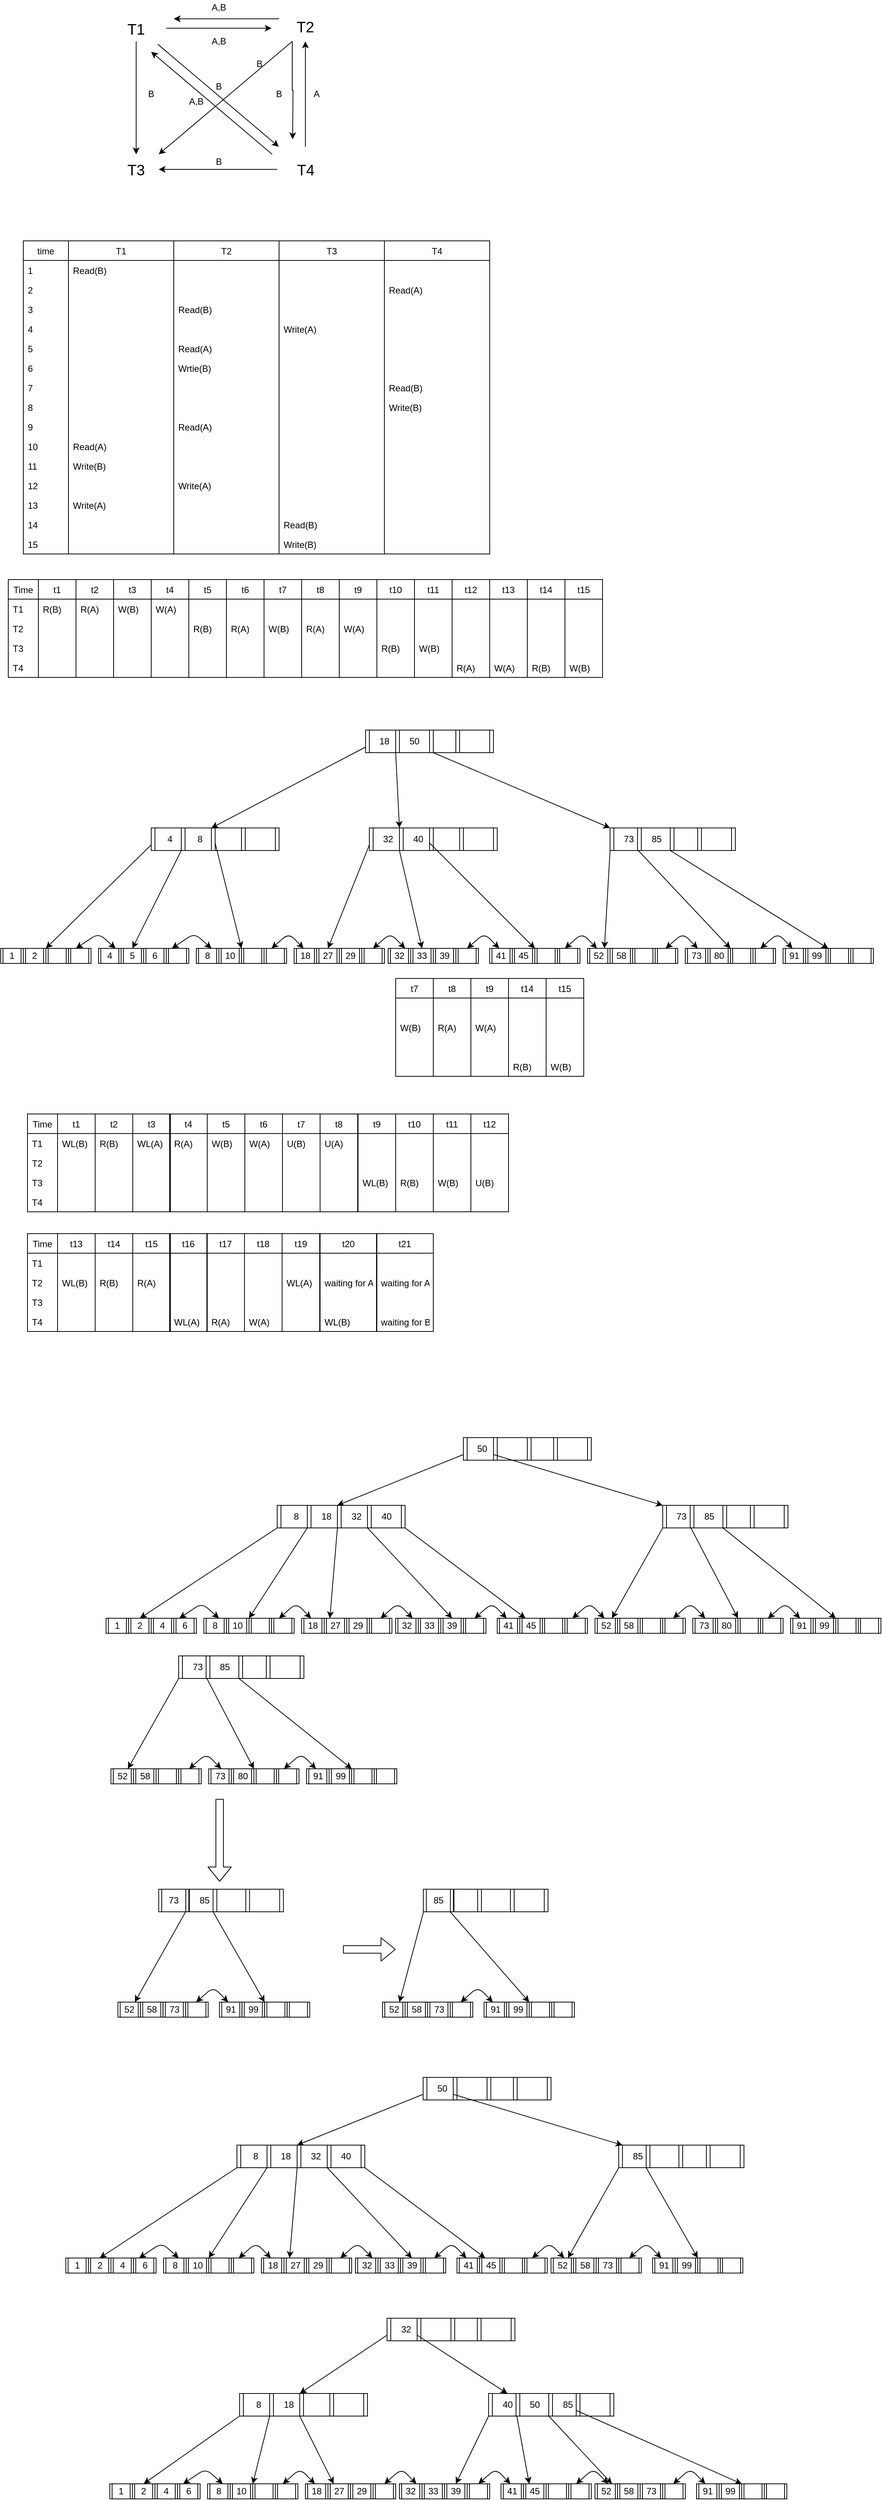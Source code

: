 <mxfile version="14.5.10" type="github">
  <diagram id="Fgm_h7O3pYdPoo2L2BLx" name="Page-1">
    <mxGraphModel dx="1278" dy="524" grid="1" gridSize="10" guides="1" tooltips="1" connect="1" arrows="1" fold="1" page="1" pageScale="1" pageWidth="827" pageHeight="1169" math="0" shadow="0">
      <root>
        <mxCell id="0" />
        <mxCell id="1" parent="0" />
        <mxCell id="Ti2Iviw0w2BretP2s4dY-1" value="&lt;font style=&quot;font-size: 20px&quot;&gt;T3&lt;/font&gt;" style="text;html=1;strokeColor=none;fillColor=none;align=center;verticalAlign=middle;whiteSpace=wrap;rounded=0;" parent="1" vertex="1">
          <mxGeometry x="150" y="255" width="60" height="40" as="geometry" />
        </mxCell>
        <mxCell id="Ti2Iviw0w2BretP2s4dY-12" style="edgeStyle=orthogonalEdgeStyle;rounded=0;orthogonalLoop=1;jettySize=auto;html=1;" parent="1" source="Ti2Iviw0w2BretP2s4dY-2" target="Ti2Iviw0w2BretP2s4dY-4" edge="1">
          <mxGeometry relative="1" as="geometry" />
        </mxCell>
        <mxCell id="Ti2Iviw0w2BretP2s4dY-28" style="edgeStyle=orthogonalEdgeStyle;rounded=0;orthogonalLoop=1;jettySize=auto;html=1;" parent="1" source="Ti2Iviw0w2BretP2s4dY-2" target="Ti2Iviw0w2BretP2s4dY-1" edge="1">
          <mxGeometry relative="1" as="geometry" />
        </mxCell>
        <mxCell id="Ti2Iviw0w2BretP2s4dY-2" value="&lt;font style=&quot;font-size: 20px&quot;&gt;T4&lt;/font&gt;" style="text;html=1;strokeColor=none;fillColor=none;align=center;verticalAlign=middle;whiteSpace=wrap;rounded=0;" parent="1" vertex="1">
          <mxGeometry x="367.5" y="245" width="75" height="60" as="geometry" />
        </mxCell>
        <mxCell id="Ti2Iviw0w2BretP2s4dY-10" style="edgeStyle=orthogonalEdgeStyle;rounded=0;orthogonalLoop=1;jettySize=auto;html=1;" parent="1" source="Ti2Iviw0w2BretP2s4dY-3" edge="1">
          <mxGeometry relative="1" as="geometry">
            <mxPoint x="360" y="87.5" as="targetPoint" />
          </mxGeometry>
        </mxCell>
        <mxCell id="Ti2Iviw0w2BretP2s4dY-22" style="edgeStyle=orthogonalEdgeStyle;rounded=0;orthogonalLoop=1;jettySize=auto;html=1;" parent="1" source="Ti2Iviw0w2BretP2s4dY-3" target="Ti2Iviw0w2BretP2s4dY-1" edge="1">
          <mxGeometry relative="1" as="geometry" />
        </mxCell>
        <mxCell id="Ti2Iviw0w2BretP2s4dY-3" value="&lt;font style=&quot;font-size: 20px&quot;&gt;T1&lt;/font&gt;" style="text;html=1;strokeColor=none;fillColor=none;align=center;verticalAlign=middle;whiteSpace=wrap;rounded=0;" parent="1" vertex="1">
          <mxGeometry x="140" y="70" width="80" height="35" as="geometry" />
        </mxCell>
        <mxCell id="Ti2Iviw0w2BretP2s4dY-14" style="edgeStyle=orthogonalEdgeStyle;rounded=0;orthogonalLoop=1;jettySize=auto;html=1;exitX=0.25;exitY=1;exitDx=0;exitDy=0;" parent="1" source="Ti2Iviw0w2BretP2s4dY-4" edge="1">
          <mxGeometry relative="1" as="geometry">
            <mxPoint x="388" y="235" as="targetPoint" />
          </mxGeometry>
        </mxCell>
        <mxCell id="Ti2Iviw0w2BretP2s4dY-19" style="edgeStyle=orthogonalEdgeStyle;rounded=0;orthogonalLoop=1;jettySize=auto;html=1;exitX=0;exitY=0.25;exitDx=0;exitDy=0;" parent="1" source="Ti2Iviw0w2BretP2s4dY-4" edge="1">
          <mxGeometry relative="1" as="geometry">
            <mxPoint x="230" y="75" as="targetPoint" />
          </mxGeometry>
        </mxCell>
        <mxCell id="Ti2Iviw0w2BretP2s4dY-4" value="&lt;font style=&quot;font-size: 20px&quot;&gt;T2&lt;/font&gt;" style="text;html=1;strokeColor=none;fillColor=none;align=center;verticalAlign=middle;whiteSpace=wrap;rounded=0;" parent="1" vertex="1">
          <mxGeometry x="370" y="65" width="70" height="40" as="geometry" />
        </mxCell>
        <mxCell id="Ti2Iviw0w2BretP2s4dY-11" value="A,B" style="text;html=1;strokeColor=none;fillColor=none;align=center;verticalAlign=middle;whiteSpace=wrap;rounded=0;" parent="1" vertex="1">
          <mxGeometry x="270" y="95" width="40" height="20" as="geometry" />
        </mxCell>
        <mxCell id="Ti2Iviw0w2BretP2s4dY-13" value="A" style="text;html=1;strokeColor=none;fillColor=none;align=center;verticalAlign=middle;whiteSpace=wrap;rounded=0;" parent="1" vertex="1">
          <mxGeometry x="400" y="165" width="40" height="20" as="geometry" />
        </mxCell>
        <mxCell id="Ti2Iviw0w2BretP2s4dY-15" value="B" style="text;html=1;strokeColor=none;fillColor=none;align=center;verticalAlign=middle;whiteSpace=wrap;rounded=0;" parent="1" vertex="1">
          <mxGeometry x="350" y="165" width="40" height="20" as="geometry" />
        </mxCell>
        <mxCell id="Ti2Iviw0w2BretP2s4dY-17" value="" style="endArrow=classic;html=1;exitX=0.86;exitY=1.109;exitDx=0;exitDy=0;exitPerimeter=0;" parent="1" source="Ti2Iviw0w2BretP2s4dY-3" target="Ti2Iviw0w2BretP2s4dY-2" edge="1">
          <mxGeometry width="50" height="50" relative="1" as="geometry">
            <mxPoint x="350" y="175" as="sourcePoint" />
            <mxPoint x="300" y="225" as="targetPoint" />
          </mxGeometry>
        </mxCell>
        <mxCell id="Ti2Iviw0w2BretP2s4dY-18" value="B" style="text;html=1;strokeColor=none;fillColor=none;align=center;verticalAlign=middle;whiteSpace=wrap;rounded=0;" parent="1" vertex="1">
          <mxGeometry x="270" y="155" width="40" height="20" as="geometry" />
        </mxCell>
        <mxCell id="Ti2Iviw0w2BretP2s4dY-21" value="A,B" style="text;html=1;strokeColor=none;fillColor=none;align=center;verticalAlign=middle;whiteSpace=wrap;rounded=0;" parent="1" vertex="1">
          <mxGeometry x="270" y="50" width="40" height="20" as="geometry" />
        </mxCell>
        <mxCell id="Ti2Iviw0w2BretP2s4dY-23" value="B" style="text;html=1;strokeColor=none;fillColor=none;align=center;verticalAlign=middle;whiteSpace=wrap;rounded=0;" parent="1" vertex="1">
          <mxGeometry x="180" y="165" width="40" height="20" as="geometry" />
        </mxCell>
        <mxCell id="Ti2Iviw0w2BretP2s4dY-24" value="" style="endArrow=classic;html=1;exitX=0.86;exitY=1.109;exitDx=0;exitDy=0;exitPerimeter=0;" parent="1" edge="1">
          <mxGeometry width="50" height="50" relative="1" as="geometry">
            <mxPoint x="360.782" y="255" as="sourcePoint" />
            <mxPoint x="200" y="118.815" as="targetPoint" />
          </mxGeometry>
        </mxCell>
        <mxCell id="Ti2Iviw0w2BretP2s4dY-25" value="A,B" style="text;html=1;strokeColor=none;fillColor=none;align=center;verticalAlign=middle;whiteSpace=wrap;rounded=0;" parent="1" vertex="1">
          <mxGeometry x="240" y="175" width="40" height="20" as="geometry" />
        </mxCell>
        <mxCell id="Ti2Iviw0w2BretP2s4dY-26" value="" style="endArrow=classic;html=1;entryX=1;entryY=0;entryDx=0;entryDy=0;exitX=0.25;exitY=1;exitDx=0;exitDy=0;" parent="1" source="Ti2Iviw0w2BretP2s4dY-4" target="Ti2Iviw0w2BretP2s4dY-1" edge="1">
          <mxGeometry width="50" height="50" relative="1" as="geometry">
            <mxPoint x="300" y="225" as="sourcePoint" />
            <mxPoint x="350" y="175" as="targetPoint" />
          </mxGeometry>
        </mxCell>
        <mxCell id="Ti2Iviw0w2BretP2s4dY-27" value="B" style="text;html=1;strokeColor=none;fillColor=none;align=center;verticalAlign=middle;whiteSpace=wrap;rounded=0;" parent="1" vertex="1">
          <mxGeometry x="324" y="125" width="40" height="20" as="geometry" />
        </mxCell>
        <mxCell id="Ti2Iviw0w2BretP2s4dY-29" value="B" style="text;html=1;strokeColor=none;fillColor=none;align=center;verticalAlign=middle;whiteSpace=wrap;rounded=0;" parent="1" vertex="1">
          <mxGeometry x="270" y="255" width="40" height="20" as="geometry" />
        </mxCell>
        <mxCell id="aNPuIsvOyRwtclB3FF4n-1" value="T1" style="swimlane;fontStyle=0;childLayout=stackLayout;horizontal=1;startSize=26;fillColor=none;horizontalStack=0;resizeParent=1;resizeParentMax=0;resizeLast=0;collapsible=1;marginBottom=0;" parent="1" vertex="1">
          <mxGeometry x="90" y="370" width="140" height="416" as="geometry" />
        </mxCell>
        <mxCell id="aNPuIsvOyRwtclB3FF4n-2" value="Read(B)&#xa;&#xa;" style="text;strokeColor=none;fillColor=none;align=left;verticalAlign=top;spacingLeft=4;spacingRight=4;overflow=hidden;rotatable=0;points=[[0,0.5],[1,0.5]];portConstraint=eastwest;" parent="aNPuIsvOyRwtclB3FF4n-1" vertex="1">
          <mxGeometry y="26" width="140" height="26" as="geometry" />
        </mxCell>
        <mxCell id="aNPuIsvOyRwtclB3FF4n-3" value=" " style="text;strokeColor=none;fillColor=none;align=left;verticalAlign=top;spacingLeft=4;spacingRight=4;overflow=hidden;rotatable=0;points=[[0,0.5],[1,0.5]];portConstraint=eastwest;" parent="aNPuIsvOyRwtclB3FF4n-1" vertex="1">
          <mxGeometry y="52" width="140" height="26" as="geometry" />
        </mxCell>
        <mxCell id="aNPuIsvOyRwtclB3FF4n-17" value=" " style="text;strokeColor=none;fillColor=none;align=left;verticalAlign=top;spacingLeft=4;spacingRight=4;overflow=hidden;rotatable=0;points=[[0,0.5],[1,0.5]];portConstraint=eastwest;" parent="aNPuIsvOyRwtclB3FF4n-1" vertex="1">
          <mxGeometry y="78" width="140" height="26" as="geometry" />
        </mxCell>
        <mxCell id="aNPuIsvOyRwtclB3FF4n-4" value=" " style="text;strokeColor=none;fillColor=none;align=left;verticalAlign=top;spacingLeft=4;spacingRight=4;overflow=hidden;rotatable=0;points=[[0,0.5],[1,0.5]];portConstraint=eastwest;" parent="aNPuIsvOyRwtclB3FF4n-1" vertex="1">
          <mxGeometry y="104" width="140" height="26" as="geometry" />
        </mxCell>
        <mxCell id="aNPuIsvOyRwtclB3FF4n-18" value=" " style="text;strokeColor=none;fillColor=none;align=left;verticalAlign=top;spacingLeft=4;spacingRight=4;overflow=hidden;rotatable=0;points=[[0,0.5],[1,0.5]];portConstraint=eastwest;" parent="aNPuIsvOyRwtclB3FF4n-1" vertex="1">
          <mxGeometry y="130" width="140" height="26" as="geometry" />
        </mxCell>
        <mxCell id="aNPuIsvOyRwtclB3FF4n-19" value=" " style="text;strokeColor=none;fillColor=none;align=left;verticalAlign=top;spacingLeft=4;spacingRight=4;overflow=hidden;rotatable=0;points=[[0,0.5],[1,0.5]];portConstraint=eastwest;" parent="aNPuIsvOyRwtclB3FF4n-1" vertex="1">
          <mxGeometry y="156" width="140" height="26" as="geometry" />
        </mxCell>
        <mxCell id="aNPuIsvOyRwtclB3FF4n-20" value=" " style="text;strokeColor=none;fillColor=none;align=left;verticalAlign=top;spacingLeft=4;spacingRight=4;overflow=hidden;rotatable=0;points=[[0,0.5],[1,0.5]];portConstraint=eastwest;" parent="aNPuIsvOyRwtclB3FF4n-1" vertex="1">
          <mxGeometry y="182" width="140" height="26" as="geometry" />
        </mxCell>
        <mxCell id="aNPuIsvOyRwtclB3FF4n-58" value=" " style="text;strokeColor=none;fillColor=none;align=left;verticalAlign=top;spacingLeft=4;spacingRight=4;overflow=hidden;rotatable=0;points=[[0,0.5],[1,0.5]];portConstraint=eastwest;" parent="aNPuIsvOyRwtclB3FF4n-1" vertex="1">
          <mxGeometry y="208" width="140" height="26" as="geometry" />
        </mxCell>
        <mxCell id="aNPuIsvOyRwtclB3FF4n-65" value=" " style="text;strokeColor=none;fillColor=none;align=left;verticalAlign=top;spacingLeft=4;spacingRight=4;overflow=hidden;rotatable=0;points=[[0,0.5],[1,0.5]];portConstraint=eastwest;" parent="aNPuIsvOyRwtclB3FF4n-1" vertex="1">
          <mxGeometry y="234" width="140" height="26" as="geometry" />
        </mxCell>
        <mxCell id="aNPuIsvOyRwtclB3FF4n-60" value="Read(A)" style="text;strokeColor=none;fillColor=none;align=left;verticalAlign=top;spacingLeft=4;spacingRight=4;overflow=hidden;rotatable=0;points=[[0,0.5],[1,0.5]];portConstraint=eastwest;" parent="aNPuIsvOyRwtclB3FF4n-1" vertex="1">
          <mxGeometry y="260" width="140" height="26" as="geometry" />
        </mxCell>
        <mxCell id="aNPuIsvOyRwtclB3FF4n-66" value="Write(B)" style="text;strokeColor=none;fillColor=none;align=left;verticalAlign=top;spacingLeft=4;spacingRight=4;overflow=hidden;rotatable=0;points=[[0,0.5],[1,0.5]];portConstraint=eastwest;" parent="aNPuIsvOyRwtclB3FF4n-1" vertex="1">
          <mxGeometry y="286" width="140" height="26" as="geometry" />
        </mxCell>
        <mxCell id="aNPuIsvOyRwtclB3FF4n-73" value=" " style="text;strokeColor=none;fillColor=none;align=left;verticalAlign=top;spacingLeft=4;spacingRight=4;overflow=hidden;rotatable=0;points=[[0,0.5],[1,0.5]];portConstraint=eastwest;" parent="aNPuIsvOyRwtclB3FF4n-1" vertex="1">
          <mxGeometry y="312" width="140" height="26" as="geometry" />
        </mxCell>
        <mxCell id="aNPuIsvOyRwtclB3FF4n-77" value="Write(A)" style="text;strokeColor=none;fillColor=none;align=left;verticalAlign=top;spacingLeft=4;spacingRight=4;overflow=hidden;rotatable=0;points=[[0,0.5],[1,0.5]];portConstraint=eastwest;" parent="aNPuIsvOyRwtclB3FF4n-1" vertex="1">
          <mxGeometry y="338" width="140" height="26" as="geometry" />
        </mxCell>
        <mxCell id="aNPuIsvOyRwtclB3FF4n-87" value=" " style="text;strokeColor=none;fillColor=none;align=left;verticalAlign=top;spacingLeft=4;spacingRight=4;overflow=hidden;rotatable=0;points=[[0,0.5],[1,0.5]];portConstraint=eastwest;" parent="aNPuIsvOyRwtclB3FF4n-1" vertex="1">
          <mxGeometry y="364" width="140" height="26" as="geometry" />
        </mxCell>
        <mxCell id="aNPuIsvOyRwtclB3FF4n-88" value=" " style="text;strokeColor=none;fillColor=none;align=left;verticalAlign=top;spacingLeft=4;spacingRight=4;overflow=hidden;rotatable=0;points=[[0,0.5],[1,0.5]];portConstraint=eastwest;" parent="aNPuIsvOyRwtclB3FF4n-1" vertex="1">
          <mxGeometry y="390" width="140" height="26" as="geometry" />
        </mxCell>
        <mxCell id="aNPuIsvOyRwtclB3FF4n-30" value="T2" style="swimlane;fontStyle=0;childLayout=stackLayout;horizontal=1;startSize=26;fillColor=none;horizontalStack=0;resizeParent=1;resizeParentMax=0;resizeLast=0;collapsible=1;marginBottom=0;" parent="1" vertex="1">
          <mxGeometry x="230" y="370" width="140" height="416" as="geometry" />
        </mxCell>
        <mxCell id="aNPuIsvOyRwtclB3FF4n-31" value=" " style="text;strokeColor=none;fillColor=none;align=left;verticalAlign=top;spacingLeft=4;spacingRight=4;overflow=hidden;rotatable=0;points=[[0,0.5],[1,0.5]];portConstraint=eastwest;" parent="aNPuIsvOyRwtclB3FF4n-30" vertex="1">
          <mxGeometry y="26" width="140" height="26" as="geometry" />
        </mxCell>
        <mxCell id="aNPuIsvOyRwtclB3FF4n-32" value=" " style="text;strokeColor=none;fillColor=none;align=left;verticalAlign=top;spacingLeft=4;spacingRight=4;overflow=hidden;rotatable=0;points=[[0,0.5],[1,0.5]];portConstraint=eastwest;" parent="aNPuIsvOyRwtclB3FF4n-30" vertex="1">
          <mxGeometry y="52" width="140" height="26" as="geometry" />
        </mxCell>
        <mxCell id="aNPuIsvOyRwtclB3FF4n-33" value="Read(B)" style="text;strokeColor=none;fillColor=none;align=left;verticalAlign=top;spacingLeft=4;spacingRight=4;overflow=hidden;rotatable=0;points=[[0,0.5],[1,0.5]];portConstraint=eastwest;" parent="aNPuIsvOyRwtclB3FF4n-30" vertex="1">
          <mxGeometry y="78" width="140" height="26" as="geometry" />
        </mxCell>
        <mxCell id="aNPuIsvOyRwtclB3FF4n-34" value=" " style="text;strokeColor=none;fillColor=none;align=left;verticalAlign=top;spacingLeft=4;spacingRight=4;overflow=hidden;rotatable=0;points=[[0,0.5],[1,0.5]];portConstraint=eastwest;" parent="aNPuIsvOyRwtclB3FF4n-30" vertex="1">
          <mxGeometry y="104" width="140" height="26" as="geometry" />
        </mxCell>
        <mxCell id="aNPuIsvOyRwtclB3FF4n-35" value="Read(A)" style="text;strokeColor=none;fillColor=none;align=left;verticalAlign=top;spacingLeft=4;spacingRight=4;overflow=hidden;rotatable=0;points=[[0,0.5],[1,0.5]];portConstraint=eastwest;" parent="aNPuIsvOyRwtclB3FF4n-30" vertex="1">
          <mxGeometry y="130" width="140" height="26" as="geometry" />
        </mxCell>
        <mxCell id="aNPuIsvOyRwtclB3FF4n-36" value="Wrtie(B)" style="text;strokeColor=none;fillColor=none;align=left;verticalAlign=top;spacingLeft=4;spacingRight=4;overflow=hidden;rotatable=0;points=[[0,0.5],[1,0.5]];portConstraint=eastwest;" parent="aNPuIsvOyRwtclB3FF4n-30" vertex="1">
          <mxGeometry y="156" width="140" height="26" as="geometry" />
        </mxCell>
        <mxCell id="aNPuIsvOyRwtclB3FF4n-37" value=" " style="text;strokeColor=none;fillColor=none;align=left;verticalAlign=top;spacingLeft=4;spacingRight=4;overflow=hidden;rotatable=0;points=[[0,0.5],[1,0.5]];portConstraint=eastwest;" parent="aNPuIsvOyRwtclB3FF4n-30" vertex="1">
          <mxGeometry y="182" width="140" height="26" as="geometry" />
        </mxCell>
        <mxCell id="aNPuIsvOyRwtclB3FF4n-57" value=" " style="text;strokeColor=none;fillColor=none;align=left;verticalAlign=top;spacingLeft=4;spacingRight=4;overflow=hidden;rotatable=0;points=[[0,0.5],[1,0.5]];portConstraint=eastwest;" parent="aNPuIsvOyRwtclB3FF4n-30" vertex="1">
          <mxGeometry y="208" width="140" height="26" as="geometry" />
        </mxCell>
        <mxCell id="aNPuIsvOyRwtclB3FF4n-63" value="Read(A)" style="text;strokeColor=none;fillColor=none;align=left;verticalAlign=top;spacingLeft=4;spacingRight=4;overflow=hidden;rotatable=0;points=[[0,0.5],[1,0.5]];portConstraint=eastwest;" parent="aNPuIsvOyRwtclB3FF4n-30" vertex="1">
          <mxGeometry y="234" width="140" height="26" as="geometry" />
        </mxCell>
        <mxCell id="aNPuIsvOyRwtclB3FF4n-67" value=" " style="text;strokeColor=none;fillColor=none;align=left;verticalAlign=top;spacingLeft=4;spacingRight=4;overflow=hidden;rotatable=0;points=[[0,0.5],[1,0.5]];portConstraint=eastwest;" parent="aNPuIsvOyRwtclB3FF4n-30" vertex="1">
          <mxGeometry y="260" width="140" height="26" as="geometry" />
        </mxCell>
        <mxCell id="aNPuIsvOyRwtclB3FF4n-68" value=" " style="text;strokeColor=none;fillColor=none;align=left;verticalAlign=top;spacingLeft=4;spacingRight=4;overflow=hidden;rotatable=0;points=[[0,0.5],[1,0.5]];portConstraint=eastwest;" parent="aNPuIsvOyRwtclB3FF4n-30" vertex="1">
          <mxGeometry y="286" width="140" height="26" as="geometry" />
        </mxCell>
        <mxCell id="aNPuIsvOyRwtclB3FF4n-69" value="Write(A)" style="text;strokeColor=none;fillColor=none;align=left;verticalAlign=top;spacingLeft=4;spacingRight=4;overflow=hidden;rotatable=0;points=[[0,0.5],[1,0.5]];portConstraint=eastwest;" parent="aNPuIsvOyRwtclB3FF4n-30" vertex="1">
          <mxGeometry y="312" width="140" height="26" as="geometry" />
        </mxCell>
        <mxCell id="aNPuIsvOyRwtclB3FF4n-80" value=" " style="text;strokeColor=none;fillColor=none;align=left;verticalAlign=top;spacingLeft=4;spacingRight=4;overflow=hidden;rotatable=0;points=[[0,0.5],[1,0.5]];portConstraint=eastwest;" parent="aNPuIsvOyRwtclB3FF4n-30" vertex="1">
          <mxGeometry y="338" width="140" height="26" as="geometry" />
        </mxCell>
        <mxCell id="aNPuIsvOyRwtclB3FF4n-85" value=" " style="text;strokeColor=none;fillColor=none;align=left;verticalAlign=top;spacingLeft=4;spacingRight=4;overflow=hidden;rotatable=0;points=[[0,0.5],[1,0.5]];portConstraint=eastwest;" parent="aNPuIsvOyRwtclB3FF4n-30" vertex="1">
          <mxGeometry y="364" width="140" height="26" as="geometry" />
        </mxCell>
        <mxCell id="aNPuIsvOyRwtclB3FF4n-86" value=" " style="text;strokeColor=none;fillColor=none;align=left;verticalAlign=top;spacingLeft=4;spacingRight=4;overflow=hidden;rotatable=0;points=[[0,0.5],[1,0.5]];portConstraint=eastwest;" parent="aNPuIsvOyRwtclB3FF4n-30" vertex="1">
          <mxGeometry y="390" width="140" height="26" as="geometry" />
        </mxCell>
        <mxCell id="aNPuIsvOyRwtclB3FF4n-39" value="T3" style="swimlane;fontStyle=0;childLayout=stackLayout;horizontal=1;startSize=26;fillColor=none;horizontalStack=0;resizeParent=1;resizeParentMax=0;resizeLast=0;collapsible=1;marginBottom=0;" parent="1" vertex="1">
          <mxGeometry x="370" y="370" width="140" height="416" as="geometry" />
        </mxCell>
        <mxCell id="aNPuIsvOyRwtclB3FF4n-40" value=" " style="text;strokeColor=none;fillColor=none;align=left;verticalAlign=top;spacingLeft=4;spacingRight=4;overflow=hidden;rotatable=0;points=[[0,0.5],[1,0.5]];portConstraint=eastwest;" parent="aNPuIsvOyRwtclB3FF4n-39" vertex="1">
          <mxGeometry y="26" width="140" height="26" as="geometry" />
        </mxCell>
        <mxCell id="aNPuIsvOyRwtclB3FF4n-41" value=" " style="text;strokeColor=none;fillColor=none;align=left;verticalAlign=top;spacingLeft=4;spacingRight=4;overflow=hidden;rotatable=0;points=[[0,0.5],[1,0.5]];portConstraint=eastwest;" parent="aNPuIsvOyRwtclB3FF4n-39" vertex="1">
          <mxGeometry y="52" width="140" height="26" as="geometry" />
        </mxCell>
        <mxCell id="aNPuIsvOyRwtclB3FF4n-42" value=" " style="text;strokeColor=none;fillColor=none;align=left;verticalAlign=top;spacingLeft=4;spacingRight=4;overflow=hidden;rotatable=0;points=[[0,0.5],[1,0.5]];portConstraint=eastwest;" parent="aNPuIsvOyRwtclB3FF4n-39" vertex="1">
          <mxGeometry y="78" width="140" height="26" as="geometry" />
        </mxCell>
        <mxCell id="aNPuIsvOyRwtclB3FF4n-43" value="Write(A)" style="text;strokeColor=none;fillColor=none;align=left;verticalAlign=top;spacingLeft=4;spacingRight=4;overflow=hidden;rotatable=0;points=[[0,0.5],[1,0.5]];portConstraint=eastwest;" parent="aNPuIsvOyRwtclB3FF4n-39" vertex="1">
          <mxGeometry y="104" width="140" height="26" as="geometry" />
        </mxCell>
        <mxCell id="aNPuIsvOyRwtclB3FF4n-44" value=" " style="text;strokeColor=none;fillColor=none;align=left;verticalAlign=top;spacingLeft=4;spacingRight=4;overflow=hidden;rotatable=0;points=[[0,0.5],[1,0.5]];portConstraint=eastwest;" parent="aNPuIsvOyRwtclB3FF4n-39" vertex="1">
          <mxGeometry y="130" width="140" height="26" as="geometry" />
        </mxCell>
        <mxCell id="aNPuIsvOyRwtclB3FF4n-45" value=" " style="text;strokeColor=none;fillColor=none;align=left;verticalAlign=top;spacingLeft=4;spacingRight=4;overflow=hidden;rotatable=0;points=[[0,0.5],[1,0.5]];portConstraint=eastwest;" parent="aNPuIsvOyRwtclB3FF4n-39" vertex="1">
          <mxGeometry y="156" width="140" height="26" as="geometry" />
        </mxCell>
        <mxCell id="aNPuIsvOyRwtclB3FF4n-46" value=" " style="text;strokeColor=none;fillColor=none;align=left;verticalAlign=top;spacingLeft=4;spacingRight=4;overflow=hidden;rotatable=0;points=[[0,0.5],[1,0.5]];portConstraint=eastwest;" parent="aNPuIsvOyRwtclB3FF4n-39" vertex="1">
          <mxGeometry y="182" width="140" height="26" as="geometry" />
        </mxCell>
        <mxCell id="aNPuIsvOyRwtclB3FF4n-56" value=" " style="text;strokeColor=none;fillColor=none;align=left;verticalAlign=top;spacingLeft=4;spacingRight=4;overflow=hidden;rotatable=0;points=[[0,0.5],[1,0.5]];portConstraint=eastwest;" parent="aNPuIsvOyRwtclB3FF4n-39" vertex="1">
          <mxGeometry y="208" width="140" height="26" as="geometry" />
        </mxCell>
        <mxCell id="aNPuIsvOyRwtclB3FF4n-61" value=" " style="text;strokeColor=none;fillColor=none;align=left;verticalAlign=top;spacingLeft=4;spacingRight=4;overflow=hidden;rotatable=0;points=[[0,0.5],[1,0.5]];portConstraint=eastwest;" parent="aNPuIsvOyRwtclB3FF4n-39" vertex="1">
          <mxGeometry y="234" width="140" height="26" as="geometry" />
        </mxCell>
        <mxCell id="aNPuIsvOyRwtclB3FF4n-70" value=" " style="text;strokeColor=none;fillColor=none;align=left;verticalAlign=top;spacingLeft=4;spacingRight=4;overflow=hidden;rotatable=0;points=[[0,0.5],[1,0.5]];portConstraint=eastwest;" parent="aNPuIsvOyRwtclB3FF4n-39" vertex="1">
          <mxGeometry y="260" width="140" height="26" as="geometry" />
        </mxCell>
        <mxCell id="aNPuIsvOyRwtclB3FF4n-71" value=" " style="text;strokeColor=none;fillColor=none;align=left;verticalAlign=top;spacingLeft=4;spacingRight=4;overflow=hidden;rotatable=0;points=[[0,0.5],[1,0.5]];portConstraint=eastwest;" parent="aNPuIsvOyRwtclB3FF4n-39" vertex="1">
          <mxGeometry y="286" width="140" height="26" as="geometry" />
        </mxCell>
        <mxCell id="aNPuIsvOyRwtclB3FF4n-72" value=" " style="text;strokeColor=none;fillColor=none;align=left;verticalAlign=top;spacingLeft=4;spacingRight=4;overflow=hidden;rotatable=0;points=[[0,0.5],[1,0.5]];portConstraint=eastwest;" parent="aNPuIsvOyRwtclB3FF4n-39" vertex="1">
          <mxGeometry y="312" width="140" height="26" as="geometry" />
        </mxCell>
        <mxCell id="aNPuIsvOyRwtclB3FF4n-78" value=" " style="text;strokeColor=none;fillColor=none;align=left;verticalAlign=top;spacingLeft=4;spacingRight=4;overflow=hidden;rotatable=0;points=[[0,0.5],[1,0.5]];portConstraint=eastwest;" parent="aNPuIsvOyRwtclB3FF4n-39" vertex="1">
          <mxGeometry y="338" width="140" height="26" as="geometry" />
        </mxCell>
        <mxCell id="aNPuIsvOyRwtclB3FF4n-79" value="Read(B)" style="text;strokeColor=none;fillColor=none;align=left;verticalAlign=top;spacingLeft=4;spacingRight=4;overflow=hidden;rotatable=0;points=[[0,0.5],[1,0.5]];portConstraint=eastwest;" parent="aNPuIsvOyRwtclB3FF4n-39" vertex="1">
          <mxGeometry y="364" width="140" height="26" as="geometry" />
        </mxCell>
        <mxCell id="aNPuIsvOyRwtclB3FF4n-81" value="Write(B)" style="text;strokeColor=none;fillColor=none;align=left;verticalAlign=top;spacingLeft=4;spacingRight=4;overflow=hidden;rotatable=0;points=[[0,0.5],[1,0.5]];portConstraint=eastwest;" parent="aNPuIsvOyRwtclB3FF4n-39" vertex="1">
          <mxGeometry y="390" width="140" height="26" as="geometry" />
        </mxCell>
        <mxCell id="aNPuIsvOyRwtclB3FF4n-47" value="T4" style="swimlane;fontStyle=0;childLayout=stackLayout;horizontal=1;startSize=26;fillColor=none;horizontalStack=0;resizeParent=1;resizeParentMax=0;resizeLast=0;collapsible=1;marginBottom=0;" parent="1" vertex="1">
          <mxGeometry x="510" y="370" width="140" height="416" as="geometry" />
        </mxCell>
        <mxCell id="aNPuIsvOyRwtclB3FF4n-48" value=" " style="text;strokeColor=none;fillColor=none;align=left;verticalAlign=top;spacingLeft=4;spacingRight=4;overflow=hidden;rotatable=0;points=[[0,0.5],[1,0.5]];portConstraint=eastwest;" parent="aNPuIsvOyRwtclB3FF4n-47" vertex="1">
          <mxGeometry y="26" width="140" height="26" as="geometry" />
        </mxCell>
        <mxCell id="aNPuIsvOyRwtclB3FF4n-49" value="Read(A)" style="text;strokeColor=none;fillColor=none;align=left;verticalAlign=top;spacingLeft=4;spacingRight=4;overflow=hidden;rotatable=0;points=[[0,0.5],[1,0.5]];portConstraint=eastwest;" parent="aNPuIsvOyRwtclB3FF4n-47" vertex="1">
          <mxGeometry y="52" width="140" height="26" as="geometry" />
        </mxCell>
        <mxCell id="aNPuIsvOyRwtclB3FF4n-50" value=" " style="text;strokeColor=none;fillColor=none;align=left;verticalAlign=top;spacingLeft=4;spacingRight=4;overflow=hidden;rotatable=0;points=[[0,0.5],[1,0.5]];portConstraint=eastwest;" parent="aNPuIsvOyRwtclB3FF4n-47" vertex="1">
          <mxGeometry y="78" width="140" height="26" as="geometry" />
        </mxCell>
        <mxCell id="aNPuIsvOyRwtclB3FF4n-51" value=" " style="text;strokeColor=none;fillColor=none;align=left;verticalAlign=top;spacingLeft=4;spacingRight=4;overflow=hidden;rotatable=0;points=[[0,0.5],[1,0.5]];portConstraint=eastwest;" parent="aNPuIsvOyRwtclB3FF4n-47" vertex="1">
          <mxGeometry y="104" width="140" height="26" as="geometry" />
        </mxCell>
        <mxCell id="aNPuIsvOyRwtclB3FF4n-52" value=" " style="text;strokeColor=none;fillColor=none;align=left;verticalAlign=top;spacingLeft=4;spacingRight=4;overflow=hidden;rotatable=0;points=[[0,0.5],[1,0.5]];portConstraint=eastwest;" parent="aNPuIsvOyRwtclB3FF4n-47" vertex="1">
          <mxGeometry y="130" width="140" height="26" as="geometry" />
        </mxCell>
        <mxCell id="aNPuIsvOyRwtclB3FF4n-53" value=" " style="text;strokeColor=none;fillColor=none;align=left;verticalAlign=top;spacingLeft=4;spacingRight=4;overflow=hidden;rotatable=0;points=[[0,0.5],[1,0.5]];portConstraint=eastwest;" parent="aNPuIsvOyRwtclB3FF4n-47" vertex="1">
          <mxGeometry y="156" width="140" height="26" as="geometry" />
        </mxCell>
        <mxCell id="aNPuIsvOyRwtclB3FF4n-54" value="Read(B)" style="text;strokeColor=none;fillColor=none;align=left;verticalAlign=top;spacingLeft=4;spacingRight=4;overflow=hidden;rotatable=0;points=[[0,0.5],[1,0.5]];portConstraint=eastwest;" parent="aNPuIsvOyRwtclB3FF4n-47" vertex="1">
          <mxGeometry y="182" width="140" height="26" as="geometry" />
        </mxCell>
        <mxCell id="aNPuIsvOyRwtclB3FF4n-55" value="Write(B)" style="text;strokeColor=none;fillColor=none;align=left;verticalAlign=top;spacingLeft=4;spacingRight=4;overflow=hidden;rotatable=0;points=[[0,0.5],[1,0.5]];portConstraint=eastwest;" parent="aNPuIsvOyRwtclB3FF4n-47" vertex="1">
          <mxGeometry y="208" width="140" height="26" as="geometry" />
        </mxCell>
        <mxCell id="aNPuIsvOyRwtclB3FF4n-64" value=" " style="text;strokeColor=none;fillColor=none;align=left;verticalAlign=top;spacingLeft=4;spacingRight=4;overflow=hidden;rotatable=0;points=[[0,0.5],[1,0.5]];portConstraint=eastwest;" parent="aNPuIsvOyRwtclB3FF4n-47" vertex="1">
          <mxGeometry y="234" width="140" height="26" as="geometry" />
        </mxCell>
        <mxCell id="aNPuIsvOyRwtclB3FF4n-74" value=" " style="text;strokeColor=none;fillColor=none;align=left;verticalAlign=top;spacingLeft=4;spacingRight=4;overflow=hidden;rotatable=0;points=[[0,0.5],[1,0.5]];portConstraint=eastwest;" parent="aNPuIsvOyRwtclB3FF4n-47" vertex="1">
          <mxGeometry y="260" width="140" height="26" as="geometry" />
        </mxCell>
        <mxCell id="aNPuIsvOyRwtclB3FF4n-75" value=" " style="text;strokeColor=none;fillColor=none;align=left;verticalAlign=top;spacingLeft=4;spacingRight=4;overflow=hidden;rotatable=0;points=[[0,0.5],[1,0.5]];portConstraint=eastwest;" parent="aNPuIsvOyRwtclB3FF4n-47" vertex="1">
          <mxGeometry y="286" width="140" height="26" as="geometry" />
        </mxCell>
        <mxCell id="aNPuIsvOyRwtclB3FF4n-76" value=" " style="text;strokeColor=none;fillColor=none;align=left;verticalAlign=top;spacingLeft=4;spacingRight=4;overflow=hidden;rotatable=0;points=[[0,0.5],[1,0.5]];portConstraint=eastwest;" parent="aNPuIsvOyRwtclB3FF4n-47" vertex="1">
          <mxGeometry y="312" width="140" height="26" as="geometry" />
        </mxCell>
        <mxCell id="aNPuIsvOyRwtclB3FF4n-82" value=" " style="text;strokeColor=none;fillColor=none;align=left;verticalAlign=top;spacingLeft=4;spacingRight=4;overflow=hidden;rotatable=0;points=[[0,0.5],[1,0.5]];portConstraint=eastwest;" parent="aNPuIsvOyRwtclB3FF4n-47" vertex="1">
          <mxGeometry y="338" width="140" height="26" as="geometry" />
        </mxCell>
        <mxCell id="aNPuIsvOyRwtclB3FF4n-83" value=" " style="text;strokeColor=none;fillColor=none;align=left;verticalAlign=top;spacingLeft=4;spacingRight=4;overflow=hidden;rotatable=0;points=[[0,0.5],[1,0.5]];portConstraint=eastwest;" parent="aNPuIsvOyRwtclB3FF4n-47" vertex="1">
          <mxGeometry y="364" width="140" height="26" as="geometry" />
        </mxCell>
        <mxCell id="aNPuIsvOyRwtclB3FF4n-84" value=" " style="text;strokeColor=none;fillColor=none;align=left;verticalAlign=top;spacingLeft=4;spacingRight=4;overflow=hidden;rotatable=0;points=[[0,0.5],[1,0.5]];portConstraint=eastwest;" parent="aNPuIsvOyRwtclB3FF4n-47" vertex="1">
          <mxGeometry y="390" width="140" height="26" as="geometry" />
        </mxCell>
        <mxCell id="aNPuIsvOyRwtclB3FF4n-89" value="time" style="swimlane;fontStyle=0;childLayout=stackLayout;horizontal=1;startSize=26;fillColor=none;horizontalStack=0;resizeParent=1;resizeParentMax=0;resizeLast=0;collapsible=1;marginBottom=0;" parent="1" vertex="1">
          <mxGeometry x="30" y="370" width="60" height="416" as="geometry" />
        </mxCell>
        <mxCell id="aNPuIsvOyRwtclB3FF4n-90" value="1" style="text;strokeColor=none;fillColor=none;align=left;verticalAlign=top;spacingLeft=4;spacingRight=4;overflow=hidden;rotatable=0;points=[[0,0.5],[1,0.5]];portConstraint=eastwest;" parent="aNPuIsvOyRwtclB3FF4n-89" vertex="1">
          <mxGeometry y="26" width="60" height="26" as="geometry" />
        </mxCell>
        <mxCell id="aNPuIsvOyRwtclB3FF4n-91" value="2" style="text;strokeColor=none;fillColor=none;align=left;verticalAlign=top;spacingLeft=4;spacingRight=4;overflow=hidden;rotatable=0;points=[[0,0.5],[1,0.5]];portConstraint=eastwest;" parent="aNPuIsvOyRwtclB3FF4n-89" vertex="1">
          <mxGeometry y="52" width="60" height="26" as="geometry" />
        </mxCell>
        <mxCell id="aNPuIsvOyRwtclB3FF4n-92" value="3" style="text;strokeColor=none;fillColor=none;align=left;verticalAlign=top;spacingLeft=4;spacingRight=4;overflow=hidden;rotatable=0;points=[[0,0.5],[1,0.5]];portConstraint=eastwest;" parent="aNPuIsvOyRwtclB3FF4n-89" vertex="1">
          <mxGeometry y="78" width="60" height="26" as="geometry" />
        </mxCell>
        <mxCell id="aNPuIsvOyRwtclB3FF4n-93" value="4" style="text;strokeColor=none;fillColor=none;align=left;verticalAlign=top;spacingLeft=4;spacingRight=4;overflow=hidden;rotatable=0;points=[[0,0.5],[1,0.5]];portConstraint=eastwest;" parent="aNPuIsvOyRwtclB3FF4n-89" vertex="1">
          <mxGeometry y="104" width="60" height="26" as="geometry" />
        </mxCell>
        <mxCell id="aNPuIsvOyRwtclB3FF4n-94" value="5" style="text;strokeColor=none;fillColor=none;align=left;verticalAlign=top;spacingLeft=4;spacingRight=4;overflow=hidden;rotatable=0;points=[[0,0.5],[1,0.5]];portConstraint=eastwest;" parent="aNPuIsvOyRwtclB3FF4n-89" vertex="1">
          <mxGeometry y="130" width="60" height="26" as="geometry" />
        </mxCell>
        <mxCell id="aNPuIsvOyRwtclB3FF4n-95" value="6" style="text;strokeColor=none;fillColor=none;align=left;verticalAlign=top;spacingLeft=4;spacingRight=4;overflow=hidden;rotatable=0;points=[[0,0.5],[1,0.5]];portConstraint=eastwest;" parent="aNPuIsvOyRwtclB3FF4n-89" vertex="1">
          <mxGeometry y="156" width="60" height="26" as="geometry" />
        </mxCell>
        <mxCell id="aNPuIsvOyRwtclB3FF4n-96" value="7" style="text;strokeColor=none;fillColor=none;align=left;verticalAlign=top;spacingLeft=4;spacingRight=4;overflow=hidden;rotatable=0;points=[[0,0.5],[1,0.5]];portConstraint=eastwest;" parent="aNPuIsvOyRwtclB3FF4n-89" vertex="1">
          <mxGeometry y="182" width="60" height="26" as="geometry" />
        </mxCell>
        <mxCell id="aNPuIsvOyRwtclB3FF4n-97" value="8" style="text;strokeColor=none;fillColor=none;align=left;verticalAlign=top;spacingLeft=4;spacingRight=4;overflow=hidden;rotatable=0;points=[[0,0.5],[1,0.5]];portConstraint=eastwest;" parent="aNPuIsvOyRwtclB3FF4n-89" vertex="1">
          <mxGeometry y="208" width="60" height="26" as="geometry" />
        </mxCell>
        <mxCell id="aNPuIsvOyRwtclB3FF4n-98" value="9" style="text;strokeColor=none;fillColor=none;align=left;verticalAlign=top;spacingLeft=4;spacingRight=4;overflow=hidden;rotatable=0;points=[[0,0.5],[1,0.5]];portConstraint=eastwest;" parent="aNPuIsvOyRwtclB3FF4n-89" vertex="1">
          <mxGeometry y="234" width="60" height="26" as="geometry" />
        </mxCell>
        <mxCell id="aNPuIsvOyRwtclB3FF4n-99" value="10" style="text;strokeColor=none;fillColor=none;align=left;verticalAlign=top;spacingLeft=4;spacingRight=4;overflow=hidden;rotatable=0;points=[[0,0.5],[1,0.5]];portConstraint=eastwest;" parent="aNPuIsvOyRwtclB3FF4n-89" vertex="1">
          <mxGeometry y="260" width="60" height="26" as="geometry" />
        </mxCell>
        <mxCell id="aNPuIsvOyRwtclB3FF4n-100" value="11" style="text;strokeColor=none;fillColor=none;align=left;verticalAlign=top;spacingLeft=4;spacingRight=4;overflow=hidden;rotatable=0;points=[[0,0.5],[1,0.5]];portConstraint=eastwest;" parent="aNPuIsvOyRwtclB3FF4n-89" vertex="1">
          <mxGeometry y="286" width="60" height="26" as="geometry" />
        </mxCell>
        <mxCell id="aNPuIsvOyRwtclB3FF4n-101" value="12" style="text;strokeColor=none;fillColor=none;align=left;verticalAlign=top;spacingLeft=4;spacingRight=4;overflow=hidden;rotatable=0;points=[[0,0.5],[1,0.5]];portConstraint=eastwest;" parent="aNPuIsvOyRwtclB3FF4n-89" vertex="1">
          <mxGeometry y="312" width="60" height="26" as="geometry" />
        </mxCell>
        <mxCell id="aNPuIsvOyRwtclB3FF4n-102" value="13" style="text;strokeColor=none;fillColor=none;align=left;verticalAlign=top;spacingLeft=4;spacingRight=4;overflow=hidden;rotatable=0;points=[[0,0.5],[1,0.5]];portConstraint=eastwest;" parent="aNPuIsvOyRwtclB3FF4n-89" vertex="1">
          <mxGeometry y="338" width="60" height="26" as="geometry" />
        </mxCell>
        <mxCell id="aNPuIsvOyRwtclB3FF4n-103" value="14" style="text;strokeColor=none;fillColor=none;align=left;verticalAlign=top;spacingLeft=4;spacingRight=4;overflow=hidden;rotatable=0;points=[[0,0.5],[1,0.5]];portConstraint=eastwest;" parent="aNPuIsvOyRwtclB3FF4n-89" vertex="1">
          <mxGeometry y="364" width="60" height="26" as="geometry" />
        </mxCell>
        <mxCell id="aNPuIsvOyRwtclB3FF4n-104" value="15" style="text;strokeColor=none;fillColor=none;align=left;verticalAlign=top;spacingLeft=4;spacingRight=4;overflow=hidden;rotatable=0;points=[[0,0.5],[1,0.5]];portConstraint=eastwest;" parent="aNPuIsvOyRwtclB3FF4n-89" vertex="1">
          <mxGeometry y="390" width="60" height="26" as="geometry" />
        </mxCell>
        <mxCell id="aNPuIsvOyRwtclB3FF4n-105" value="Time" style="swimlane;fontStyle=0;childLayout=stackLayout;horizontal=1;startSize=26;fillColor=none;horizontalStack=0;resizeParent=1;resizeParentMax=0;resizeLast=0;collapsible=1;marginBottom=0;" parent="1" vertex="1">
          <mxGeometry x="10" y="820" width="40" height="130" as="geometry" />
        </mxCell>
        <mxCell id="aNPuIsvOyRwtclB3FF4n-106" value="T1" style="text;strokeColor=none;fillColor=none;align=left;verticalAlign=top;spacingLeft=4;spacingRight=4;overflow=hidden;rotatable=0;points=[[0,0.5],[1,0.5]];portConstraint=eastwest;" parent="aNPuIsvOyRwtclB3FF4n-105" vertex="1">
          <mxGeometry y="26" width="40" height="26" as="geometry" />
        </mxCell>
        <mxCell id="aNPuIsvOyRwtclB3FF4n-107" value="T2" style="text;strokeColor=none;fillColor=none;align=left;verticalAlign=top;spacingLeft=4;spacingRight=4;overflow=hidden;rotatable=0;points=[[0,0.5],[1,0.5]];portConstraint=eastwest;" parent="aNPuIsvOyRwtclB3FF4n-105" vertex="1">
          <mxGeometry y="52" width="40" height="26" as="geometry" />
        </mxCell>
        <mxCell id="aNPuIsvOyRwtclB3FF4n-108" value="T3" style="text;strokeColor=none;fillColor=none;align=left;verticalAlign=top;spacingLeft=4;spacingRight=4;overflow=hidden;rotatable=0;points=[[0,0.5],[1,0.5]];portConstraint=eastwest;" parent="aNPuIsvOyRwtclB3FF4n-105" vertex="1">
          <mxGeometry y="78" width="40" height="26" as="geometry" />
        </mxCell>
        <mxCell id="aNPuIsvOyRwtclB3FF4n-109" value="T4" style="text;strokeColor=none;fillColor=none;align=left;verticalAlign=top;spacingLeft=4;spacingRight=4;overflow=hidden;rotatable=0;points=[[0,0.5],[1,0.5]];portConstraint=eastwest;" parent="aNPuIsvOyRwtclB3FF4n-105" vertex="1">
          <mxGeometry y="104" width="40" height="26" as="geometry" />
        </mxCell>
        <mxCell id="aNPuIsvOyRwtclB3FF4n-135" value="t1" style="swimlane;fontStyle=0;childLayout=stackLayout;horizontal=1;startSize=26;fillColor=none;horizontalStack=0;resizeParent=1;resizeParentMax=0;resizeLast=0;collapsible=1;marginBottom=0;" parent="1" vertex="1">
          <mxGeometry x="50" y="820" width="50" height="130" as="geometry" />
        </mxCell>
        <mxCell id="aNPuIsvOyRwtclB3FF4n-136" value="R(B)" style="text;strokeColor=none;fillColor=none;align=left;verticalAlign=top;spacingLeft=4;spacingRight=4;overflow=hidden;rotatable=0;points=[[0,0.5],[1,0.5]];portConstraint=eastwest;" parent="aNPuIsvOyRwtclB3FF4n-135" vertex="1">
          <mxGeometry y="26" width="50" height="26" as="geometry" />
        </mxCell>
        <mxCell id="aNPuIsvOyRwtclB3FF4n-137" value=" " style="text;strokeColor=none;fillColor=none;align=left;verticalAlign=top;spacingLeft=4;spacingRight=4;overflow=hidden;rotatable=0;points=[[0,0.5],[1,0.5]];portConstraint=eastwest;" parent="aNPuIsvOyRwtclB3FF4n-135" vertex="1">
          <mxGeometry y="52" width="50" height="26" as="geometry" />
        </mxCell>
        <mxCell id="aNPuIsvOyRwtclB3FF4n-138" value=" " style="text;strokeColor=none;fillColor=none;align=left;verticalAlign=top;spacingLeft=4;spacingRight=4;overflow=hidden;rotatable=0;points=[[0,0.5],[1,0.5]];portConstraint=eastwest;" parent="aNPuIsvOyRwtclB3FF4n-135" vertex="1">
          <mxGeometry y="78" width="50" height="26" as="geometry" />
        </mxCell>
        <mxCell id="aNPuIsvOyRwtclB3FF4n-139" value=" " style="text;strokeColor=none;fillColor=none;align=left;verticalAlign=top;spacingLeft=4;spacingRight=4;overflow=hidden;rotatable=0;points=[[0,0.5],[1,0.5]];portConstraint=eastwest;" parent="aNPuIsvOyRwtclB3FF4n-135" vertex="1">
          <mxGeometry y="104" width="50" height="26" as="geometry" />
        </mxCell>
        <mxCell id="aNPuIsvOyRwtclB3FF4n-180" value="t2" style="swimlane;fontStyle=0;childLayout=stackLayout;horizontal=1;startSize=26;fillColor=none;horizontalStack=0;resizeParent=1;resizeParentMax=0;resizeLast=0;collapsible=1;marginBottom=0;" parent="1" vertex="1">
          <mxGeometry x="100" y="820" width="50" height="130" as="geometry" />
        </mxCell>
        <mxCell id="aNPuIsvOyRwtclB3FF4n-181" value="R(A)" style="text;strokeColor=none;fillColor=none;align=left;verticalAlign=top;spacingLeft=4;spacingRight=4;overflow=hidden;rotatable=0;points=[[0,0.5],[1,0.5]];portConstraint=eastwest;" parent="aNPuIsvOyRwtclB3FF4n-180" vertex="1">
          <mxGeometry y="26" width="50" height="26" as="geometry" />
        </mxCell>
        <mxCell id="aNPuIsvOyRwtclB3FF4n-182" value=" " style="text;strokeColor=none;fillColor=none;align=left;verticalAlign=top;spacingLeft=4;spacingRight=4;overflow=hidden;rotatable=0;points=[[0,0.5],[1,0.5]];portConstraint=eastwest;" parent="aNPuIsvOyRwtclB3FF4n-180" vertex="1">
          <mxGeometry y="52" width="50" height="26" as="geometry" />
        </mxCell>
        <mxCell id="aNPuIsvOyRwtclB3FF4n-183" value=" " style="text;strokeColor=none;fillColor=none;align=left;verticalAlign=top;spacingLeft=4;spacingRight=4;overflow=hidden;rotatable=0;points=[[0,0.5],[1,0.5]];portConstraint=eastwest;" parent="aNPuIsvOyRwtclB3FF4n-180" vertex="1">
          <mxGeometry y="78" width="50" height="26" as="geometry" />
        </mxCell>
        <mxCell id="aNPuIsvOyRwtclB3FF4n-184" value=" " style="text;strokeColor=none;fillColor=none;align=left;verticalAlign=top;spacingLeft=4;spacingRight=4;overflow=hidden;rotatable=0;points=[[0,0.5],[1,0.5]];portConstraint=eastwest;" parent="aNPuIsvOyRwtclB3FF4n-180" vertex="1">
          <mxGeometry y="104" width="50" height="26" as="geometry" />
        </mxCell>
        <mxCell id="aNPuIsvOyRwtclB3FF4n-185" value="t3" style="swimlane;fontStyle=0;childLayout=stackLayout;horizontal=1;startSize=26;fillColor=none;horizontalStack=0;resizeParent=1;resizeParentMax=0;resizeLast=0;collapsible=1;marginBottom=0;" parent="1" vertex="1">
          <mxGeometry x="150" y="820" width="50" height="130" as="geometry" />
        </mxCell>
        <mxCell id="aNPuIsvOyRwtclB3FF4n-186" value="W(B)" style="text;strokeColor=none;fillColor=none;align=left;verticalAlign=top;spacingLeft=4;spacingRight=4;overflow=hidden;rotatable=0;points=[[0,0.5],[1,0.5]];portConstraint=eastwest;" parent="aNPuIsvOyRwtclB3FF4n-185" vertex="1">
          <mxGeometry y="26" width="50" height="26" as="geometry" />
        </mxCell>
        <mxCell id="aNPuIsvOyRwtclB3FF4n-187" value=" " style="text;strokeColor=none;fillColor=none;align=left;verticalAlign=top;spacingLeft=4;spacingRight=4;overflow=hidden;rotatable=0;points=[[0,0.5],[1,0.5]];portConstraint=eastwest;" parent="aNPuIsvOyRwtclB3FF4n-185" vertex="1">
          <mxGeometry y="52" width="50" height="26" as="geometry" />
        </mxCell>
        <mxCell id="aNPuIsvOyRwtclB3FF4n-188" value=" " style="text;strokeColor=none;fillColor=none;align=left;verticalAlign=top;spacingLeft=4;spacingRight=4;overflow=hidden;rotatable=0;points=[[0,0.5],[1,0.5]];portConstraint=eastwest;" parent="aNPuIsvOyRwtclB3FF4n-185" vertex="1">
          <mxGeometry y="78" width="50" height="26" as="geometry" />
        </mxCell>
        <mxCell id="aNPuIsvOyRwtclB3FF4n-189" value=" " style="text;strokeColor=none;fillColor=none;align=left;verticalAlign=top;spacingLeft=4;spacingRight=4;overflow=hidden;rotatable=0;points=[[0,0.5],[1,0.5]];portConstraint=eastwest;" parent="aNPuIsvOyRwtclB3FF4n-185" vertex="1">
          <mxGeometry y="104" width="50" height="26" as="geometry" />
        </mxCell>
        <mxCell id="aNPuIsvOyRwtclB3FF4n-190" value="t4" style="swimlane;fontStyle=0;childLayout=stackLayout;horizontal=1;startSize=26;fillColor=none;horizontalStack=0;resizeParent=1;resizeParentMax=0;resizeLast=0;collapsible=1;marginBottom=0;" parent="1" vertex="1">
          <mxGeometry x="200" y="820" width="50" height="130" as="geometry" />
        </mxCell>
        <mxCell id="aNPuIsvOyRwtclB3FF4n-191" value="W(A)" style="text;strokeColor=none;fillColor=none;align=left;verticalAlign=top;spacingLeft=4;spacingRight=4;overflow=hidden;rotatable=0;points=[[0,0.5],[1,0.5]];portConstraint=eastwest;" parent="aNPuIsvOyRwtclB3FF4n-190" vertex="1">
          <mxGeometry y="26" width="50" height="26" as="geometry" />
        </mxCell>
        <mxCell id="aNPuIsvOyRwtclB3FF4n-192" value=" " style="text;strokeColor=none;fillColor=none;align=left;verticalAlign=top;spacingLeft=4;spacingRight=4;overflow=hidden;rotatable=0;points=[[0,0.5],[1,0.5]];portConstraint=eastwest;" parent="aNPuIsvOyRwtclB3FF4n-190" vertex="1">
          <mxGeometry y="52" width="50" height="26" as="geometry" />
        </mxCell>
        <mxCell id="aNPuIsvOyRwtclB3FF4n-193" value=" " style="text;strokeColor=none;fillColor=none;align=left;verticalAlign=top;spacingLeft=4;spacingRight=4;overflow=hidden;rotatable=0;points=[[0,0.5],[1,0.5]];portConstraint=eastwest;" parent="aNPuIsvOyRwtclB3FF4n-190" vertex="1">
          <mxGeometry y="78" width="50" height="26" as="geometry" />
        </mxCell>
        <mxCell id="aNPuIsvOyRwtclB3FF4n-194" value=" " style="text;strokeColor=none;fillColor=none;align=left;verticalAlign=top;spacingLeft=4;spacingRight=4;overflow=hidden;rotatable=0;points=[[0,0.5],[1,0.5]];portConstraint=eastwest;" parent="aNPuIsvOyRwtclB3FF4n-190" vertex="1">
          <mxGeometry y="104" width="50" height="26" as="geometry" />
        </mxCell>
        <mxCell id="aNPuIsvOyRwtclB3FF4n-195" value="t5" style="swimlane;fontStyle=0;childLayout=stackLayout;horizontal=1;startSize=26;fillColor=none;horizontalStack=0;resizeParent=1;resizeParentMax=0;resizeLast=0;collapsible=1;marginBottom=0;" parent="1" vertex="1">
          <mxGeometry x="250" y="820" width="50" height="130" as="geometry" />
        </mxCell>
        <mxCell id="aNPuIsvOyRwtclB3FF4n-196" value=" " style="text;strokeColor=none;fillColor=none;align=left;verticalAlign=top;spacingLeft=4;spacingRight=4;overflow=hidden;rotatable=0;points=[[0,0.5],[1,0.5]];portConstraint=eastwest;" parent="aNPuIsvOyRwtclB3FF4n-195" vertex="1">
          <mxGeometry y="26" width="50" height="26" as="geometry" />
        </mxCell>
        <mxCell id="aNPuIsvOyRwtclB3FF4n-197" value="R(B)" style="text;strokeColor=none;fillColor=none;align=left;verticalAlign=top;spacingLeft=4;spacingRight=4;overflow=hidden;rotatable=0;points=[[0,0.5],[1,0.5]];portConstraint=eastwest;" parent="aNPuIsvOyRwtclB3FF4n-195" vertex="1">
          <mxGeometry y="52" width="50" height="26" as="geometry" />
        </mxCell>
        <mxCell id="aNPuIsvOyRwtclB3FF4n-198" value=" " style="text;strokeColor=none;fillColor=none;align=left;verticalAlign=top;spacingLeft=4;spacingRight=4;overflow=hidden;rotatable=0;points=[[0,0.5],[1,0.5]];portConstraint=eastwest;" parent="aNPuIsvOyRwtclB3FF4n-195" vertex="1">
          <mxGeometry y="78" width="50" height="26" as="geometry" />
        </mxCell>
        <mxCell id="aNPuIsvOyRwtclB3FF4n-199" value=" " style="text;strokeColor=none;fillColor=none;align=left;verticalAlign=top;spacingLeft=4;spacingRight=4;overflow=hidden;rotatable=0;points=[[0,0.5],[1,0.5]];portConstraint=eastwest;" parent="aNPuIsvOyRwtclB3FF4n-195" vertex="1">
          <mxGeometry y="104" width="50" height="26" as="geometry" />
        </mxCell>
        <mxCell id="aNPuIsvOyRwtclB3FF4n-200" value="t6" style="swimlane;fontStyle=0;childLayout=stackLayout;horizontal=1;startSize=26;fillColor=none;horizontalStack=0;resizeParent=1;resizeParentMax=0;resizeLast=0;collapsible=1;marginBottom=0;" parent="1" vertex="1">
          <mxGeometry x="300" y="820" width="50" height="130" as="geometry" />
        </mxCell>
        <mxCell id="aNPuIsvOyRwtclB3FF4n-201" value=" " style="text;strokeColor=none;fillColor=none;align=left;verticalAlign=top;spacingLeft=4;spacingRight=4;overflow=hidden;rotatable=0;points=[[0,0.5],[1,0.5]];portConstraint=eastwest;" parent="aNPuIsvOyRwtclB3FF4n-200" vertex="1">
          <mxGeometry y="26" width="50" height="26" as="geometry" />
        </mxCell>
        <mxCell id="aNPuIsvOyRwtclB3FF4n-202" value="R(A)" style="text;strokeColor=none;fillColor=none;align=left;verticalAlign=top;spacingLeft=4;spacingRight=4;overflow=hidden;rotatable=0;points=[[0,0.5],[1,0.5]];portConstraint=eastwest;" parent="aNPuIsvOyRwtclB3FF4n-200" vertex="1">
          <mxGeometry y="52" width="50" height="26" as="geometry" />
        </mxCell>
        <mxCell id="aNPuIsvOyRwtclB3FF4n-203" value=" " style="text;strokeColor=none;fillColor=none;align=left;verticalAlign=top;spacingLeft=4;spacingRight=4;overflow=hidden;rotatable=0;points=[[0,0.5],[1,0.5]];portConstraint=eastwest;" parent="aNPuIsvOyRwtclB3FF4n-200" vertex="1">
          <mxGeometry y="78" width="50" height="26" as="geometry" />
        </mxCell>
        <mxCell id="aNPuIsvOyRwtclB3FF4n-204" value=" " style="text;strokeColor=none;fillColor=none;align=left;verticalAlign=top;spacingLeft=4;spacingRight=4;overflow=hidden;rotatable=0;points=[[0,0.5],[1,0.5]];portConstraint=eastwest;" parent="aNPuIsvOyRwtclB3FF4n-200" vertex="1">
          <mxGeometry y="104" width="50" height="26" as="geometry" />
        </mxCell>
        <mxCell id="aNPuIsvOyRwtclB3FF4n-205" value="t7" style="swimlane;fontStyle=0;childLayout=stackLayout;horizontal=1;startSize=26;fillColor=none;horizontalStack=0;resizeParent=1;resizeParentMax=0;resizeLast=0;collapsible=1;marginBottom=0;" parent="1" vertex="1">
          <mxGeometry x="350" y="820" width="50" height="130" as="geometry" />
        </mxCell>
        <mxCell id="aNPuIsvOyRwtclB3FF4n-206" value=" " style="text;strokeColor=none;fillColor=none;align=left;verticalAlign=top;spacingLeft=4;spacingRight=4;overflow=hidden;rotatable=0;points=[[0,0.5],[1,0.5]];portConstraint=eastwest;" parent="aNPuIsvOyRwtclB3FF4n-205" vertex="1">
          <mxGeometry y="26" width="50" height="26" as="geometry" />
        </mxCell>
        <mxCell id="aNPuIsvOyRwtclB3FF4n-207" value="W(B)" style="text;strokeColor=none;fillColor=none;align=left;verticalAlign=top;spacingLeft=4;spacingRight=4;overflow=hidden;rotatable=0;points=[[0,0.5],[1,0.5]];portConstraint=eastwest;" parent="aNPuIsvOyRwtclB3FF4n-205" vertex="1">
          <mxGeometry y="52" width="50" height="26" as="geometry" />
        </mxCell>
        <mxCell id="aNPuIsvOyRwtclB3FF4n-208" value=" " style="text;strokeColor=none;fillColor=none;align=left;verticalAlign=top;spacingLeft=4;spacingRight=4;overflow=hidden;rotatable=0;points=[[0,0.5],[1,0.5]];portConstraint=eastwest;" parent="aNPuIsvOyRwtclB3FF4n-205" vertex="1">
          <mxGeometry y="78" width="50" height="26" as="geometry" />
        </mxCell>
        <mxCell id="aNPuIsvOyRwtclB3FF4n-209" value=" " style="text;strokeColor=none;fillColor=none;align=left;verticalAlign=top;spacingLeft=4;spacingRight=4;overflow=hidden;rotatable=0;points=[[0,0.5],[1,0.5]];portConstraint=eastwest;" parent="aNPuIsvOyRwtclB3FF4n-205" vertex="1">
          <mxGeometry y="104" width="50" height="26" as="geometry" />
        </mxCell>
        <mxCell id="aNPuIsvOyRwtclB3FF4n-210" value="t8" style="swimlane;fontStyle=0;childLayout=stackLayout;horizontal=1;startSize=26;fillColor=none;horizontalStack=0;resizeParent=1;resizeParentMax=0;resizeLast=0;collapsible=1;marginBottom=0;" parent="1" vertex="1">
          <mxGeometry x="400" y="820" width="50" height="130" as="geometry" />
        </mxCell>
        <mxCell id="aNPuIsvOyRwtclB3FF4n-211" value=" " style="text;strokeColor=none;fillColor=none;align=left;verticalAlign=top;spacingLeft=4;spacingRight=4;overflow=hidden;rotatable=0;points=[[0,0.5],[1,0.5]];portConstraint=eastwest;" parent="aNPuIsvOyRwtclB3FF4n-210" vertex="1">
          <mxGeometry y="26" width="50" height="26" as="geometry" />
        </mxCell>
        <mxCell id="aNPuIsvOyRwtclB3FF4n-212" value="R(A)" style="text;strokeColor=none;fillColor=none;align=left;verticalAlign=top;spacingLeft=4;spacingRight=4;overflow=hidden;rotatable=0;points=[[0,0.5],[1,0.5]];portConstraint=eastwest;" parent="aNPuIsvOyRwtclB3FF4n-210" vertex="1">
          <mxGeometry y="52" width="50" height="26" as="geometry" />
        </mxCell>
        <mxCell id="aNPuIsvOyRwtclB3FF4n-213" value=" " style="text;strokeColor=none;fillColor=none;align=left;verticalAlign=top;spacingLeft=4;spacingRight=4;overflow=hidden;rotatable=0;points=[[0,0.5],[1,0.5]];portConstraint=eastwest;" parent="aNPuIsvOyRwtclB3FF4n-210" vertex="1">
          <mxGeometry y="78" width="50" height="26" as="geometry" />
        </mxCell>
        <mxCell id="aNPuIsvOyRwtclB3FF4n-214" value=" " style="text;strokeColor=none;fillColor=none;align=left;verticalAlign=top;spacingLeft=4;spacingRight=4;overflow=hidden;rotatable=0;points=[[0,0.5],[1,0.5]];portConstraint=eastwest;" parent="aNPuIsvOyRwtclB3FF4n-210" vertex="1">
          <mxGeometry y="104" width="50" height="26" as="geometry" />
        </mxCell>
        <mxCell id="aNPuIsvOyRwtclB3FF4n-215" value="t9" style="swimlane;fontStyle=0;childLayout=stackLayout;horizontal=1;startSize=26;fillColor=none;horizontalStack=0;resizeParent=1;resizeParentMax=0;resizeLast=0;collapsible=1;marginBottom=0;" parent="1" vertex="1">
          <mxGeometry x="450" y="820" width="50" height="130" as="geometry" />
        </mxCell>
        <mxCell id="aNPuIsvOyRwtclB3FF4n-216" value=" " style="text;strokeColor=none;fillColor=none;align=left;verticalAlign=top;spacingLeft=4;spacingRight=4;overflow=hidden;rotatable=0;points=[[0,0.5],[1,0.5]];portConstraint=eastwest;" parent="aNPuIsvOyRwtclB3FF4n-215" vertex="1">
          <mxGeometry y="26" width="50" height="26" as="geometry" />
        </mxCell>
        <mxCell id="aNPuIsvOyRwtclB3FF4n-217" value="W(A)" style="text;strokeColor=none;fillColor=none;align=left;verticalAlign=top;spacingLeft=4;spacingRight=4;overflow=hidden;rotatable=0;points=[[0,0.5],[1,0.5]];portConstraint=eastwest;" parent="aNPuIsvOyRwtclB3FF4n-215" vertex="1">
          <mxGeometry y="52" width="50" height="26" as="geometry" />
        </mxCell>
        <mxCell id="aNPuIsvOyRwtclB3FF4n-218" value=" " style="text;strokeColor=none;fillColor=none;align=left;verticalAlign=top;spacingLeft=4;spacingRight=4;overflow=hidden;rotatable=0;points=[[0,0.5],[1,0.5]];portConstraint=eastwest;" parent="aNPuIsvOyRwtclB3FF4n-215" vertex="1">
          <mxGeometry y="78" width="50" height="26" as="geometry" />
        </mxCell>
        <mxCell id="aNPuIsvOyRwtclB3FF4n-219" value=" " style="text;strokeColor=none;fillColor=none;align=left;verticalAlign=top;spacingLeft=4;spacingRight=4;overflow=hidden;rotatable=0;points=[[0,0.5],[1,0.5]];portConstraint=eastwest;" parent="aNPuIsvOyRwtclB3FF4n-215" vertex="1">
          <mxGeometry y="104" width="50" height="26" as="geometry" />
        </mxCell>
        <mxCell id="aNPuIsvOyRwtclB3FF4n-220" value="t10" style="swimlane;fontStyle=0;childLayout=stackLayout;horizontal=1;startSize=26;fillColor=none;horizontalStack=0;resizeParent=1;resizeParentMax=0;resizeLast=0;collapsible=1;marginBottom=0;" parent="1" vertex="1">
          <mxGeometry x="500" y="820" width="50" height="130" as="geometry" />
        </mxCell>
        <mxCell id="aNPuIsvOyRwtclB3FF4n-221" value=" " style="text;strokeColor=none;fillColor=none;align=left;verticalAlign=top;spacingLeft=4;spacingRight=4;overflow=hidden;rotatable=0;points=[[0,0.5],[1,0.5]];portConstraint=eastwest;" parent="aNPuIsvOyRwtclB3FF4n-220" vertex="1">
          <mxGeometry y="26" width="50" height="26" as="geometry" />
        </mxCell>
        <mxCell id="aNPuIsvOyRwtclB3FF4n-222" value=" " style="text;strokeColor=none;fillColor=none;align=left;verticalAlign=top;spacingLeft=4;spacingRight=4;overflow=hidden;rotatable=0;points=[[0,0.5],[1,0.5]];portConstraint=eastwest;" parent="aNPuIsvOyRwtclB3FF4n-220" vertex="1">
          <mxGeometry y="52" width="50" height="26" as="geometry" />
        </mxCell>
        <mxCell id="aNPuIsvOyRwtclB3FF4n-223" value="R(B)" style="text;strokeColor=none;fillColor=none;align=left;verticalAlign=top;spacingLeft=4;spacingRight=4;overflow=hidden;rotatable=0;points=[[0,0.5],[1,0.5]];portConstraint=eastwest;" parent="aNPuIsvOyRwtclB3FF4n-220" vertex="1">
          <mxGeometry y="78" width="50" height="26" as="geometry" />
        </mxCell>
        <mxCell id="aNPuIsvOyRwtclB3FF4n-224" value=" " style="text;strokeColor=none;fillColor=none;align=left;verticalAlign=top;spacingLeft=4;spacingRight=4;overflow=hidden;rotatable=0;points=[[0,0.5],[1,0.5]];portConstraint=eastwest;" parent="aNPuIsvOyRwtclB3FF4n-220" vertex="1">
          <mxGeometry y="104" width="50" height="26" as="geometry" />
        </mxCell>
        <mxCell id="aNPuIsvOyRwtclB3FF4n-225" value="t11" style="swimlane;fontStyle=0;childLayout=stackLayout;horizontal=1;startSize=26;fillColor=none;horizontalStack=0;resizeParent=1;resizeParentMax=0;resizeLast=0;collapsible=1;marginBottom=0;" parent="1" vertex="1">
          <mxGeometry x="550" y="820" width="50" height="130" as="geometry" />
        </mxCell>
        <mxCell id="aNPuIsvOyRwtclB3FF4n-226" value=" " style="text;strokeColor=none;fillColor=none;align=left;verticalAlign=top;spacingLeft=4;spacingRight=4;overflow=hidden;rotatable=0;points=[[0,0.5],[1,0.5]];portConstraint=eastwest;" parent="aNPuIsvOyRwtclB3FF4n-225" vertex="1">
          <mxGeometry y="26" width="50" height="26" as="geometry" />
        </mxCell>
        <mxCell id="aNPuIsvOyRwtclB3FF4n-227" value=" " style="text;strokeColor=none;fillColor=none;align=left;verticalAlign=top;spacingLeft=4;spacingRight=4;overflow=hidden;rotatable=0;points=[[0,0.5],[1,0.5]];portConstraint=eastwest;" parent="aNPuIsvOyRwtclB3FF4n-225" vertex="1">
          <mxGeometry y="52" width="50" height="26" as="geometry" />
        </mxCell>
        <mxCell id="aNPuIsvOyRwtclB3FF4n-228" value="W(B)" style="text;strokeColor=none;fillColor=none;align=left;verticalAlign=top;spacingLeft=4;spacingRight=4;overflow=hidden;rotatable=0;points=[[0,0.5],[1,0.5]];portConstraint=eastwest;" parent="aNPuIsvOyRwtclB3FF4n-225" vertex="1">
          <mxGeometry y="78" width="50" height="26" as="geometry" />
        </mxCell>
        <mxCell id="aNPuIsvOyRwtclB3FF4n-229" value=" " style="text;strokeColor=none;fillColor=none;align=left;verticalAlign=top;spacingLeft=4;spacingRight=4;overflow=hidden;rotatable=0;points=[[0,0.5],[1,0.5]];portConstraint=eastwest;" parent="aNPuIsvOyRwtclB3FF4n-225" vertex="1">
          <mxGeometry y="104" width="50" height="26" as="geometry" />
        </mxCell>
        <mxCell id="aNPuIsvOyRwtclB3FF4n-230" value="t12" style="swimlane;fontStyle=0;childLayout=stackLayout;horizontal=1;startSize=26;fillColor=none;horizontalStack=0;resizeParent=1;resizeParentMax=0;resizeLast=0;collapsible=1;marginBottom=0;" parent="1" vertex="1">
          <mxGeometry x="600" y="820" width="50" height="130" as="geometry" />
        </mxCell>
        <mxCell id="aNPuIsvOyRwtclB3FF4n-231" value=" " style="text;strokeColor=none;fillColor=none;align=left;verticalAlign=top;spacingLeft=4;spacingRight=4;overflow=hidden;rotatable=0;points=[[0,0.5],[1,0.5]];portConstraint=eastwest;" parent="aNPuIsvOyRwtclB3FF4n-230" vertex="1">
          <mxGeometry y="26" width="50" height="26" as="geometry" />
        </mxCell>
        <mxCell id="aNPuIsvOyRwtclB3FF4n-232" value=" " style="text;strokeColor=none;fillColor=none;align=left;verticalAlign=top;spacingLeft=4;spacingRight=4;overflow=hidden;rotatable=0;points=[[0,0.5],[1,0.5]];portConstraint=eastwest;" parent="aNPuIsvOyRwtclB3FF4n-230" vertex="1">
          <mxGeometry y="52" width="50" height="26" as="geometry" />
        </mxCell>
        <mxCell id="aNPuIsvOyRwtclB3FF4n-233" value=" " style="text;strokeColor=none;fillColor=none;align=left;verticalAlign=top;spacingLeft=4;spacingRight=4;overflow=hidden;rotatable=0;points=[[0,0.5],[1,0.5]];portConstraint=eastwest;" parent="aNPuIsvOyRwtclB3FF4n-230" vertex="1">
          <mxGeometry y="78" width="50" height="26" as="geometry" />
        </mxCell>
        <mxCell id="aNPuIsvOyRwtclB3FF4n-234" value="R(A)" style="text;strokeColor=none;fillColor=none;align=left;verticalAlign=top;spacingLeft=4;spacingRight=4;overflow=hidden;rotatable=0;points=[[0,0.5],[1,0.5]];portConstraint=eastwest;" parent="aNPuIsvOyRwtclB3FF4n-230" vertex="1">
          <mxGeometry y="104" width="50" height="26" as="geometry" />
        </mxCell>
        <mxCell id="aNPuIsvOyRwtclB3FF4n-235" value="t13" style="swimlane;fontStyle=0;childLayout=stackLayout;horizontal=1;startSize=26;fillColor=none;horizontalStack=0;resizeParent=1;resizeParentMax=0;resizeLast=0;collapsible=1;marginBottom=0;" parent="1" vertex="1">
          <mxGeometry x="650" y="820" width="50" height="130" as="geometry" />
        </mxCell>
        <mxCell id="aNPuIsvOyRwtclB3FF4n-236" value=" " style="text;strokeColor=none;fillColor=none;align=left;verticalAlign=top;spacingLeft=4;spacingRight=4;overflow=hidden;rotatable=0;points=[[0,0.5],[1,0.5]];portConstraint=eastwest;" parent="aNPuIsvOyRwtclB3FF4n-235" vertex="1">
          <mxGeometry y="26" width="50" height="26" as="geometry" />
        </mxCell>
        <mxCell id="aNPuIsvOyRwtclB3FF4n-237" value=" " style="text;strokeColor=none;fillColor=none;align=left;verticalAlign=top;spacingLeft=4;spacingRight=4;overflow=hidden;rotatable=0;points=[[0,0.5],[1,0.5]];portConstraint=eastwest;" parent="aNPuIsvOyRwtclB3FF4n-235" vertex="1">
          <mxGeometry y="52" width="50" height="26" as="geometry" />
        </mxCell>
        <mxCell id="aNPuIsvOyRwtclB3FF4n-238" value=" " style="text;strokeColor=none;fillColor=none;align=left;verticalAlign=top;spacingLeft=4;spacingRight=4;overflow=hidden;rotatable=0;points=[[0,0.5],[1,0.5]];portConstraint=eastwest;" parent="aNPuIsvOyRwtclB3FF4n-235" vertex="1">
          <mxGeometry y="78" width="50" height="26" as="geometry" />
        </mxCell>
        <mxCell id="aNPuIsvOyRwtclB3FF4n-239" value="W(A)" style="text;strokeColor=none;fillColor=none;align=left;verticalAlign=top;spacingLeft=4;spacingRight=4;overflow=hidden;rotatable=0;points=[[0,0.5],[1,0.5]];portConstraint=eastwest;" parent="aNPuIsvOyRwtclB3FF4n-235" vertex="1">
          <mxGeometry y="104" width="50" height="26" as="geometry" />
        </mxCell>
        <mxCell id="aNPuIsvOyRwtclB3FF4n-240" value="t14" style="swimlane;fontStyle=0;childLayout=stackLayout;horizontal=1;startSize=26;fillColor=none;horizontalStack=0;resizeParent=1;resizeParentMax=0;resizeLast=0;collapsible=1;marginBottom=0;" parent="1" vertex="1">
          <mxGeometry x="700" y="820" width="50" height="130" as="geometry" />
        </mxCell>
        <mxCell id="aNPuIsvOyRwtclB3FF4n-241" value=" " style="text;strokeColor=none;fillColor=none;align=left;verticalAlign=top;spacingLeft=4;spacingRight=4;overflow=hidden;rotatable=0;points=[[0,0.5],[1,0.5]];portConstraint=eastwest;" parent="aNPuIsvOyRwtclB3FF4n-240" vertex="1">
          <mxGeometry y="26" width="50" height="26" as="geometry" />
        </mxCell>
        <mxCell id="aNPuIsvOyRwtclB3FF4n-242" value=" " style="text;strokeColor=none;fillColor=none;align=left;verticalAlign=top;spacingLeft=4;spacingRight=4;overflow=hidden;rotatable=0;points=[[0,0.5],[1,0.5]];portConstraint=eastwest;" parent="aNPuIsvOyRwtclB3FF4n-240" vertex="1">
          <mxGeometry y="52" width="50" height="26" as="geometry" />
        </mxCell>
        <mxCell id="aNPuIsvOyRwtclB3FF4n-243" value=" " style="text;strokeColor=none;fillColor=none;align=left;verticalAlign=top;spacingLeft=4;spacingRight=4;overflow=hidden;rotatable=0;points=[[0,0.5],[1,0.5]];portConstraint=eastwest;" parent="aNPuIsvOyRwtclB3FF4n-240" vertex="1">
          <mxGeometry y="78" width="50" height="26" as="geometry" />
        </mxCell>
        <mxCell id="aNPuIsvOyRwtclB3FF4n-244" value="R(B)" style="text;strokeColor=none;fillColor=none;align=left;verticalAlign=top;spacingLeft=4;spacingRight=4;overflow=hidden;rotatable=0;points=[[0,0.5],[1,0.5]];portConstraint=eastwest;" parent="aNPuIsvOyRwtclB3FF4n-240" vertex="1">
          <mxGeometry y="104" width="50" height="26" as="geometry" />
        </mxCell>
        <mxCell id="aNPuIsvOyRwtclB3FF4n-245" value="t15" style="swimlane;fontStyle=0;childLayout=stackLayout;horizontal=1;startSize=26;fillColor=none;horizontalStack=0;resizeParent=1;resizeParentMax=0;resizeLast=0;collapsible=1;marginBottom=0;" parent="1" vertex="1">
          <mxGeometry x="750" y="820" width="50" height="130" as="geometry" />
        </mxCell>
        <mxCell id="aNPuIsvOyRwtclB3FF4n-246" value=" " style="text;strokeColor=none;fillColor=none;align=left;verticalAlign=top;spacingLeft=4;spacingRight=4;overflow=hidden;rotatable=0;points=[[0,0.5],[1,0.5]];portConstraint=eastwest;" parent="aNPuIsvOyRwtclB3FF4n-245" vertex="1">
          <mxGeometry y="26" width="50" height="26" as="geometry" />
        </mxCell>
        <mxCell id="aNPuIsvOyRwtclB3FF4n-247" value=" " style="text;strokeColor=none;fillColor=none;align=left;verticalAlign=top;spacingLeft=4;spacingRight=4;overflow=hidden;rotatable=0;points=[[0,0.5],[1,0.5]];portConstraint=eastwest;" parent="aNPuIsvOyRwtclB3FF4n-245" vertex="1">
          <mxGeometry y="52" width="50" height="26" as="geometry" />
        </mxCell>
        <mxCell id="aNPuIsvOyRwtclB3FF4n-248" value=" " style="text;strokeColor=none;fillColor=none;align=left;verticalAlign=top;spacingLeft=4;spacingRight=4;overflow=hidden;rotatable=0;points=[[0,0.5],[1,0.5]];portConstraint=eastwest;" parent="aNPuIsvOyRwtclB3FF4n-245" vertex="1">
          <mxGeometry y="78" width="50" height="26" as="geometry" />
        </mxCell>
        <mxCell id="aNPuIsvOyRwtclB3FF4n-249" value="W(B)" style="text;strokeColor=none;fillColor=none;align=left;verticalAlign=top;spacingLeft=4;spacingRight=4;overflow=hidden;rotatable=0;points=[[0,0.5],[1,0.5]];portConstraint=eastwest;" parent="aNPuIsvOyRwtclB3FF4n-245" vertex="1">
          <mxGeometry y="104" width="50" height="26" as="geometry" />
        </mxCell>
        <mxCell id="vyYHHYGKmrQP9Ax6ZB1P-18" value="73" style="shape=process;whiteSpace=wrap;html=1;backgroundOutline=1;" parent="1" vertex="1">
          <mxGeometry x="810" y="1150" width="50" height="30" as="geometry" />
        </mxCell>
        <mxCell id="vyYHHYGKmrQP9Ax6ZB1P-19" value="85" style="shape=process;whiteSpace=wrap;html=1;backgroundOutline=1;" parent="1" vertex="1">
          <mxGeometry x="846.5" y="1150" width="50" height="30" as="geometry" />
        </mxCell>
        <mxCell id="vyYHHYGKmrQP9Ax6ZB1P-20" value="4" style="shape=process;whiteSpace=wrap;html=1;backgroundOutline=1;" parent="1" vertex="1">
          <mxGeometry x="200" y="1150" width="50" height="30" as="geometry" />
        </mxCell>
        <mxCell id="vyYHHYGKmrQP9Ax6ZB1P-21" value="8" style="shape=process;whiteSpace=wrap;html=1;backgroundOutline=1;" parent="1" vertex="1">
          <mxGeometry x="240" y="1150" width="50" height="30" as="geometry" />
        </mxCell>
        <mxCell id="vyYHHYGKmrQP9Ax6ZB1P-28" value="18" style="shape=process;whiteSpace=wrap;html=1;backgroundOutline=1;" parent="1" vertex="1">
          <mxGeometry x="485" y="1020" width="50" height="30" as="geometry" />
        </mxCell>
        <mxCell id="vyYHHYGKmrQP9Ax6ZB1P-29" value="50" style="shape=process;whiteSpace=wrap;html=1;backgroundOutline=1;" parent="1" vertex="1">
          <mxGeometry x="525" y="1020" width="50" height="30" as="geometry" />
        </mxCell>
        <mxCell id="vyYHHYGKmrQP9Ax6ZB1P-32" value="32" style="shape=process;whiteSpace=wrap;html=1;backgroundOutline=1;" parent="1" vertex="1">
          <mxGeometry x="490" y="1150" width="50" height="30" as="geometry" />
        </mxCell>
        <mxCell id="vyYHHYGKmrQP9Ax6ZB1P-33" value="40" style="shape=process;whiteSpace=wrap;html=1;backgroundOutline=1;" parent="1" vertex="1">
          <mxGeometry x="530" y="1150" width="50" height="30" as="geometry" />
        </mxCell>
        <mxCell id="vyYHHYGKmrQP9Ax6ZB1P-35" value="1" style="shape=process;whiteSpace=wrap;html=1;backgroundOutline=1;" parent="1" vertex="1">
          <mxGeometry y="1310" width="30" height="20" as="geometry" />
        </mxCell>
        <mxCell id="vyYHHYGKmrQP9Ax6ZB1P-36" value="2" style="shape=process;whiteSpace=wrap;html=1;backgroundOutline=1;" parent="1" vertex="1">
          <mxGeometry x="30" y="1310" width="30" height="20" as="geometry" />
        </mxCell>
        <mxCell id="vyYHHYGKmrQP9Ax6ZB1P-41" value="" style="shape=process;whiteSpace=wrap;html=1;backgroundOutline=1;" parent="1" vertex="1">
          <mxGeometry x="60" y="1310" width="30" height="20" as="geometry" />
        </mxCell>
        <mxCell id="vyYHHYGKmrQP9Ax6ZB1P-42" value="" style="shape=process;whiteSpace=wrap;html=1;backgroundOutline=1;" parent="1" vertex="1">
          <mxGeometry x="90" y="1310" width="30" height="20" as="geometry" />
        </mxCell>
        <mxCell id="vyYHHYGKmrQP9Ax6ZB1P-55" value="4" style="shape=process;whiteSpace=wrap;html=1;backgroundOutline=1;" parent="1" vertex="1">
          <mxGeometry x="130" y="1310" width="30" height="20" as="geometry" />
        </mxCell>
        <mxCell id="vyYHHYGKmrQP9Ax6ZB1P-56" value="5" style="shape=process;whiteSpace=wrap;html=1;backgroundOutline=1;" parent="1" vertex="1">
          <mxGeometry x="160" y="1310" width="30" height="20" as="geometry" />
        </mxCell>
        <mxCell id="vyYHHYGKmrQP9Ax6ZB1P-57" value="6" style="shape=process;whiteSpace=wrap;html=1;backgroundOutline=1;" parent="1" vertex="1">
          <mxGeometry x="190" y="1310" width="30" height="20" as="geometry" />
        </mxCell>
        <mxCell id="vyYHHYGKmrQP9Ax6ZB1P-58" value="" style="shape=process;whiteSpace=wrap;html=1;backgroundOutline=1;" parent="1" vertex="1">
          <mxGeometry x="220" y="1310" width="30" height="20" as="geometry" />
        </mxCell>
        <mxCell id="vyYHHYGKmrQP9Ax6ZB1P-59" value="8" style="shape=process;whiteSpace=wrap;html=1;backgroundOutline=1;" parent="1" vertex="1">
          <mxGeometry x="260" y="1310" width="30" height="20" as="geometry" />
        </mxCell>
        <mxCell id="vyYHHYGKmrQP9Ax6ZB1P-60" value="10" style="shape=process;whiteSpace=wrap;html=1;backgroundOutline=1;" parent="1" vertex="1">
          <mxGeometry x="290" y="1310" width="30" height="20" as="geometry" />
        </mxCell>
        <mxCell id="vyYHHYGKmrQP9Ax6ZB1P-61" value="" style="shape=process;whiteSpace=wrap;html=1;backgroundOutline=1;" parent="1" vertex="1">
          <mxGeometry x="320" y="1310" width="30" height="20" as="geometry" />
        </mxCell>
        <mxCell id="vyYHHYGKmrQP9Ax6ZB1P-62" value="" style="shape=process;whiteSpace=wrap;html=1;backgroundOutline=1;" parent="1" vertex="1">
          <mxGeometry x="350" y="1310" width="30" height="20" as="geometry" />
        </mxCell>
        <mxCell id="vyYHHYGKmrQP9Ax6ZB1P-63" value="18" style="shape=process;whiteSpace=wrap;html=1;backgroundOutline=1;" parent="1" vertex="1">
          <mxGeometry x="390" y="1310" width="30" height="20" as="geometry" />
        </mxCell>
        <mxCell id="vyYHHYGKmrQP9Ax6ZB1P-64" value="27" style="shape=process;whiteSpace=wrap;html=1;backgroundOutline=1;" parent="1" vertex="1">
          <mxGeometry x="420" y="1310" width="30" height="20" as="geometry" />
        </mxCell>
        <mxCell id="vyYHHYGKmrQP9Ax6ZB1P-65" value="29" style="shape=process;whiteSpace=wrap;html=1;backgroundOutline=1;" parent="1" vertex="1">
          <mxGeometry x="450" y="1310" width="30" height="20" as="geometry" />
        </mxCell>
        <mxCell id="vyYHHYGKmrQP9Ax6ZB1P-66" value="" style="shape=process;whiteSpace=wrap;html=1;backgroundOutline=1;" parent="1" vertex="1">
          <mxGeometry x="480" y="1310" width="30" height="20" as="geometry" />
        </mxCell>
        <mxCell id="vyYHHYGKmrQP9Ax6ZB1P-67" value="32" style="shape=process;whiteSpace=wrap;html=1;backgroundOutline=1;" parent="1" vertex="1">
          <mxGeometry x="515" y="1310" width="30" height="20" as="geometry" />
        </mxCell>
        <mxCell id="vyYHHYGKmrQP9Ax6ZB1P-68" value="33" style="shape=process;whiteSpace=wrap;html=1;backgroundOutline=1;" parent="1" vertex="1">
          <mxGeometry x="545" y="1310" width="30" height="20" as="geometry" />
        </mxCell>
        <mxCell id="vyYHHYGKmrQP9Ax6ZB1P-69" value="39" style="shape=process;whiteSpace=wrap;html=1;backgroundOutline=1;" parent="1" vertex="1">
          <mxGeometry x="575" y="1310" width="30" height="20" as="geometry" />
        </mxCell>
        <mxCell id="vyYHHYGKmrQP9Ax6ZB1P-70" value="" style="shape=process;whiteSpace=wrap;html=1;backgroundOutline=1;" parent="1" vertex="1">
          <mxGeometry x="605" y="1310" width="30" height="20" as="geometry" />
        </mxCell>
        <mxCell id="vyYHHYGKmrQP9Ax6ZB1P-71" value="41" style="shape=process;whiteSpace=wrap;html=1;backgroundOutline=1;" parent="1" vertex="1">
          <mxGeometry x="650" y="1310" width="30" height="20" as="geometry" />
        </mxCell>
        <mxCell id="vyYHHYGKmrQP9Ax6ZB1P-72" value="45" style="shape=process;whiteSpace=wrap;html=1;backgroundOutline=1;" parent="1" vertex="1">
          <mxGeometry x="680" y="1310" width="30" height="20" as="geometry" />
        </mxCell>
        <mxCell id="vyYHHYGKmrQP9Ax6ZB1P-73" value="" style="shape=process;whiteSpace=wrap;html=1;backgroundOutline=1;" parent="1" vertex="1">
          <mxGeometry x="710" y="1310" width="30" height="20" as="geometry" />
        </mxCell>
        <mxCell id="vyYHHYGKmrQP9Ax6ZB1P-74" value="" style="shape=process;whiteSpace=wrap;html=1;backgroundOutline=1;" parent="1" vertex="1">
          <mxGeometry x="740" y="1310" width="30" height="20" as="geometry" />
        </mxCell>
        <mxCell id="vyYHHYGKmrQP9Ax6ZB1P-75" value="52" style="shape=process;whiteSpace=wrap;html=1;backgroundOutline=1;" parent="1" vertex="1">
          <mxGeometry x="780" y="1310" width="30" height="20" as="geometry" />
        </mxCell>
        <mxCell id="vyYHHYGKmrQP9Ax6ZB1P-76" value="58" style="shape=process;whiteSpace=wrap;html=1;backgroundOutline=1;" parent="1" vertex="1">
          <mxGeometry x="810" y="1310" width="30" height="20" as="geometry" />
        </mxCell>
        <mxCell id="vyYHHYGKmrQP9Ax6ZB1P-77" value="" style="shape=process;whiteSpace=wrap;html=1;backgroundOutline=1;" parent="1" vertex="1">
          <mxGeometry x="840" y="1310" width="30" height="20" as="geometry" />
        </mxCell>
        <mxCell id="vyYHHYGKmrQP9Ax6ZB1P-78" value="" style="shape=process;whiteSpace=wrap;html=1;backgroundOutline=1;" parent="1" vertex="1">
          <mxGeometry x="870" y="1310" width="30" height="20" as="geometry" />
        </mxCell>
        <mxCell id="vyYHHYGKmrQP9Ax6ZB1P-79" value="73" style="shape=process;whiteSpace=wrap;html=1;backgroundOutline=1;" parent="1" vertex="1">
          <mxGeometry x="910" y="1310" width="30" height="20" as="geometry" />
        </mxCell>
        <mxCell id="vyYHHYGKmrQP9Ax6ZB1P-80" value="80" style="shape=process;whiteSpace=wrap;html=1;backgroundOutline=1;" parent="1" vertex="1">
          <mxGeometry x="940" y="1310" width="30" height="20" as="geometry" />
        </mxCell>
        <mxCell id="vyYHHYGKmrQP9Ax6ZB1P-81" value="" style="shape=process;whiteSpace=wrap;html=1;backgroundOutline=1;" parent="1" vertex="1">
          <mxGeometry x="970" y="1310" width="30" height="20" as="geometry" />
        </mxCell>
        <mxCell id="vyYHHYGKmrQP9Ax6ZB1P-82" value="" style="shape=process;whiteSpace=wrap;html=1;backgroundOutline=1;" parent="1" vertex="1">
          <mxGeometry x="1000" y="1310" width="30" height="20" as="geometry" />
        </mxCell>
        <mxCell id="vyYHHYGKmrQP9Ax6ZB1P-83" value="91" style="shape=process;whiteSpace=wrap;html=1;backgroundOutline=1;" parent="1" vertex="1">
          <mxGeometry x="1040" y="1310" width="30" height="20" as="geometry" />
        </mxCell>
        <mxCell id="vyYHHYGKmrQP9Ax6ZB1P-84" value="99" style="shape=process;whiteSpace=wrap;html=1;backgroundOutline=1;" parent="1" vertex="1">
          <mxGeometry x="1070" y="1310" width="30" height="20" as="geometry" />
        </mxCell>
        <mxCell id="vyYHHYGKmrQP9Ax6ZB1P-85" value="" style="shape=process;whiteSpace=wrap;html=1;backgroundOutline=1;" parent="1" vertex="1">
          <mxGeometry x="1100" y="1310" width="30" height="20" as="geometry" />
        </mxCell>
        <mxCell id="vyYHHYGKmrQP9Ax6ZB1P-86" value="" style="shape=process;whiteSpace=wrap;html=1;backgroundOutline=1;" parent="1" vertex="1">
          <mxGeometry x="1130" y="1310" width="30" height="20" as="geometry" />
        </mxCell>
        <mxCell id="vyYHHYGKmrQP9Ax6ZB1P-87" value="" style="endArrow=classic;html=1;exitX=0;exitY=0.75;exitDx=0;exitDy=0;entryX=0;entryY=0;entryDx=0;entryDy=0;" parent="1" source="vyYHHYGKmrQP9Ax6ZB1P-28" target="vyYHHYGKmrQP9Ax6ZB1P-88" edge="1">
          <mxGeometry width="50" height="50" relative="1" as="geometry">
            <mxPoint x="570" y="1250" as="sourcePoint" />
            <mxPoint x="410" y="1230" as="targetPoint" />
          </mxGeometry>
        </mxCell>
        <mxCell id="vyYHHYGKmrQP9Ax6ZB1P-88" value="" style="shape=process;whiteSpace=wrap;html=1;backgroundOutline=1;" parent="1" vertex="1">
          <mxGeometry x="280" y="1150" width="50" height="30" as="geometry" />
        </mxCell>
        <mxCell id="vyYHHYGKmrQP9Ax6ZB1P-89" value="" style="shape=process;whiteSpace=wrap;html=1;backgroundOutline=1;" parent="1" vertex="1">
          <mxGeometry x="320" y="1150" width="50" height="30" as="geometry" />
        </mxCell>
        <mxCell id="vyYHHYGKmrQP9Ax6ZB1P-90" value="" style="shape=process;whiteSpace=wrap;html=1;backgroundOutline=1;" parent="1" vertex="1">
          <mxGeometry x="570" y="1150" width="50" height="30" as="geometry" />
        </mxCell>
        <mxCell id="vyYHHYGKmrQP9Ax6ZB1P-91" value="" style="shape=process;whiteSpace=wrap;html=1;backgroundOutline=1;" parent="1" vertex="1">
          <mxGeometry x="610" y="1150" width="50" height="30" as="geometry" />
        </mxCell>
        <mxCell id="vyYHHYGKmrQP9Ax6ZB1P-92" value="" style="shape=process;whiteSpace=wrap;html=1;backgroundOutline=1;" parent="1" vertex="1">
          <mxGeometry x="890" y="1150" width="50" height="30" as="geometry" />
        </mxCell>
        <mxCell id="vyYHHYGKmrQP9Ax6ZB1P-93" value="" style="shape=process;whiteSpace=wrap;html=1;backgroundOutline=1;" parent="1" vertex="1">
          <mxGeometry x="926.5" y="1150" width="50" height="30" as="geometry" />
        </mxCell>
        <mxCell id="vyYHHYGKmrQP9Ax6ZB1P-94" value="" style="endArrow=classic;html=1;exitX=0;exitY=0.75;exitDx=0;exitDy=0;entryX=0;entryY=0;entryDx=0;entryDy=0;" parent="1" source="vyYHHYGKmrQP9Ax6ZB1P-20" target="vyYHHYGKmrQP9Ax6ZB1P-41" edge="1">
          <mxGeometry width="50" height="50" relative="1" as="geometry">
            <mxPoint x="570" y="1250" as="sourcePoint" />
            <mxPoint x="120" y="1220" as="targetPoint" />
          </mxGeometry>
        </mxCell>
        <mxCell id="vyYHHYGKmrQP9Ax6ZB1P-95" value="" style="endArrow=classic;html=1;exitX=0;exitY=1;exitDx=0;exitDy=0;entryX=0.5;entryY=0;entryDx=0;entryDy=0;" parent="1" source="vyYHHYGKmrQP9Ax6ZB1P-21" target="vyYHHYGKmrQP9Ax6ZB1P-56" edge="1">
          <mxGeometry width="50" height="50" relative="1" as="geometry">
            <mxPoint x="570" y="1250" as="sourcePoint" />
            <mxPoint x="180" y="1300" as="targetPoint" />
          </mxGeometry>
        </mxCell>
        <mxCell id="vyYHHYGKmrQP9Ax6ZB1P-98" value="" style="endArrow=classic;startArrow=classic;html=1;entryX=0.75;entryY=0;entryDx=0;entryDy=0;" parent="1" target="vyYHHYGKmrQP9Ax6ZB1P-55" edge="1">
          <mxGeometry width="50" height="50" relative="1" as="geometry">
            <mxPoint x="100" y="1310" as="sourcePoint" />
            <mxPoint x="150" y="1260" as="targetPoint" />
            <Array as="points">
              <mxPoint x="130" y="1290" />
            </Array>
          </mxGeometry>
        </mxCell>
        <mxCell id="vyYHHYGKmrQP9Ax6ZB1P-99" value="" style="endArrow=classic;startArrow=classic;html=1;entryX=0.75;entryY=0;entryDx=0;entryDy=0;" parent="1" edge="1">
          <mxGeometry width="50" height="50" relative="1" as="geometry">
            <mxPoint x="227.5" y="1310" as="sourcePoint" />
            <mxPoint x="280" y="1310" as="targetPoint" />
            <Array as="points">
              <mxPoint x="257.5" y="1290" />
            </Array>
          </mxGeometry>
        </mxCell>
        <mxCell id="vyYHHYGKmrQP9Ax6ZB1P-101" value="" style="endArrow=classic;html=1;exitX=0;exitY=1;exitDx=0;exitDy=0;entryX=1;entryY=0;entryDx=0;entryDy=0;" parent="1" target="vyYHHYGKmrQP9Ax6ZB1P-60" edge="1">
          <mxGeometry width="50" height="50" relative="1" as="geometry">
            <mxPoint x="285.0" y="1170" as="sourcePoint" />
            <mxPoint x="220.0" y="1300" as="targetPoint" />
          </mxGeometry>
        </mxCell>
        <mxCell id="vyYHHYGKmrQP9Ax6ZB1P-102" value="" style="endArrow=classic;startArrow=classic;html=1;entryX=0.75;entryY=0;entryDx=0;entryDy=0;exitX=0.5;exitY=0;exitDx=0;exitDy=0;" parent="1" source="vyYHHYGKmrQP9Ax6ZB1P-66" target="vyYHHYGKmrQP9Ax6ZB1P-67" edge="1">
          <mxGeometry width="50" height="50" relative="1" as="geometry">
            <mxPoint x="487.5" y="1310" as="sourcePoint" />
            <mxPoint x="540" y="1310" as="targetPoint" />
            <Array as="points">
              <mxPoint x="518" y="1290" />
            </Array>
          </mxGeometry>
        </mxCell>
        <mxCell id="vyYHHYGKmrQP9Ax6ZB1P-103" value="" style="endArrow=classic;startArrow=classic;html=1;entryX=0.75;entryY=0;entryDx=0;entryDy=0;exitX=0.5;exitY=0;exitDx=0;exitDy=0;" parent="1" edge="1">
          <mxGeometry width="50" height="50" relative="1" as="geometry">
            <mxPoint x="620" y="1310" as="sourcePoint" />
            <mxPoint x="662.5" y="1310" as="targetPoint" />
            <Array as="points">
              <mxPoint x="643" y="1290" />
            </Array>
          </mxGeometry>
        </mxCell>
        <mxCell id="vyYHHYGKmrQP9Ax6ZB1P-104" value="" style="endArrow=classic;startArrow=classic;html=1;entryX=0.75;entryY=0;entryDx=0;entryDy=0;exitX=0.5;exitY=0;exitDx=0;exitDy=0;" parent="1" edge="1">
          <mxGeometry width="50" height="50" relative="1" as="geometry">
            <mxPoint x="360" y="1310" as="sourcePoint" />
            <mxPoint x="402.5" y="1310" as="targetPoint" />
            <Array as="points">
              <mxPoint x="383" y="1290" />
            </Array>
          </mxGeometry>
        </mxCell>
        <mxCell id="vyYHHYGKmrQP9Ax6ZB1P-106" value="" style="endArrow=classic;startArrow=classic;html=1;entryX=0.75;entryY=0;entryDx=0;entryDy=0;exitX=0.5;exitY=0;exitDx=0;exitDy=0;" parent="1" edge="1">
          <mxGeometry width="50" height="50" relative="1" as="geometry">
            <mxPoint x="884" y="1310" as="sourcePoint" />
            <mxPoint x="926.5" y="1310" as="targetPoint" />
            <Array as="points">
              <mxPoint x="907" y="1290" />
            </Array>
          </mxGeometry>
        </mxCell>
        <mxCell id="vyYHHYGKmrQP9Ax6ZB1P-107" value="" style="endArrow=classic;startArrow=classic;html=1;entryX=0.75;entryY=0;entryDx=0;entryDy=0;exitX=0.5;exitY=0;exitDx=0;exitDy=0;" parent="1" edge="1">
          <mxGeometry width="50" height="50" relative="1" as="geometry">
            <mxPoint x="750" y="1310" as="sourcePoint" />
            <mxPoint x="792.5" y="1310" as="targetPoint" />
            <Array as="points">
              <mxPoint x="773" y="1290" />
            </Array>
          </mxGeometry>
        </mxCell>
        <mxCell id="vyYHHYGKmrQP9Ax6ZB1P-109" value="" style="endArrow=classic;startArrow=classic;html=1;entryX=0.75;entryY=0;entryDx=0;entryDy=0;exitX=0.5;exitY=0;exitDx=0;exitDy=0;" parent="1" edge="1">
          <mxGeometry width="50" height="50" relative="1" as="geometry">
            <mxPoint x="1010" y="1310" as="sourcePoint" />
            <mxPoint x="1052.5" y="1310" as="targetPoint" />
            <Array as="points">
              <mxPoint x="1033" y="1290" />
            </Array>
          </mxGeometry>
        </mxCell>
        <mxCell id="vyYHHYGKmrQP9Ax6ZB1P-110" value="" style="endArrow=classic;html=1;exitX=0;exitY=0.75;exitDx=0;exitDy=0;entryX=0.5;entryY=0;entryDx=0;entryDy=0;" parent="1" source="vyYHHYGKmrQP9Ax6ZB1P-32" target="vyYHHYGKmrQP9Ax6ZB1P-64" edge="1">
          <mxGeometry width="50" height="50" relative="1" as="geometry">
            <mxPoint x="580" y="1180" as="sourcePoint" />
            <mxPoint x="440" y="1300" as="targetPoint" />
          </mxGeometry>
        </mxCell>
        <mxCell id="vyYHHYGKmrQP9Ax6ZB1P-111" value="" style="endArrow=classic;html=1;exitX=0;exitY=1;exitDx=0;exitDy=0;entryX=0.5;entryY=0;entryDx=0;entryDy=0;" parent="1" source="vyYHHYGKmrQP9Ax6ZB1P-33" target="vyYHHYGKmrQP9Ax6ZB1P-68" edge="1">
          <mxGeometry width="50" height="50" relative="1" as="geometry">
            <mxPoint x="500" y="1182.5" as="sourcePoint" />
            <mxPoint x="445" y="1320" as="targetPoint" />
          </mxGeometry>
        </mxCell>
        <mxCell id="vyYHHYGKmrQP9Ax6ZB1P-112" value="" style="endArrow=classic;html=1;exitX=0;exitY=1;exitDx=0;exitDy=0;entryX=0;entryY=0;entryDx=0;entryDy=0;" parent="1" target="vyYHHYGKmrQP9Ax6ZB1P-73" edge="1">
          <mxGeometry width="50" height="50" relative="1" as="geometry">
            <mxPoint x="570" y="1170" as="sourcePoint" />
            <mxPoint x="600" y="1300" as="targetPoint" />
          </mxGeometry>
        </mxCell>
        <mxCell id="vyYHHYGKmrQP9Ax6ZB1P-113" value="" style="endArrow=classic;html=1;entryX=0;entryY=0;entryDx=0;entryDy=0;exitX=1;exitY=1;exitDx=0;exitDy=0;" parent="1" source="vyYHHYGKmrQP9Ax6ZB1P-29" target="vyYHHYGKmrQP9Ax6ZB1P-18" edge="1">
          <mxGeometry width="50" height="50" relative="1" as="geometry">
            <mxPoint x="580" y="1180" as="sourcePoint" />
            <mxPoint x="630" y="1130" as="targetPoint" />
          </mxGeometry>
        </mxCell>
        <mxCell id="vyYHHYGKmrQP9Ax6ZB1P-114" value="" style="endArrow=classic;html=1;exitX=0;exitY=1;exitDx=0;exitDy=0;entryX=0;entryY=0;entryDx=0;entryDy=0;" parent="1" source="vyYHHYGKmrQP9Ax6ZB1P-29" target="vyYHHYGKmrQP9Ax6ZB1P-33" edge="1">
          <mxGeometry width="50" height="50" relative="1" as="geometry">
            <mxPoint x="580" y="1180" as="sourcePoint" />
            <mxPoint x="540" y="1130" as="targetPoint" />
          </mxGeometry>
        </mxCell>
        <mxCell id="vyYHHYGKmrQP9Ax6ZB1P-115" value="" style="endArrow=classic;html=1;entryX=0.75;entryY=0;entryDx=0;entryDy=0;exitX=0;exitY=1;exitDx=0;exitDy=0;" parent="1" source="vyYHHYGKmrQP9Ax6ZB1P-18" target="vyYHHYGKmrQP9Ax6ZB1P-75" edge="1">
          <mxGeometry width="50" height="50" relative="1" as="geometry">
            <mxPoint x="580" y="1180" as="sourcePoint" />
            <mxPoint x="630" y="1130" as="targetPoint" />
          </mxGeometry>
        </mxCell>
        <mxCell id="vyYHHYGKmrQP9Ax6ZB1P-116" value="" style="endArrow=classic;html=1;entryX=1;entryY=0;entryDx=0;entryDy=0;exitX=0.75;exitY=1;exitDx=0;exitDy=0;" parent="1" source="vyYHHYGKmrQP9Ax6ZB1P-18" target="vyYHHYGKmrQP9Ax6ZB1P-80" edge="1">
          <mxGeometry width="50" height="50" relative="1" as="geometry">
            <mxPoint x="820" y="1190" as="sourcePoint" />
            <mxPoint x="812.5" y="1320" as="targetPoint" />
          </mxGeometry>
        </mxCell>
        <mxCell id="vyYHHYGKmrQP9Ax6ZB1P-117" value="" style="endArrow=classic;html=1;entryX=1;entryY=0;entryDx=0;entryDy=0;exitX=0;exitY=1;exitDx=0;exitDy=0;" parent="1" source="vyYHHYGKmrQP9Ax6ZB1P-92" target="vyYHHYGKmrQP9Ax6ZB1P-84" edge="1">
          <mxGeometry width="50" height="50" relative="1" as="geometry">
            <mxPoint x="857.5" y="1190" as="sourcePoint" />
            <mxPoint x="980" y="1320" as="targetPoint" />
          </mxGeometry>
        </mxCell>
        <mxCell id="mpToHJLLQVyTRmGrkQDV-1" value="" style="shape=process;whiteSpace=wrap;html=1;backgroundOutline=1;" parent="1" vertex="1">
          <mxGeometry x="570" y="1020" width="50" height="30" as="geometry" />
        </mxCell>
        <mxCell id="mpToHJLLQVyTRmGrkQDV-2" value="" style="shape=process;whiteSpace=wrap;html=1;backgroundOutline=1;" parent="1" vertex="1">
          <mxGeometry x="605" y="1020" width="50" height="30" as="geometry" />
        </mxCell>
        <mxCell id="3xL5LsjhiBL6OlGgvNZy-1" value="Time" style="swimlane;fontStyle=0;childLayout=stackLayout;horizontal=1;startSize=26;fillColor=none;horizontalStack=0;resizeParent=1;resizeParentMax=0;resizeLast=0;collapsible=1;marginBottom=0;" vertex="1" parent="1">
          <mxGeometry x="35.5" y="1530" width="40" height="130" as="geometry" />
        </mxCell>
        <mxCell id="3xL5LsjhiBL6OlGgvNZy-2" value="T1" style="text;strokeColor=none;fillColor=none;align=left;verticalAlign=top;spacingLeft=4;spacingRight=4;overflow=hidden;rotatable=0;points=[[0,0.5],[1,0.5]];portConstraint=eastwest;" vertex="1" parent="3xL5LsjhiBL6OlGgvNZy-1">
          <mxGeometry y="26" width="40" height="26" as="geometry" />
        </mxCell>
        <mxCell id="3xL5LsjhiBL6OlGgvNZy-3" value="T2" style="text;strokeColor=none;fillColor=none;align=left;verticalAlign=top;spacingLeft=4;spacingRight=4;overflow=hidden;rotatable=0;points=[[0,0.5],[1,0.5]];portConstraint=eastwest;" vertex="1" parent="3xL5LsjhiBL6OlGgvNZy-1">
          <mxGeometry y="52" width="40" height="26" as="geometry" />
        </mxCell>
        <mxCell id="3xL5LsjhiBL6OlGgvNZy-4" value="T3" style="text;strokeColor=none;fillColor=none;align=left;verticalAlign=top;spacingLeft=4;spacingRight=4;overflow=hidden;rotatable=0;points=[[0,0.5],[1,0.5]];portConstraint=eastwest;" vertex="1" parent="3xL5LsjhiBL6OlGgvNZy-1">
          <mxGeometry y="78" width="40" height="26" as="geometry" />
        </mxCell>
        <mxCell id="3xL5LsjhiBL6OlGgvNZy-5" value="T4" style="text;strokeColor=none;fillColor=none;align=left;verticalAlign=top;spacingLeft=4;spacingRight=4;overflow=hidden;rotatable=0;points=[[0,0.5],[1,0.5]];portConstraint=eastwest;" vertex="1" parent="3xL5LsjhiBL6OlGgvNZy-1">
          <mxGeometry y="104" width="40" height="26" as="geometry" />
        </mxCell>
        <mxCell id="3xL5LsjhiBL6OlGgvNZy-6" value="t1" style="swimlane;fontStyle=0;childLayout=stackLayout;horizontal=1;startSize=26;fillColor=none;horizontalStack=0;resizeParent=1;resizeParentMax=0;resizeLast=0;collapsible=1;marginBottom=0;" vertex="1" parent="1">
          <mxGeometry x="75.5" y="1530" width="50" height="130" as="geometry" />
        </mxCell>
        <mxCell id="3xL5LsjhiBL6OlGgvNZy-7" value="WL(B)" style="text;strokeColor=none;fillColor=none;align=left;verticalAlign=top;spacingLeft=4;spacingRight=4;overflow=hidden;rotatable=0;points=[[0,0.5],[1,0.5]];portConstraint=eastwest;" vertex="1" parent="3xL5LsjhiBL6OlGgvNZy-6">
          <mxGeometry y="26" width="50" height="26" as="geometry" />
        </mxCell>
        <mxCell id="3xL5LsjhiBL6OlGgvNZy-8" value=" " style="text;strokeColor=none;fillColor=none;align=left;verticalAlign=top;spacingLeft=4;spacingRight=4;overflow=hidden;rotatable=0;points=[[0,0.5],[1,0.5]];portConstraint=eastwest;" vertex="1" parent="3xL5LsjhiBL6OlGgvNZy-6">
          <mxGeometry y="52" width="50" height="26" as="geometry" />
        </mxCell>
        <mxCell id="3xL5LsjhiBL6OlGgvNZy-9" value=" " style="text;strokeColor=none;fillColor=none;align=left;verticalAlign=top;spacingLeft=4;spacingRight=4;overflow=hidden;rotatable=0;points=[[0,0.5],[1,0.5]];portConstraint=eastwest;" vertex="1" parent="3xL5LsjhiBL6OlGgvNZy-6">
          <mxGeometry y="78" width="50" height="26" as="geometry" />
        </mxCell>
        <mxCell id="3xL5LsjhiBL6OlGgvNZy-10" value=" " style="text;strokeColor=none;fillColor=none;align=left;verticalAlign=top;spacingLeft=4;spacingRight=4;overflow=hidden;rotatable=0;points=[[0,0.5],[1,0.5]];portConstraint=eastwest;" vertex="1" parent="3xL5LsjhiBL6OlGgvNZy-6">
          <mxGeometry y="104" width="50" height="26" as="geometry" />
        </mxCell>
        <mxCell id="3xL5LsjhiBL6OlGgvNZy-11" value="t4" style="swimlane;fontStyle=0;childLayout=stackLayout;horizontal=1;startSize=26;fillColor=none;horizontalStack=0;resizeParent=1;resizeParentMax=0;resizeLast=0;collapsible=1;marginBottom=0;" vertex="1" parent="1">
          <mxGeometry x="224.5" y="1530" width="50" height="130" as="geometry" />
        </mxCell>
        <mxCell id="3xL5LsjhiBL6OlGgvNZy-12" value="R(A)" style="text;strokeColor=none;fillColor=none;align=left;verticalAlign=top;spacingLeft=4;spacingRight=4;overflow=hidden;rotatable=0;points=[[0,0.5],[1,0.5]];portConstraint=eastwest;" vertex="1" parent="3xL5LsjhiBL6OlGgvNZy-11">
          <mxGeometry y="26" width="50" height="26" as="geometry" />
        </mxCell>
        <mxCell id="3xL5LsjhiBL6OlGgvNZy-13" value=" " style="text;strokeColor=none;fillColor=none;align=left;verticalAlign=top;spacingLeft=4;spacingRight=4;overflow=hidden;rotatable=0;points=[[0,0.5],[1,0.5]];portConstraint=eastwest;" vertex="1" parent="3xL5LsjhiBL6OlGgvNZy-11">
          <mxGeometry y="52" width="50" height="26" as="geometry" />
        </mxCell>
        <mxCell id="3xL5LsjhiBL6OlGgvNZy-14" value=" " style="text;strokeColor=none;fillColor=none;align=left;verticalAlign=top;spacingLeft=4;spacingRight=4;overflow=hidden;rotatable=0;points=[[0,0.5],[1,0.5]];portConstraint=eastwest;" vertex="1" parent="3xL5LsjhiBL6OlGgvNZy-11">
          <mxGeometry y="78" width="50" height="26" as="geometry" />
        </mxCell>
        <mxCell id="3xL5LsjhiBL6OlGgvNZy-15" value=" " style="text;strokeColor=none;fillColor=none;align=left;verticalAlign=top;spacingLeft=4;spacingRight=4;overflow=hidden;rotatable=0;points=[[0,0.5],[1,0.5]];portConstraint=eastwest;" vertex="1" parent="3xL5LsjhiBL6OlGgvNZy-11">
          <mxGeometry y="104" width="50" height="26" as="geometry" />
        </mxCell>
        <mxCell id="3xL5LsjhiBL6OlGgvNZy-16" value="t5" style="swimlane;fontStyle=0;childLayout=stackLayout;horizontal=1;startSize=26;fillColor=none;horizontalStack=0;resizeParent=1;resizeParentMax=0;resizeLast=0;collapsible=1;marginBottom=0;" vertex="1" parent="1">
          <mxGeometry x="274.5" y="1530" width="50" height="130" as="geometry" />
        </mxCell>
        <mxCell id="3xL5LsjhiBL6OlGgvNZy-17" value="W(B)" style="text;strokeColor=none;fillColor=none;align=left;verticalAlign=top;spacingLeft=4;spacingRight=4;overflow=hidden;rotatable=0;points=[[0,0.5],[1,0.5]];portConstraint=eastwest;" vertex="1" parent="3xL5LsjhiBL6OlGgvNZy-16">
          <mxGeometry y="26" width="50" height="26" as="geometry" />
        </mxCell>
        <mxCell id="3xL5LsjhiBL6OlGgvNZy-18" value=" " style="text;strokeColor=none;fillColor=none;align=left;verticalAlign=top;spacingLeft=4;spacingRight=4;overflow=hidden;rotatable=0;points=[[0,0.5],[1,0.5]];portConstraint=eastwest;" vertex="1" parent="3xL5LsjhiBL6OlGgvNZy-16">
          <mxGeometry y="52" width="50" height="26" as="geometry" />
        </mxCell>
        <mxCell id="3xL5LsjhiBL6OlGgvNZy-19" value=" " style="text;strokeColor=none;fillColor=none;align=left;verticalAlign=top;spacingLeft=4;spacingRight=4;overflow=hidden;rotatable=0;points=[[0,0.5],[1,0.5]];portConstraint=eastwest;" vertex="1" parent="3xL5LsjhiBL6OlGgvNZy-16">
          <mxGeometry y="78" width="50" height="26" as="geometry" />
        </mxCell>
        <mxCell id="3xL5LsjhiBL6OlGgvNZy-20" value=" " style="text;strokeColor=none;fillColor=none;align=left;verticalAlign=top;spacingLeft=4;spacingRight=4;overflow=hidden;rotatable=0;points=[[0,0.5],[1,0.5]];portConstraint=eastwest;" vertex="1" parent="3xL5LsjhiBL6OlGgvNZy-16">
          <mxGeometry y="104" width="50" height="26" as="geometry" />
        </mxCell>
        <mxCell id="3xL5LsjhiBL6OlGgvNZy-21" value="t6" style="swimlane;fontStyle=0;childLayout=stackLayout;horizontal=1;startSize=26;fillColor=none;horizontalStack=0;resizeParent=1;resizeParentMax=0;resizeLast=0;collapsible=1;marginBottom=0;" vertex="1" parent="1">
          <mxGeometry x="324.5" y="1530" width="50" height="130" as="geometry" />
        </mxCell>
        <mxCell id="3xL5LsjhiBL6OlGgvNZy-22" value="W(A)" style="text;strokeColor=none;fillColor=none;align=left;verticalAlign=top;spacingLeft=4;spacingRight=4;overflow=hidden;rotatable=0;points=[[0,0.5],[1,0.5]];portConstraint=eastwest;" vertex="1" parent="3xL5LsjhiBL6OlGgvNZy-21">
          <mxGeometry y="26" width="50" height="26" as="geometry" />
        </mxCell>
        <mxCell id="3xL5LsjhiBL6OlGgvNZy-23" value=" " style="text;strokeColor=none;fillColor=none;align=left;verticalAlign=top;spacingLeft=4;spacingRight=4;overflow=hidden;rotatable=0;points=[[0,0.5],[1,0.5]];portConstraint=eastwest;" vertex="1" parent="3xL5LsjhiBL6OlGgvNZy-21">
          <mxGeometry y="52" width="50" height="26" as="geometry" />
        </mxCell>
        <mxCell id="3xL5LsjhiBL6OlGgvNZy-24" value=" " style="text;strokeColor=none;fillColor=none;align=left;verticalAlign=top;spacingLeft=4;spacingRight=4;overflow=hidden;rotatable=0;points=[[0,0.5],[1,0.5]];portConstraint=eastwest;" vertex="1" parent="3xL5LsjhiBL6OlGgvNZy-21">
          <mxGeometry y="78" width="50" height="26" as="geometry" />
        </mxCell>
        <mxCell id="3xL5LsjhiBL6OlGgvNZy-25" value=" " style="text;strokeColor=none;fillColor=none;align=left;verticalAlign=top;spacingLeft=4;spacingRight=4;overflow=hidden;rotatable=0;points=[[0,0.5],[1,0.5]];portConstraint=eastwest;" vertex="1" parent="3xL5LsjhiBL6OlGgvNZy-21">
          <mxGeometry y="104" width="50" height="26" as="geometry" />
        </mxCell>
        <mxCell id="3xL5LsjhiBL6OlGgvNZy-26" value="t14" style="swimlane;fontStyle=0;childLayout=stackLayout;horizontal=1;startSize=26;fillColor=none;horizontalStack=0;resizeParent=1;resizeParentMax=0;resizeLast=0;collapsible=1;marginBottom=0;" vertex="1" parent="1">
          <mxGeometry x="125.5" y="1689" width="50" height="130" as="geometry" />
        </mxCell>
        <mxCell id="3xL5LsjhiBL6OlGgvNZy-27" value=" " style="text;strokeColor=none;fillColor=none;align=left;verticalAlign=top;spacingLeft=4;spacingRight=4;overflow=hidden;rotatable=0;points=[[0,0.5],[1,0.5]];portConstraint=eastwest;" vertex="1" parent="3xL5LsjhiBL6OlGgvNZy-26">
          <mxGeometry y="26" width="50" height="26" as="geometry" />
        </mxCell>
        <mxCell id="3xL5LsjhiBL6OlGgvNZy-28" value="R(B)" style="text;strokeColor=none;fillColor=none;align=left;verticalAlign=top;spacingLeft=4;spacingRight=4;overflow=hidden;rotatable=0;points=[[0,0.5],[1,0.5]];portConstraint=eastwest;" vertex="1" parent="3xL5LsjhiBL6OlGgvNZy-26">
          <mxGeometry y="52" width="50" height="26" as="geometry" />
        </mxCell>
        <mxCell id="3xL5LsjhiBL6OlGgvNZy-29" value=" " style="text;strokeColor=none;fillColor=none;align=left;verticalAlign=top;spacingLeft=4;spacingRight=4;overflow=hidden;rotatable=0;points=[[0,0.5],[1,0.5]];portConstraint=eastwest;" vertex="1" parent="3xL5LsjhiBL6OlGgvNZy-26">
          <mxGeometry y="78" width="50" height="26" as="geometry" />
        </mxCell>
        <mxCell id="3xL5LsjhiBL6OlGgvNZy-30" value=" " style="text;strokeColor=none;fillColor=none;align=left;verticalAlign=top;spacingLeft=4;spacingRight=4;overflow=hidden;rotatable=0;points=[[0,0.5],[1,0.5]];portConstraint=eastwest;" vertex="1" parent="3xL5LsjhiBL6OlGgvNZy-26">
          <mxGeometry y="104" width="50" height="26" as="geometry" />
        </mxCell>
        <mxCell id="3xL5LsjhiBL6OlGgvNZy-31" value="t15" style="swimlane;fontStyle=0;childLayout=stackLayout;horizontal=1;startSize=26;fillColor=none;horizontalStack=0;resizeParent=1;resizeParentMax=0;resizeLast=0;collapsible=1;marginBottom=0;" vertex="1" parent="1">
          <mxGeometry x="175.5" y="1689" width="50" height="130" as="geometry" />
        </mxCell>
        <mxCell id="3xL5LsjhiBL6OlGgvNZy-32" value=" " style="text;strokeColor=none;fillColor=none;align=left;verticalAlign=top;spacingLeft=4;spacingRight=4;overflow=hidden;rotatable=0;points=[[0,0.5],[1,0.5]];portConstraint=eastwest;" vertex="1" parent="3xL5LsjhiBL6OlGgvNZy-31">
          <mxGeometry y="26" width="50" height="26" as="geometry" />
        </mxCell>
        <mxCell id="3xL5LsjhiBL6OlGgvNZy-33" value="R(A)" style="text;strokeColor=none;fillColor=none;align=left;verticalAlign=top;spacingLeft=4;spacingRight=4;overflow=hidden;rotatable=0;points=[[0,0.5],[1,0.5]];portConstraint=eastwest;" vertex="1" parent="3xL5LsjhiBL6OlGgvNZy-31">
          <mxGeometry y="52" width="50" height="26" as="geometry" />
        </mxCell>
        <mxCell id="3xL5LsjhiBL6OlGgvNZy-34" value=" " style="text;strokeColor=none;fillColor=none;align=left;verticalAlign=top;spacingLeft=4;spacingRight=4;overflow=hidden;rotatable=0;points=[[0,0.5],[1,0.5]];portConstraint=eastwest;" vertex="1" parent="3xL5LsjhiBL6OlGgvNZy-31">
          <mxGeometry y="78" width="50" height="26" as="geometry" />
        </mxCell>
        <mxCell id="3xL5LsjhiBL6OlGgvNZy-35" value=" " style="text;strokeColor=none;fillColor=none;align=left;verticalAlign=top;spacingLeft=4;spacingRight=4;overflow=hidden;rotatable=0;points=[[0,0.5],[1,0.5]];portConstraint=eastwest;" vertex="1" parent="3xL5LsjhiBL6OlGgvNZy-31">
          <mxGeometry y="104" width="50" height="26" as="geometry" />
        </mxCell>
        <mxCell id="3xL5LsjhiBL6OlGgvNZy-36" value="t7" style="swimlane;fontStyle=0;childLayout=stackLayout;horizontal=1;startSize=26;fillColor=none;horizontalStack=0;resizeParent=1;resizeParentMax=0;resizeLast=0;collapsible=1;marginBottom=0;" vertex="1" parent="1">
          <mxGeometry x="525" y="1350" width="50" height="130" as="geometry" />
        </mxCell>
        <mxCell id="3xL5LsjhiBL6OlGgvNZy-37" value=" " style="text;strokeColor=none;fillColor=none;align=left;verticalAlign=top;spacingLeft=4;spacingRight=4;overflow=hidden;rotatable=0;points=[[0,0.5],[1,0.5]];portConstraint=eastwest;" vertex="1" parent="3xL5LsjhiBL6OlGgvNZy-36">
          <mxGeometry y="26" width="50" height="26" as="geometry" />
        </mxCell>
        <mxCell id="3xL5LsjhiBL6OlGgvNZy-38" value="W(B)" style="text;strokeColor=none;fillColor=none;align=left;verticalAlign=top;spacingLeft=4;spacingRight=4;overflow=hidden;rotatable=0;points=[[0,0.5],[1,0.5]];portConstraint=eastwest;" vertex="1" parent="3xL5LsjhiBL6OlGgvNZy-36">
          <mxGeometry y="52" width="50" height="26" as="geometry" />
        </mxCell>
        <mxCell id="3xL5LsjhiBL6OlGgvNZy-39" value=" " style="text;strokeColor=none;fillColor=none;align=left;verticalAlign=top;spacingLeft=4;spacingRight=4;overflow=hidden;rotatable=0;points=[[0,0.5],[1,0.5]];portConstraint=eastwest;" vertex="1" parent="3xL5LsjhiBL6OlGgvNZy-36">
          <mxGeometry y="78" width="50" height="26" as="geometry" />
        </mxCell>
        <mxCell id="3xL5LsjhiBL6OlGgvNZy-40" value=" " style="text;strokeColor=none;fillColor=none;align=left;verticalAlign=top;spacingLeft=4;spacingRight=4;overflow=hidden;rotatable=0;points=[[0,0.5],[1,0.5]];portConstraint=eastwest;" vertex="1" parent="3xL5LsjhiBL6OlGgvNZy-36">
          <mxGeometry y="104" width="50" height="26" as="geometry" />
        </mxCell>
        <mxCell id="3xL5LsjhiBL6OlGgvNZy-41" value="t8" style="swimlane;fontStyle=0;childLayout=stackLayout;horizontal=1;startSize=26;fillColor=none;horizontalStack=0;resizeParent=1;resizeParentMax=0;resizeLast=0;collapsible=1;marginBottom=0;" vertex="1" parent="1">
          <mxGeometry x="575" y="1350" width="50" height="130" as="geometry" />
        </mxCell>
        <mxCell id="3xL5LsjhiBL6OlGgvNZy-42" value=" " style="text;strokeColor=none;fillColor=none;align=left;verticalAlign=top;spacingLeft=4;spacingRight=4;overflow=hidden;rotatable=0;points=[[0,0.5],[1,0.5]];portConstraint=eastwest;" vertex="1" parent="3xL5LsjhiBL6OlGgvNZy-41">
          <mxGeometry y="26" width="50" height="26" as="geometry" />
        </mxCell>
        <mxCell id="3xL5LsjhiBL6OlGgvNZy-43" value="R(A)" style="text;strokeColor=none;fillColor=none;align=left;verticalAlign=top;spacingLeft=4;spacingRight=4;overflow=hidden;rotatable=0;points=[[0,0.5],[1,0.5]];portConstraint=eastwest;" vertex="1" parent="3xL5LsjhiBL6OlGgvNZy-41">
          <mxGeometry y="52" width="50" height="26" as="geometry" />
        </mxCell>
        <mxCell id="3xL5LsjhiBL6OlGgvNZy-44" value=" " style="text;strokeColor=none;fillColor=none;align=left;verticalAlign=top;spacingLeft=4;spacingRight=4;overflow=hidden;rotatable=0;points=[[0,0.5],[1,0.5]];portConstraint=eastwest;" vertex="1" parent="3xL5LsjhiBL6OlGgvNZy-41">
          <mxGeometry y="78" width="50" height="26" as="geometry" />
        </mxCell>
        <mxCell id="3xL5LsjhiBL6OlGgvNZy-45" value=" " style="text;strokeColor=none;fillColor=none;align=left;verticalAlign=top;spacingLeft=4;spacingRight=4;overflow=hidden;rotatable=0;points=[[0,0.5],[1,0.5]];portConstraint=eastwest;" vertex="1" parent="3xL5LsjhiBL6OlGgvNZy-41">
          <mxGeometry y="104" width="50" height="26" as="geometry" />
        </mxCell>
        <mxCell id="3xL5LsjhiBL6OlGgvNZy-46" value="t9" style="swimlane;fontStyle=0;childLayout=stackLayout;horizontal=1;startSize=26;fillColor=none;horizontalStack=0;resizeParent=1;resizeParentMax=0;resizeLast=0;collapsible=1;marginBottom=0;" vertex="1" parent="1">
          <mxGeometry x="625" y="1350" width="50" height="130" as="geometry" />
        </mxCell>
        <mxCell id="3xL5LsjhiBL6OlGgvNZy-47" value=" " style="text;strokeColor=none;fillColor=none;align=left;verticalAlign=top;spacingLeft=4;spacingRight=4;overflow=hidden;rotatable=0;points=[[0,0.5],[1,0.5]];portConstraint=eastwest;" vertex="1" parent="3xL5LsjhiBL6OlGgvNZy-46">
          <mxGeometry y="26" width="50" height="26" as="geometry" />
        </mxCell>
        <mxCell id="3xL5LsjhiBL6OlGgvNZy-48" value="W(A)" style="text;strokeColor=none;fillColor=none;align=left;verticalAlign=top;spacingLeft=4;spacingRight=4;overflow=hidden;rotatable=0;points=[[0,0.5],[1,0.5]];portConstraint=eastwest;" vertex="1" parent="3xL5LsjhiBL6OlGgvNZy-46">
          <mxGeometry y="52" width="50" height="26" as="geometry" />
        </mxCell>
        <mxCell id="3xL5LsjhiBL6OlGgvNZy-49" value=" " style="text;strokeColor=none;fillColor=none;align=left;verticalAlign=top;spacingLeft=4;spacingRight=4;overflow=hidden;rotatable=0;points=[[0,0.5],[1,0.5]];portConstraint=eastwest;" vertex="1" parent="3xL5LsjhiBL6OlGgvNZy-46">
          <mxGeometry y="78" width="50" height="26" as="geometry" />
        </mxCell>
        <mxCell id="3xL5LsjhiBL6OlGgvNZy-50" value=" " style="text;strokeColor=none;fillColor=none;align=left;verticalAlign=top;spacingLeft=4;spacingRight=4;overflow=hidden;rotatable=0;points=[[0,0.5],[1,0.5]];portConstraint=eastwest;" vertex="1" parent="3xL5LsjhiBL6OlGgvNZy-46">
          <mxGeometry y="104" width="50" height="26" as="geometry" />
        </mxCell>
        <mxCell id="3xL5LsjhiBL6OlGgvNZy-51" value="t10" style="swimlane;fontStyle=0;childLayout=stackLayout;horizontal=1;startSize=26;fillColor=none;horizontalStack=0;resizeParent=1;resizeParentMax=0;resizeLast=0;collapsible=1;marginBottom=0;" vertex="1" parent="1">
          <mxGeometry x="525" y="1530" width="50" height="130" as="geometry" />
        </mxCell>
        <mxCell id="3xL5LsjhiBL6OlGgvNZy-52" value=" " style="text;strokeColor=none;fillColor=none;align=left;verticalAlign=top;spacingLeft=4;spacingRight=4;overflow=hidden;rotatable=0;points=[[0,0.5],[1,0.5]];portConstraint=eastwest;" vertex="1" parent="3xL5LsjhiBL6OlGgvNZy-51">
          <mxGeometry y="26" width="50" height="26" as="geometry" />
        </mxCell>
        <mxCell id="3xL5LsjhiBL6OlGgvNZy-53" value=" " style="text;strokeColor=none;fillColor=none;align=left;verticalAlign=top;spacingLeft=4;spacingRight=4;overflow=hidden;rotatable=0;points=[[0,0.5],[1,0.5]];portConstraint=eastwest;" vertex="1" parent="3xL5LsjhiBL6OlGgvNZy-51">
          <mxGeometry y="52" width="50" height="26" as="geometry" />
        </mxCell>
        <mxCell id="3xL5LsjhiBL6OlGgvNZy-54" value="R(B)" style="text;strokeColor=none;fillColor=none;align=left;verticalAlign=top;spacingLeft=4;spacingRight=4;overflow=hidden;rotatable=0;points=[[0,0.5],[1,0.5]];portConstraint=eastwest;" vertex="1" parent="3xL5LsjhiBL6OlGgvNZy-51">
          <mxGeometry y="78" width="50" height="26" as="geometry" />
        </mxCell>
        <mxCell id="3xL5LsjhiBL6OlGgvNZy-55" value=" " style="text;strokeColor=none;fillColor=none;align=left;verticalAlign=top;spacingLeft=4;spacingRight=4;overflow=hidden;rotatable=0;points=[[0,0.5],[1,0.5]];portConstraint=eastwest;" vertex="1" parent="3xL5LsjhiBL6OlGgvNZy-51">
          <mxGeometry y="104" width="50" height="26" as="geometry" />
        </mxCell>
        <mxCell id="3xL5LsjhiBL6OlGgvNZy-56" value="t11" style="swimlane;fontStyle=0;childLayout=stackLayout;horizontal=1;startSize=26;fillColor=none;horizontalStack=0;resizeParent=1;resizeParentMax=0;resizeLast=0;collapsible=1;marginBottom=0;" vertex="1" parent="1">
          <mxGeometry x="575" y="1530" width="50" height="130" as="geometry" />
        </mxCell>
        <mxCell id="3xL5LsjhiBL6OlGgvNZy-57" value=" " style="text;strokeColor=none;fillColor=none;align=left;verticalAlign=top;spacingLeft=4;spacingRight=4;overflow=hidden;rotatable=0;points=[[0,0.5],[1,0.5]];portConstraint=eastwest;" vertex="1" parent="3xL5LsjhiBL6OlGgvNZy-56">
          <mxGeometry y="26" width="50" height="26" as="geometry" />
        </mxCell>
        <mxCell id="3xL5LsjhiBL6OlGgvNZy-58" value=" " style="text;strokeColor=none;fillColor=none;align=left;verticalAlign=top;spacingLeft=4;spacingRight=4;overflow=hidden;rotatable=0;points=[[0,0.5],[1,0.5]];portConstraint=eastwest;" vertex="1" parent="3xL5LsjhiBL6OlGgvNZy-56">
          <mxGeometry y="52" width="50" height="26" as="geometry" />
        </mxCell>
        <mxCell id="3xL5LsjhiBL6OlGgvNZy-59" value="W(B)" style="text;strokeColor=none;fillColor=none;align=left;verticalAlign=top;spacingLeft=4;spacingRight=4;overflow=hidden;rotatable=0;points=[[0,0.5],[1,0.5]];portConstraint=eastwest;" vertex="1" parent="3xL5LsjhiBL6OlGgvNZy-56">
          <mxGeometry y="78" width="50" height="26" as="geometry" />
        </mxCell>
        <mxCell id="3xL5LsjhiBL6OlGgvNZy-60" value=" " style="text;strokeColor=none;fillColor=none;align=left;verticalAlign=top;spacingLeft=4;spacingRight=4;overflow=hidden;rotatable=0;points=[[0,0.5],[1,0.5]];portConstraint=eastwest;" vertex="1" parent="3xL5LsjhiBL6OlGgvNZy-56">
          <mxGeometry y="104" width="50" height="26" as="geometry" />
        </mxCell>
        <mxCell id="3xL5LsjhiBL6OlGgvNZy-61" value="t17" style="swimlane;fontStyle=0;childLayout=stackLayout;horizontal=1;startSize=26;fillColor=none;horizontalStack=0;resizeParent=1;resizeParentMax=0;resizeLast=0;collapsible=1;marginBottom=0;" vertex="1" parent="1">
          <mxGeometry x="274" y="1689" width="50" height="130" as="geometry" />
        </mxCell>
        <mxCell id="3xL5LsjhiBL6OlGgvNZy-62" value=" " style="text;strokeColor=none;fillColor=none;align=left;verticalAlign=top;spacingLeft=4;spacingRight=4;overflow=hidden;rotatable=0;points=[[0,0.5],[1,0.5]];portConstraint=eastwest;" vertex="1" parent="3xL5LsjhiBL6OlGgvNZy-61">
          <mxGeometry y="26" width="50" height="26" as="geometry" />
        </mxCell>
        <mxCell id="3xL5LsjhiBL6OlGgvNZy-63" value=" " style="text;strokeColor=none;fillColor=none;align=left;verticalAlign=top;spacingLeft=4;spacingRight=4;overflow=hidden;rotatable=0;points=[[0,0.5],[1,0.5]];portConstraint=eastwest;" vertex="1" parent="3xL5LsjhiBL6OlGgvNZy-61">
          <mxGeometry y="52" width="50" height="26" as="geometry" />
        </mxCell>
        <mxCell id="3xL5LsjhiBL6OlGgvNZy-64" value=" " style="text;strokeColor=none;fillColor=none;align=left;verticalAlign=top;spacingLeft=4;spacingRight=4;overflow=hidden;rotatable=0;points=[[0,0.5],[1,0.5]];portConstraint=eastwest;" vertex="1" parent="3xL5LsjhiBL6OlGgvNZy-61">
          <mxGeometry y="78" width="50" height="26" as="geometry" />
        </mxCell>
        <mxCell id="3xL5LsjhiBL6OlGgvNZy-65" value="R(A)" style="text;strokeColor=none;fillColor=none;align=left;verticalAlign=top;spacingLeft=4;spacingRight=4;overflow=hidden;rotatable=0;points=[[0,0.5],[1,0.5]];portConstraint=eastwest;" vertex="1" parent="3xL5LsjhiBL6OlGgvNZy-61">
          <mxGeometry y="104" width="50" height="26" as="geometry" />
        </mxCell>
        <mxCell id="3xL5LsjhiBL6OlGgvNZy-66" value="t18" style="swimlane;fontStyle=0;childLayout=stackLayout;horizontal=1;startSize=26;fillColor=none;horizontalStack=0;resizeParent=1;resizeParentMax=0;resizeLast=0;collapsible=1;marginBottom=0;" vertex="1" parent="1">
          <mxGeometry x="324" y="1689" width="50" height="130" as="geometry" />
        </mxCell>
        <mxCell id="3xL5LsjhiBL6OlGgvNZy-67" value=" " style="text;strokeColor=none;fillColor=none;align=left;verticalAlign=top;spacingLeft=4;spacingRight=4;overflow=hidden;rotatable=0;points=[[0,0.5],[1,0.5]];portConstraint=eastwest;" vertex="1" parent="3xL5LsjhiBL6OlGgvNZy-66">
          <mxGeometry y="26" width="50" height="26" as="geometry" />
        </mxCell>
        <mxCell id="3xL5LsjhiBL6OlGgvNZy-68" value=" " style="text;strokeColor=none;fillColor=none;align=left;verticalAlign=top;spacingLeft=4;spacingRight=4;overflow=hidden;rotatable=0;points=[[0,0.5],[1,0.5]];portConstraint=eastwest;" vertex="1" parent="3xL5LsjhiBL6OlGgvNZy-66">
          <mxGeometry y="52" width="50" height="26" as="geometry" />
        </mxCell>
        <mxCell id="3xL5LsjhiBL6OlGgvNZy-69" value=" " style="text;strokeColor=none;fillColor=none;align=left;verticalAlign=top;spacingLeft=4;spacingRight=4;overflow=hidden;rotatable=0;points=[[0,0.5],[1,0.5]];portConstraint=eastwest;" vertex="1" parent="3xL5LsjhiBL6OlGgvNZy-66">
          <mxGeometry y="78" width="50" height="26" as="geometry" />
        </mxCell>
        <mxCell id="3xL5LsjhiBL6OlGgvNZy-70" value="W(A)" style="text;strokeColor=none;fillColor=none;align=left;verticalAlign=top;spacingLeft=4;spacingRight=4;overflow=hidden;rotatable=0;points=[[0,0.5],[1,0.5]];portConstraint=eastwest;" vertex="1" parent="3xL5LsjhiBL6OlGgvNZy-66">
          <mxGeometry y="104" width="50" height="26" as="geometry" />
        </mxCell>
        <mxCell id="3xL5LsjhiBL6OlGgvNZy-71" value="t14" style="swimlane;fontStyle=0;childLayout=stackLayout;horizontal=1;startSize=26;fillColor=none;horizontalStack=0;resizeParent=1;resizeParentMax=0;resizeLast=0;collapsible=1;marginBottom=0;" vertex="1" parent="1">
          <mxGeometry x="675" y="1350" width="50" height="130" as="geometry" />
        </mxCell>
        <mxCell id="3xL5LsjhiBL6OlGgvNZy-72" value=" " style="text;strokeColor=none;fillColor=none;align=left;verticalAlign=top;spacingLeft=4;spacingRight=4;overflow=hidden;rotatable=0;points=[[0,0.5],[1,0.5]];portConstraint=eastwest;" vertex="1" parent="3xL5LsjhiBL6OlGgvNZy-71">
          <mxGeometry y="26" width="50" height="26" as="geometry" />
        </mxCell>
        <mxCell id="3xL5LsjhiBL6OlGgvNZy-73" value=" " style="text;strokeColor=none;fillColor=none;align=left;verticalAlign=top;spacingLeft=4;spacingRight=4;overflow=hidden;rotatable=0;points=[[0,0.5],[1,0.5]];portConstraint=eastwest;" vertex="1" parent="3xL5LsjhiBL6OlGgvNZy-71">
          <mxGeometry y="52" width="50" height="26" as="geometry" />
        </mxCell>
        <mxCell id="3xL5LsjhiBL6OlGgvNZy-74" value=" " style="text;strokeColor=none;fillColor=none;align=left;verticalAlign=top;spacingLeft=4;spacingRight=4;overflow=hidden;rotatable=0;points=[[0,0.5],[1,0.5]];portConstraint=eastwest;" vertex="1" parent="3xL5LsjhiBL6OlGgvNZy-71">
          <mxGeometry y="78" width="50" height="26" as="geometry" />
        </mxCell>
        <mxCell id="3xL5LsjhiBL6OlGgvNZy-75" value="R(B)" style="text;strokeColor=none;fillColor=none;align=left;verticalAlign=top;spacingLeft=4;spacingRight=4;overflow=hidden;rotatable=0;points=[[0,0.5],[1,0.5]];portConstraint=eastwest;" vertex="1" parent="3xL5LsjhiBL6OlGgvNZy-71">
          <mxGeometry y="104" width="50" height="26" as="geometry" />
        </mxCell>
        <mxCell id="3xL5LsjhiBL6OlGgvNZy-76" value="t15" style="swimlane;fontStyle=0;childLayout=stackLayout;horizontal=1;startSize=26;fillColor=none;horizontalStack=0;resizeParent=1;resizeParentMax=0;resizeLast=0;collapsible=1;marginBottom=0;" vertex="1" parent="1">
          <mxGeometry x="725" y="1350" width="50" height="130" as="geometry" />
        </mxCell>
        <mxCell id="3xL5LsjhiBL6OlGgvNZy-77" value=" " style="text;strokeColor=none;fillColor=none;align=left;verticalAlign=top;spacingLeft=4;spacingRight=4;overflow=hidden;rotatable=0;points=[[0,0.5],[1,0.5]];portConstraint=eastwest;" vertex="1" parent="3xL5LsjhiBL6OlGgvNZy-76">
          <mxGeometry y="26" width="50" height="26" as="geometry" />
        </mxCell>
        <mxCell id="3xL5LsjhiBL6OlGgvNZy-78" value=" " style="text;strokeColor=none;fillColor=none;align=left;verticalAlign=top;spacingLeft=4;spacingRight=4;overflow=hidden;rotatable=0;points=[[0,0.5],[1,0.5]];portConstraint=eastwest;" vertex="1" parent="3xL5LsjhiBL6OlGgvNZy-76">
          <mxGeometry y="52" width="50" height="26" as="geometry" />
        </mxCell>
        <mxCell id="3xL5LsjhiBL6OlGgvNZy-79" value=" " style="text;strokeColor=none;fillColor=none;align=left;verticalAlign=top;spacingLeft=4;spacingRight=4;overflow=hidden;rotatable=0;points=[[0,0.5],[1,0.5]];portConstraint=eastwest;" vertex="1" parent="3xL5LsjhiBL6OlGgvNZy-76">
          <mxGeometry y="78" width="50" height="26" as="geometry" />
        </mxCell>
        <mxCell id="3xL5LsjhiBL6OlGgvNZy-80" value="W(B)" style="text;strokeColor=none;fillColor=none;align=left;verticalAlign=top;spacingLeft=4;spacingRight=4;overflow=hidden;rotatable=0;points=[[0,0.5],[1,0.5]];portConstraint=eastwest;" vertex="1" parent="3xL5LsjhiBL6OlGgvNZy-76">
          <mxGeometry y="104" width="50" height="26" as="geometry" />
        </mxCell>
        <mxCell id="3xL5LsjhiBL6OlGgvNZy-81" value="t2" style="swimlane;fontStyle=0;childLayout=stackLayout;horizontal=1;startSize=26;fillColor=none;horizontalStack=0;resizeParent=1;resizeParentMax=0;resizeLast=0;collapsible=1;marginBottom=0;" vertex="1" parent="1">
          <mxGeometry x="125.5" y="1530" width="50" height="130" as="geometry" />
        </mxCell>
        <mxCell id="3xL5LsjhiBL6OlGgvNZy-82" value="R(B)" style="text;strokeColor=none;fillColor=none;align=left;verticalAlign=top;spacingLeft=4;spacingRight=4;overflow=hidden;rotatable=0;points=[[0,0.5],[1,0.5]];portConstraint=eastwest;" vertex="1" parent="3xL5LsjhiBL6OlGgvNZy-81">
          <mxGeometry y="26" width="50" height="26" as="geometry" />
        </mxCell>
        <mxCell id="3xL5LsjhiBL6OlGgvNZy-83" value=" " style="text;strokeColor=none;fillColor=none;align=left;verticalAlign=top;spacingLeft=4;spacingRight=4;overflow=hidden;rotatable=0;points=[[0,0.5],[1,0.5]];portConstraint=eastwest;" vertex="1" parent="3xL5LsjhiBL6OlGgvNZy-81">
          <mxGeometry y="52" width="50" height="26" as="geometry" />
        </mxCell>
        <mxCell id="3xL5LsjhiBL6OlGgvNZy-84" value=" " style="text;strokeColor=none;fillColor=none;align=left;verticalAlign=top;spacingLeft=4;spacingRight=4;overflow=hidden;rotatable=0;points=[[0,0.5],[1,0.5]];portConstraint=eastwest;" vertex="1" parent="3xL5LsjhiBL6OlGgvNZy-81">
          <mxGeometry y="78" width="50" height="26" as="geometry" />
        </mxCell>
        <mxCell id="3xL5LsjhiBL6OlGgvNZy-85" value=" " style="text;strokeColor=none;fillColor=none;align=left;verticalAlign=top;spacingLeft=4;spacingRight=4;overflow=hidden;rotatable=0;points=[[0,0.5],[1,0.5]];portConstraint=eastwest;" vertex="1" parent="3xL5LsjhiBL6OlGgvNZy-81">
          <mxGeometry y="104" width="50" height="26" as="geometry" />
        </mxCell>
        <mxCell id="3xL5LsjhiBL6OlGgvNZy-86" value="t3" style="swimlane;fontStyle=0;childLayout=stackLayout;horizontal=1;startSize=26;fillColor=none;horizontalStack=0;resizeParent=1;resizeParentMax=0;resizeLast=0;collapsible=1;marginBottom=0;" vertex="1" parent="1">
          <mxGeometry x="175.5" y="1530" width="50" height="130" as="geometry" />
        </mxCell>
        <mxCell id="3xL5LsjhiBL6OlGgvNZy-87" value="WL(A)" style="text;strokeColor=none;fillColor=none;align=left;verticalAlign=top;spacingLeft=4;spacingRight=4;overflow=hidden;rotatable=0;points=[[0,0.5],[1,0.5]];portConstraint=eastwest;" vertex="1" parent="3xL5LsjhiBL6OlGgvNZy-86">
          <mxGeometry y="26" width="50" height="26" as="geometry" />
        </mxCell>
        <mxCell id="3xL5LsjhiBL6OlGgvNZy-88" value=" " style="text;strokeColor=none;fillColor=none;align=left;verticalAlign=top;spacingLeft=4;spacingRight=4;overflow=hidden;rotatable=0;points=[[0,0.5],[1,0.5]];portConstraint=eastwest;" vertex="1" parent="3xL5LsjhiBL6OlGgvNZy-86">
          <mxGeometry y="52" width="50" height="26" as="geometry" />
        </mxCell>
        <mxCell id="3xL5LsjhiBL6OlGgvNZy-89" value=" " style="text;strokeColor=none;fillColor=none;align=left;verticalAlign=top;spacingLeft=4;spacingRight=4;overflow=hidden;rotatable=0;points=[[0,0.5],[1,0.5]];portConstraint=eastwest;" vertex="1" parent="3xL5LsjhiBL6OlGgvNZy-86">
          <mxGeometry y="78" width="50" height="26" as="geometry" />
        </mxCell>
        <mxCell id="3xL5LsjhiBL6OlGgvNZy-90" value=" " style="text;strokeColor=none;fillColor=none;align=left;verticalAlign=top;spacingLeft=4;spacingRight=4;overflow=hidden;rotatable=0;points=[[0,0.5],[1,0.5]];portConstraint=eastwest;" vertex="1" parent="3xL5LsjhiBL6OlGgvNZy-86">
          <mxGeometry y="104" width="50" height="26" as="geometry" />
        </mxCell>
        <mxCell id="3xL5LsjhiBL6OlGgvNZy-91" value="t7" style="swimlane;fontStyle=0;childLayout=stackLayout;horizontal=1;startSize=26;fillColor=none;horizontalStack=0;resizeParent=1;resizeParentMax=0;resizeLast=0;collapsible=1;marginBottom=0;" vertex="1" parent="1">
          <mxGeometry x="374.5" y="1530" width="50" height="130" as="geometry" />
        </mxCell>
        <mxCell id="3xL5LsjhiBL6OlGgvNZy-92" value="U(B)" style="text;strokeColor=none;fillColor=none;align=left;verticalAlign=top;spacingLeft=4;spacingRight=4;overflow=hidden;rotatable=0;points=[[0,0.5],[1,0.5]];portConstraint=eastwest;" vertex="1" parent="3xL5LsjhiBL6OlGgvNZy-91">
          <mxGeometry y="26" width="50" height="26" as="geometry" />
        </mxCell>
        <mxCell id="3xL5LsjhiBL6OlGgvNZy-93" value=" " style="text;strokeColor=none;fillColor=none;align=left;verticalAlign=top;spacingLeft=4;spacingRight=4;overflow=hidden;rotatable=0;points=[[0,0.5],[1,0.5]];portConstraint=eastwest;" vertex="1" parent="3xL5LsjhiBL6OlGgvNZy-91">
          <mxGeometry y="52" width="50" height="26" as="geometry" />
        </mxCell>
        <mxCell id="3xL5LsjhiBL6OlGgvNZy-94" value=" " style="text;strokeColor=none;fillColor=none;align=left;verticalAlign=top;spacingLeft=4;spacingRight=4;overflow=hidden;rotatable=0;points=[[0,0.5],[1,0.5]];portConstraint=eastwest;" vertex="1" parent="3xL5LsjhiBL6OlGgvNZy-91">
          <mxGeometry y="78" width="50" height="26" as="geometry" />
        </mxCell>
        <mxCell id="3xL5LsjhiBL6OlGgvNZy-95" value=" " style="text;strokeColor=none;fillColor=none;align=left;verticalAlign=top;spacingLeft=4;spacingRight=4;overflow=hidden;rotatable=0;points=[[0,0.5],[1,0.5]];portConstraint=eastwest;" vertex="1" parent="3xL5LsjhiBL6OlGgvNZy-91">
          <mxGeometry y="104" width="50" height="26" as="geometry" />
        </mxCell>
        <mxCell id="3xL5LsjhiBL6OlGgvNZy-96" value="t8" style="swimlane;fontStyle=0;childLayout=stackLayout;horizontal=1;startSize=26;fillColor=none;horizontalStack=0;resizeParent=1;resizeParentMax=0;resizeLast=0;collapsible=1;marginBottom=0;" vertex="1" parent="1">
          <mxGeometry x="424.5" y="1530" width="50" height="130" as="geometry" />
        </mxCell>
        <mxCell id="3xL5LsjhiBL6OlGgvNZy-97" value="U(A)" style="text;strokeColor=none;fillColor=none;align=left;verticalAlign=top;spacingLeft=4;spacingRight=4;overflow=hidden;rotatable=0;points=[[0,0.5],[1,0.5]];portConstraint=eastwest;" vertex="1" parent="3xL5LsjhiBL6OlGgvNZy-96">
          <mxGeometry y="26" width="50" height="26" as="geometry" />
        </mxCell>
        <mxCell id="3xL5LsjhiBL6OlGgvNZy-98" value=" " style="text;strokeColor=none;fillColor=none;align=left;verticalAlign=top;spacingLeft=4;spacingRight=4;overflow=hidden;rotatable=0;points=[[0,0.5],[1,0.5]];portConstraint=eastwest;" vertex="1" parent="3xL5LsjhiBL6OlGgvNZy-96">
          <mxGeometry y="52" width="50" height="26" as="geometry" />
        </mxCell>
        <mxCell id="3xL5LsjhiBL6OlGgvNZy-99" value=" " style="text;strokeColor=none;fillColor=none;align=left;verticalAlign=top;spacingLeft=4;spacingRight=4;overflow=hidden;rotatable=0;points=[[0,0.5],[1,0.5]];portConstraint=eastwest;" vertex="1" parent="3xL5LsjhiBL6OlGgvNZy-96">
          <mxGeometry y="78" width="50" height="26" as="geometry" />
        </mxCell>
        <mxCell id="3xL5LsjhiBL6OlGgvNZy-100" value=" " style="text;strokeColor=none;fillColor=none;align=left;verticalAlign=top;spacingLeft=4;spacingRight=4;overflow=hidden;rotatable=0;points=[[0,0.5],[1,0.5]];portConstraint=eastwest;" vertex="1" parent="3xL5LsjhiBL6OlGgvNZy-96">
          <mxGeometry y="104" width="50" height="26" as="geometry" />
        </mxCell>
        <mxCell id="3xL5LsjhiBL6OlGgvNZy-101" value="t9" style="swimlane;fontStyle=0;childLayout=stackLayout;horizontal=1;startSize=26;fillColor=none;horizontalStack=0;resizeParent=1;resizeParentMax=0;resizeLast=0;collapsible=1;marginBottom=0;" vertex="1" parent="1">
          <mxGeometry x="475" y="1530" width="50" height="130" as="geometry" />
        </mxCell>
        <mxCell id="3xL5LsjhiBL6OlGgvNZy-102" value=" " style="text;strokeColor=none;fillColor=none;align=left;verticalAlign=top;spacingLeft=4;spacingRight=4;overflow=hidden;rotatable=0;points=[[0,0.5],[1,0.5]];portConstraint=eastwest;" vertex="1" parent="3xL5LsjhiBL6OlGgvNZy-101">
          <mxGeometry y="26" width="50" height="26" as="geometry" />
        </mxCell>
        <mxCell id="3xL5LsjhiBL6OlGgvNZy-103" value=" " style="text;strokeColor=none;fillColor=none;align=left;verticalAlign=top;spacingLeft=4;spacingRight=4;overflow=hidden;rotatable=0;points=[[0,0.5],[1,0.5]];portConstraint=eastwest;" vertex="1" parent="3xL5LsjhiBL6OlGgvNZy-101">
          <mxGeometry y="52" width="50" height="26" as="geometry" />
        </mxCell>
        <mxCell id="3xL5LsjhiBL6OlGgvNZy-104" value="WL(B)" style="text;strokeColor=none;fillColor=none;align=left;verticalAlign=top;spacingLeft=4;spacingRight=4;overflow=hidden;rotatable=0;points=[[0,0.5],[1,0.5]];portConstraint=eastwest;" vertex="1" parent="3xL5LsjhiBL6OlGgvNZy-101">
          <mxGeometry y="78" width="50" height="26" as="geometry" />
        </mxCell>
        <mxCell id="3xL5LsjhiBL6OlGgvNZy-105" value=" " style="text;strokeColor=none;fillColor=none;align=left;verticalAlign=top;spacingLeft=4;spacingRight=4;overflow=hidden;rotatable=0;points=[[0,0.5],[1,0.5]];portConstraint=eastwest;" vertex="1" parent="3xL5LsjhiBL6OlGgvNZy-101">
          <mxGeometry y="104" width="50" height="26" as="geometry" />
        </mxCell>
        <mxCell id="3xL5LsjhiBL6OlGgvNZy-106" value="t12" style="swimlane;fontStyle=0;childLayout=stackLayout;horizontal=1;startSize=26;fillColor=none;horizontalStack=0;resizeParent=1;resizeParentMax=0;resizeLast=0;collapsible=1;marginBottom=0;" vertex="1" parent="1">
          <mxGeometry x="625" y="1530" width="50" height="130" as="geometry" />
        </mxCell>
        <mxCell id="3xL5LsjhiBL6OlGgvNZy-107" value=" " style="text;strokeColor=none;fillColor=none;align=left;verticalAlign=top;spacingLeft=4;spacingRight=4;overflow=hidden;rotatable=0;points=[[0,0.5],[1,0.5]];portConstraint=eastwest;" vertex="1" parent="3xL5LsjhiBL6OlGgvNZy-106">
          <mxGeometry y="26" width="50" height="26" as="geometry" />
        </mxCell>
        <mxCell id="3xL5LsjhiBL6OlGgvNZy-108" value=" " style="text;strokeColor=none;fillColor=none;align=left;verticalAlign=top;spacingLeft=4;spacingRight=4;overflow=hidden;rotatable=0;points=[[0,0.5],[1,0.5]];portConstraint=eastwest;" vertex="1" parent="3xL5LsjhiBL6OlGgvNZy-106">
          <mxGeometry y="52" width="50" height="26" as="geometry" />
        </mxCell>
        <mxCell id="3xL5LsjhiBL6OlGgvNZy-109" value="U(B)" style="text;strokeColor=none;fillColor=none;align=left;verticalAlign=top;spacingLeft=4;spacingRight=4;overflow=hidden;rotatable=0;points=[[0,0.5],[1,0.5]];portConstraint=eastwest;" vertex="1" parent="3xL5LsjhiBL6OlGgvNZy-106">
          <mxGeometry y="78" width="50" height="26" as="geometry" />
        </mxCell>
        <mxCell id="3xL5LsjhiBL6OlGgvNZy-110" value=" " style="text;strokeColor=none;fillColor=none;align=left;verticalAlign=top;spacingLeft=4;spacingRight=4;overflow=hidden;rotatable=0;points=[[0,0.5],[1,0.5]];portConstraint=eastwest;" vertex="1" parent="3xL5LsjhiBL6OlGgvNZy-106">
          <mxGeometry y="104" width="50" height="26" as="geometry" />
        </mxCell>
        <mxCell id="3xL5LsjhiBL6OlGgvNZy-116" value="t13" style="swimlane;fontStyle=0;childLayout=stackLayout;horizontal=1;startSize=26;fillColor=none;horizontalStack=0;resizeParent=1;resizeParentMax=0;resizeLast=0;collapsible=1;marginBottom=0;" vertex="1" parent="1">
          <mxGeometry x="75.5" y="1689" width="50" height="130" as="geometry" />
        </mxCell>
        <mxCell id="3xL5LsjhiBL6OlGgvNZy-117" value=" " style="text;strokeColor=none;fillColor=none;align=left;verticalAlign=top;spacingLeft=4;spacingRight=4;overflow=hidden;rotatable=0;points=[[0,0.5],[1,0.5]];portConstraint=eastwest;" vertex="1" parent="3xL5LsjhiBL6OlGgvNZy-116">
          <mxGeometry y="26" width="50" height="26" as="geometry" />
        </mxCell>
        <mxCell id="3xL5LsjhiBL6OlGgvNZy-118" value="WL(B)" style="text;strokeColor=none;fillColor=none;align=left;verticalAlign=top;spacingLeft=4;spacingRight=4;overflow=hidden;rotatable=0;points=[[0,0.5],[1,0.5]];portConstraint=eastwest;" vertex="1" parent="3xL5LsjhiBL6OlGgvNZy-116">
          <mxGeometry y="52" width="50" height="26" as="geometry" />
        </mxCell>
        <mxCell id="3xL5LsjhiBL6OlGgvNZy-119" value=" " style="text;strokeColor=none;fillColor=none;align=left;verticalAlign=top;spacingLeft=4;spacingRight=4;overflow=hidden;rotatable=0;points=[[0,0.5],[1,0.5]];portConstraint=eastwest;" vertex="1" parent="3xL5LsjhiBL6OlGgvNZy-116">
          <mxGeometry y="78" width="50" height="26" as="geometry" />
        </mxCell>
        <mxCell id="3xL5LsjhiBL6OlGgvNZy-120" value=" " style="text;strokeColor=none;fillColor=none;align=left;verticalAlign=top;spacingLeft=4;spacingRight=4;overflow=hidden;rotatable=0;points=[[0,0.5],[1,0.5]];portConstraint=eastwest;" vertex="1" parent="3xL5LsjhiBL6OlGgvNZy-116">
          <mxGeometry y="104" width="50" height="26" as="geometry" />
        </mxCell>
        <mxCell id="3xL5LsjhiBL6OlGgvNZy-126" value="t16" style="swimlane;fontStyle=0;childLayout=stackLayout;horizontal=1;startSize=26;fillColor=none;horizontalStack=0;resizeParent=1;resizeParentMax=0;resizeLast=0;collapsible=1;marginBottom=0;" vertex="1" parent="1">
          <mxGeometry x="224.5" y="1689" width="50" height="130" as="geometry" />
        </mxCell>
        <mxCell id="3xL5LsjhiBL6OlGgvNZy-127" value=" " style="text;strokeColor=none;fillColor=none;align=left;verticalAlign=top;spacingLeft=4;spacingRight=4;overflow=hidden;rotatable=0;points=[[0,0.5],[1,0.5]];portConstraint=eastwest;" vertex="1" parent="3xL5LsjhiBL6OlGgvNZy-126">
          <mxGeometry y="26" width="50" height="26" as="geometry" />
        </mxCell>
        <mxCell id="3xL5LsjhiBL6OlGgvNZy-128" value=" " style="text;strokeColor=none;fillColor=none;align=left;verticalAlign=top;spacingLeft=4;spacingRight=4;overflow=hidden;rotatable=0;points=[[0,0.5],[1,0.5]];portConstraint=eastwest;" vertex="1" parent="3xL5LsjhiBL6OlGgvNZy-126">
          <mxGeometry y="52" width="50" height="26" as="geometry" />
        </mxCell>
        <mxCell id="3xL5LsjhiBL6OlGgvNZy-129" value=" " style="text;strokeColor=none;fillColor=none;align=left;verticalAlign=top;spacingLeft=4;spacingRight=4;overflow=hidden;rotatable=0;points=[[0,0.5],[1,0.5]];portConstraint=eastwest;" vertex="1" parent="3xL5LsjhiBL6OlGgvNZy-126">
          <mxGeometry y="78" width="50" height="26" as="geometry" />
        </mxCell>
        <mxCell id="3xL5LsjhiBL6OlGgvNZy-130" value="WL(A)" style="text;strokeColor=none;fillColor=none;align=left;verticalAlign=top;spacingLeft=4;spacingRight=4;overflow=hidden;rotatable=0;points=[[0,0.5],[1,0.5]];portConstraint=eastwest;" vertex="1" parent="3xL5LsjhiBL6OlGgvNZy-126">
          <mxGeometry y="104" width="50" height="26" as="geometry" />
        </mxCell>
        <mxCell id="3xL5LsjhiBL6OlGgvNZy-131" value="Time" style="swimlane;fontStyle=0;childLayout=stackLayout;horizontal=1;startSize=26;fillColor=none;horizontalStack=0;resizeParent=1;resizeParentMax=0;resizeLast=0;collapsible=1;marginBottom=0;" vertex="1" parent="1">
          <mxGeometry x="35.5" y="1689" width="40" height="130" as="geometry" />
        </mxCell>
        <mxCell id="3xL5LsjhiBL6OlGgvNZy-132" value="T1" style="text;strokeColor=none;fillColor=none;align=left;verticalAlign=top;spacingLeft=4;spacingRight=4;overflow=hidden;rotatable=0;points=[[0,0.5],[1,0.5]];portConstraint=eastwest;" vertex="1" parent="3xL5LsjhiBL6OlGgvNZy-131">
          <mxGeometry y="26" width="40" height="26" as="geometry" />
        </mxCell>
        <mxCell id="3xL5LsjhiBL6OlGgvNZy-133" value="T2" style="text;strokeColor=none;fillColor=none;align=left;verticalAlign=top;spacingLeft=4;spacingRight=4;overflow=hidden;rotatable=0;points=[[0,0.5],[1,0.5]];portConstraint=eastwest;" vertex="1" parent="3xL5LsjhiBL6OlGgvNZy-131">
          <mxGeometry y="52" width="40" height="26" as="geometry" />
        </mxCell>
        <mxCell id="3xL5LsjhiBL6OlGgvNZy-134" value="T3" style="text;strokeColor=none;fillColor=none;align=left;verticalAlign=top;spacingLeft=4;spacingRight=4;overflow=hidden;rotatable=0;points=[[0,0.5],[1,0.5]];portConstraint=eastwest;" vertex="1" parent="3xL5LsjhiBL6OlGgvNZy-131">
          <mxGeometry y="78" width="40" height="26" as="geometry" />
        </mxCell>
        <mxCell id="3xL5LsjhiBL6OlGgvNZy-135" value="T4" style="text;strokeColor=none;fillColor=none;align=left;verticalAlign=top;spacingLeft=4;spacingRight=4;overflow=hidden;rotatable=0;points=[[0,0.5],[1,0.5]];portConstraint=eastwest;" vertex="1" parent="3xL5LsjhiBL6OlGgvNZy-131">
          <mxGeometry y="104" width="40" height="26" as="geometry" />
        </mxCell>
        <mxCell id="3xL5LsjhiBL6OlGgvNZy-136" value="t19" style="swimlane;fontStyle=0;childLayout=stackLayout;horizontal=1;startSize=26;fillColor=none;horizontalStack=0;resizeParent=1;resizeParentMax=0;resizeLast=0;collapsible=1;marginBottom=0;" vertex="1" parent="1">
          <mxGeometry x="374" y="1689" width="50" height="130" as="geometry" />
        </mxCell>
        <mxCell id="3xL5LsjhiBL6OlGgvNZy-137" value=" " style="text;strokeColor=none;fillColor=none;align=left;verticalAlign=top;spacingLeft=4;spacingRight=4;overflow=hidden;rotatable=0;points=[[0,0.5],[1,0.5]];portConstraint=eastwest;" vertex="1" parent="3xL5LsjhiBL6OlGgvNZy-136">
          <mxGeometry y="26" width="50" height="26" as="geometry" />
        </mxCell>
        <mxCell id="3xL5LsjhiBL6OlGgvNZy-138" value="WL(A)" style="text;strokeColor=none;fillColor=none;align=left;verticalAlign=top;spacingLeft=4;spacingRight=4;overflow=hidden;rotatable=0;points=[[0,0.5],[1,0.5]];portConstraint=eastwest;" vertex="1" parent="3xL5LsjhiBL6OlGgvNZy-136">
          <mxGeometry y="52" width="50" height="26" as="geometry" />
        </mxCell>
        <mxCell id="3xL5LsjhiBL6OlGgvNZy-139" value=" " style="text;strokeColor=none;fillColor=none;align=left;verticalAlign=top;spacingLeft=4;spacingRight=4;overflow=hidden;rotatable=0;points=[[0,0.5],[1,0.5]];portConstraint=eastwest;" vertex="1" parent="3xL5LsjhiBL6OlGgvNZy-136">
          <mxGeometry y="78" width="50" height="26" as="geometry" />
        </mxCell>
        <mxCell id="3xL5LsjhiBL6OlGgvNZy-140" value=" " style="text;strokeColor=none;fillColor=none;align=left;verticalAlign=top;spacingLeft=4;spacingRight=4;overflow=hidden;rotatable=0;points=[[0,0.5],[1,0.5]];portConstraint=eastwest;" vertex="1" parent="3xL5LsjhiBL6OlGgvNZy-136">
          <mxGeometry y="104" width="50" height="26" as="geometry" />
        </mxCell>
        <mxCell id="3xL5LsjhiBL6OlGgvNZy-146" value="t20" style="swimlane;fontStyle=0;childLayout=stackLayout;horizontal=1;startSize=26;fillColor=none;horizontalStack=0;resizeParent=1;resizeParentMax=0;resizeLast=0;collapsible=1;marginBottom=0;" vertex="1" parent="1">
          <mxGeometry x="424.5" y="1689" width="75.5" height="130" as="geometry" />
        </mxCell>
        <mxCell id="3xL5LsjhiBL6OlGgvNZy-147" value=" " style="text;strokeColor=none;fillColor=none;align=left;verticalAlign=top;spacingLeft=4;spacingRight=4;overflow=hidden;rotatable=0;points=[[0,0.5],[1,0.5]];portConstraint=eastwest;" vertex="1" parent="3xL5LsjhiBL6OlGgvNZy-146">
          <mxGeometry y="26" width="75.5" height="26" as="geometry" />
        </mxCell>
        <mxCell id="3xL5LsjhiBL6OlGgvNZy-148" value="waiting for A" style="text;strokeColor=none;fillColor=none;align=left;verticalAlign=top;spacingLeft=4;spacingRight=4;overflow=hidden;rotatable=0;points=[[0,0.5],[1,0.5]];portConstraint=eastwest;" vertex="1" parent="3xL5LsjhiBL6OlGgvNZy-146">
          <mxGeometry y="52" width="75.5" height="26" as="geometry" />
        </mxCell>
        <mxCell id="3xL5LsjhiBL6OlGgvNZy-149" value=" " style="text;strokeColor=none;fillColor=none;align=left;verticalAlign=top;spacingLeft=4;spacingRight=4;overflow=hidden;rotatable=0;points=[[0,0.5],[1,0.5]];portConstraint=eastwest;" vertex="1" parent="3xL5LsjhiBL6OlGgvNZy-146">
          <mxGeometry y="78" width="75.5" height="26" as="geometry" />
        </mxCell>
        <mxCell id="3xL5LsjhiBL6OlGgvNZy-150" value="WL(B)" style="text;strokeColor=none;fillColor=none;align=left;verticalAlign=top;spacingLeft=4;spacingRight=4;overflow=hidden;rotatable=0;points=[[0,0.5],[1,0.5]];portConstraint=eastwest;" vertex="1" parent="3xL5LsjhiBL6OlGgvNZy-146">
          <mxGeometry y="104" width="75.5" height="26" as="geometry" />
        </mxCell>
        <mxCell id="3xL5LsjhiBL6OlGgvNZy-151" value="t21" style="swimlane;fontStyle=0;childLayout=stackLayout;horizontal=1;startSize=26;fillColor=none;horizontalStack=0;resizeParent=1;resizeParentMax=0;resizeLast=0;collapsible=1;marginBottom=0;" vertex="1" parent="1">
          <mxGeometry x="499.5" y="1689" width="75.5" height="130" as="geometry" />
        </mxCell>
        <mxCell id="3xL5LsjhiBL6OlGgvNZy-152" value=" " style="text;strokeColor=none;fillColor=none;align=left;verticalAlign=top;spacingLeft=4;spacingRight=4;overflow=hidden;rotatable=0;points=[[0,0.5],[1,0.5]];portConstraint=eastwest;" vertex="1" parent="3xL5LsjhiBL6OlGgvNZy-151">
          <mxGeometry y="26" width="75.5" height="26" as="geometry" />
        </mxCell>
        <mxCell id="3xL5LsjhiBL6OlGgvNZy-153" value="waiting for A" style="text;strokeColor=none;fillColor=none;align=left;verticalAlign=top;spacingLeft=4;spacingRight=4;overflow=hidden;rotatable=0;points=[[0,0.5],[1,0.5]];portConstraint=eastwest;" vertex="1" parent="3xL5LsjhiBL6OlGgvNZy-151">
          <mxGeometry y="52" width="75.5" height="26" as="geometry" />
        </mxCell>
        <mxCell id="3xL5LsjhiBL6OlGgvNZy-154" value=" " style="text;strokeColor=none;fillColor=none;align=left;verticalAlign=top;spacingLeft=4;spacingRight=4;overflow=hidden;rotatable=0;points=[[0,0.5],[1,0.5]];portConstraint=eastwest;" vertex="1" parent="3xL5LsjhiBL6OlGgvNZy-151">
          <mxGeometry y="78" width="75.5" height="26" as="geometry" />
        </mxCell>
        <mxCell id="3xL5LsjhiBL6OlGgvNZy-155" value="waiting for B" style="text;strokeColor=none;fillColor=none;align=left;verticalAlign=top;spacingLeft=4;spacingRight=4;overflow=hidden;rotatable=0;points=[[0,0.5],[1,0.5]];portConstraint=eastwest;" vertex="1" parent="3xL5LsjhiBL6OlGgvNZy-151">
          <mxGeometry y="104" width="75.5" height="26" as="geometry" />
        </mxCell>
        <mxCell id="3xL5LsjhiBL6OlGgvNZy-156" value="73" style="shape=process;whiteSpace=wrap;html=1;backgroundOutline=1;" vertex="1" parent="1">
          <mxGeometry x="880" y="2050" width="50" height="30" as="geometry" />
        </mxCell>
        <mxCell id="3xL5LsjhiBL6OlGgvNZy-157" value="85" style="shape=process;whiteSpace=wrap;html=1;backgroundOutline=1;" vertex="1" parent="1">
          <mxGeometry x="916.5" y="2050" width="50" height="30" as="geometry" />
        </mxCell>
        <mxCell id="3xL5LsjhiBL6OlGgvNZy-158" value="8" style="shape=process;whiteSpace=wrap;html=1;backgroundOutline=1;" vertex="1" parent="1">
          <mxGeometry x="367.5" y="2050" width="50" height="30" as="geometry" />
        </mxCell>
        <mxCell id="3xL5LsjhiBL6OlGgvNZy-159" value="18" style="shape=process;whiteSpace=wrap;html=1;backgroundOutline=1;" vertex="1" parent="1">
          <mxGeometry x="407.5" y="2050" width="50" height="30" as="geometry" />
        </mxCell>
        <mxCell id="3xL5LsjhiBL6OlGgvNZy-160" value="50" style="shape=process;whiteSpace=wrap;html=1;backgroundOutline=1;" vertex="1" parent="1">
          <mxGeometry x="615" y="1960" width="50" height="30" as="geometry" />
        </mxCell>
        <mxCell id="3xL5LsjhiBL6OlGgvNZy-161" value="" style="shape=process;whiteSpace=wrap;html=1;backgroundOutline=1;" vertex="1" parent="1">
          <mxGeometry x="655" y="1960" width="50" height="30" as="geometry" />
        </mxCell>
        <mxCell id="3xL5LsjhiBL6OlGgvNZy-167" value="1" style="shape=process;whiteSpace=wrap;html=1;backgroundOutline=1;" vertex="1" parent="1">
          <mxGeometry x="140" y="2200" width="30" height="20" as="geometry" />
        </mxCell>
        <mxCell id="3xL5LsjhiBL6OlGgvNZy-168" value="2" style="shape=process;whiteSpace=wrap;html=1;backgroundOutline=1;" vertex="1" parent="1">
          <mxGeometry x="170" y="2200" width="30" height="20" as="geometry" />
        </mxCell>
        <mxCell id="3xL5LsjhiBL6OlGgvNZy-169" value="4" style="shape=process;whiteSpace=wrap;html=1;backgroundOutline=1;" vertex="1" parent="1">
          <mxGeometry x="200" y="2200" width="30" height="20" as="geometry" />
        </mxCell>
        <mxCell id="3xL5LsjhiBL6OlGgvNZy-170" value="6" style="shape=process;whiteSpace=wrap;html=1;backgroundOutline=1;" vertex="1" parent="1">
          <mxGeometry x="230" y="2200" width="30" height="20" as="geometry" />
        </mxCell>
        <mxCell id="3xL5LsjhiBL6OlGgvNZy-171" value="8" style="shape=process;whiteSpace=wrap;html=1;backgroundOutline=1;" vertex="1" parent="1">
          <mxGeometry x="270" y="2200" width="30" height="20" as="geometry" />
        </mxCell>
        <mxCell id="3xL5LsjhiBL6OlGgvNZy-172" value="10" style="shape=process;whiteSpace=wrap;html=1;backgroundOutline=1;" vertex="1" parent="1">
          <mxGeometry x="300" y="2200" width="30" height="20" as="geometry" />
        </mxCell>
        <mxCell id="3xL5LsjhiBL6OlGgvNZy-173" value="" style="shape=process;whiteSpace=wrap;html=1;backgroundOutline=1;" vertex="1" parent="1">
          <mxGeometry x="330" y="2200" width="30" height="20" as="geometry" />
        </mxCell>
        <mxCell id="3xL5LsjhiBL6OlGgvNZy-174" value="" style="shape=process;whiteSpace=wrap;html=1;backgroundOutline=1;" vertex="1" parent="1">
          <mxGeometry x="360" y="2200" width="30" height="20" as="geometry" />
        </mxCell>
        <mxCell id="3xL5LsjhiBL6OlGgvNZy-175" value="18" style="shape=process;whiteSpace=wrap;html=1;backgroundOutline=1;" vertex="1" parent="1">
          <mxGeometry x="400" y="2200" width="30" height="20" as="geometry" />
        </mxCell>
        <mxCell id="3xL5LsjhiBL6OlGgvNZy-176" value="27" style="shape=process;whiteSpace=wrap;html=1;backgroundOutline=1;" vertex="1" parent="1">
          <mxGeometry x="430" y="2200" width="30" height="20" as="geometry" />
        </mxCell>
        <mxCell id="3xL5LsjhiBL6OlGgvNZy-177" value="29" style="shape=process;whiteSpace=wrap;html=1;backgroundOutline=1;" vertex="1" parent="1">
          <mxGeometry x="460" y="2200" width="30" height="20" as="geometry" />
        </mxCell>
        <mxCell id="3xL5LsjhiBL6OlGgvNZy-178" value="" style="shape=process;whiteSpace=wrap;html=1;backgroundOutline=1;" vertex="1" parent="1">
          <mxGeometry x="490" y="2200" width="30" height="20" as="geometry" />
        </mxCell>
        <mxCell id="3xL5LsjhiBL6OlGgvNZy-179" value="32" style="shape=process;whiteSpace=wrap;html=1;backgroundOutline=1;" vertex="1" parent="1">
          <mxGeometry x="525" y="2200" width="30" height="20" as="geometry" />
        </mxCell>
        <mxCell id="3xL5LsjhiBL6OlGgvNZy-180" value="33" style="shape=process;whiteSpace=wrap;html=1;backgroundOutline=1;" vertex="1" parent="1">
          <mxGeometry x="555" y="2200" width="30" height="20" as="geometry" />
        </mxCell>
        <mxCell id="3xL5LsjhiBL6OlGgvNZy-181" value="39" style="shape=process;whiteSpace=wrap;html=1;backgroundOutline=1;" vertex="1" parent="1">
          <mxGeometry x="585" y="2200" width="30" height="20" as="geometry" />
        </mxCell>
        <mxCell id="3xL5LsjhiBL6OlGgvNZy-182" value="" style="shape=process;whiteSpace=wrap;html=1;backgroundOutline=1;" vertex="1" parent="1">
          <mxGeometry x="615" y="2200" width="30" height="20" as="geometry" />
        </mxCell>
        <mxCell id="3xL5LsjhiBL6OlGgvNZy-183" value="41" style="shape=process;whiteSpace=wrap;html=1;backgroundOutline=1;" vertex="1" parent="1">
          <mxGeometry x="660" y="2200" width="30" height="20" as="geometry" />
        </mxCell>
        <mxCell id="3xL5LsjhiBL6OlGgvNZy-184" value="45" style="shape=process;whiteSpace=wrap;html=1;backgroundOutline=1;" vertex="1" parent="1">
          <mxGeometry x="690" y="2200" width="30" height="20" as="geometry" />
        </mxCell>
        <mxCell id="3xL5LsjhiBL6OlGgvNZy-185" value="" style="shape=process;whiteSpace=wrap;html=1;backgroundOutline=1;" vertex="1" parent="1">
          <mxGeometry x="720" y="2200" width="30" height="20" as="geometry" />
        </mxCell>
        <mxCell id="3xL5LsjhiBL6OlGgvNZy-186" value="" style="shape=process;whiteSpace=wrap;html=1;backgroundOutline=1;" vertex="1" parent="1">
          <mxGeometry x="750" y="2200" width="30" height="20" as="geometry" />
        </mxCell>
        <mxCell id="3xL5LsjhiBL6OlGgvNZy-187" value="52" style="shape=process;whiteSpace=wrap;html=1;backgroundOutline=1;" vertex="1" parent="1">
          <mxGeometry x="790" y="2200" width="30" height="20" as="geometry" />
        </mxCell>
        <mxCell id="3xL5LsjhiBL6OlGgvNZy-188" value="58" style="shape=process;whiteSpace=wrap;html=1;backgroundOutline=1;" vertex="1" parent="1">
          <mxGeometry x="820" y="2200" width="30" height="20" as="geometry" />
        </mxCell>
        <mxCell id="3xL5LsjhiBL6OlGgvNZy-189" value="" style="shape=process;whiteSpace=wrap;html=1;backgroundOutline=1;" vertex="1" parent="1">
          <mxGeometry x="850" y="2200" width="30" height="20" as="geometry" />
        </mxCell>
        <mxCell id="3xL5LsjhiBL6OlGgvNZy-190" value="" style="shape=process;whiteSpace=wrap;html=1;backgroundOutline=1;" vertex="1" parent="1">
          <mxGeometry x="880" y="2200" width="30" height="20" as="geometry" />
        </mxCell>
        <mxCell id="3xL5LsjhiBL6OlGgvNZy-191" value="73" style="shape=process;whiteSpace=wrap;html=1;backgroundOutline=1;" vertex="1" parent="1">
          <mxGeometry x="920" y="2200" width="30" height="20" as="geometry" />
        </mxCell>
        <mxCell id="3xL5LsjhiBL6OlGgvNZy-192" value="80" style="shape=process;whiteSpace=wrap;html=1;backgroundOutline=1;" vertex="1" parent="1">
          <mxGeometry x="950" y="2200" width="30" height="20" as="geometry" />
        </mxCell>
        <mxCell id="3xL5LsjhiBL6OlGgvNZy-193" value="" style="shape=process;whiteSpace=wrap;html=1;backgroundOutline=1;" vertex="1" parent="1">
          <mxGeometry x="980" y="2200" width="30" height="20" as="geometry" />
        </mxCell>
        <mxCell id="3xL5LsjhiBL6OlGgvNZy-194" value="" style="shape=process;whiteSpace=wrap;html=1;backgroundOutline=1;" vertex="1" parent="1">
          <mxGeometry x="1010" y="2200" width="30" height="20" as="geometry" />
        </mxCell>
        <mxCell id="3xL5LsjhiBL6OlGgvNZy-195" value="91" style="shape=process;whiteSpace=wrap;html=1;backgroundOutline=1;" vertex="1" parent="1">
          <mxGeometry x="1050" y="2200" width="30" height="20" as="geometry" />
        </mxCell>
        <mxCell id="3xL5LsjhiBL6OlGgvNZy-196" value="99" style="shape=process;whiteSpace=wrap;html=1;backgroundOutline=1;" vertex="1" parent="1">
          <mxGeometry x="1080" y="2200" width="30" height="20" as="geometry" />
        </mxCell>
        <mxCell id="3xL5LsjhiBL6OlGgvNZy-197" value="" style="shape=process;whiteSpace=wrap;html=1;backgroundOutline=1;" vertex="1" parent="1">
          <mxGeometry x="1110" y="2200" width="30" height="20" as="geometry" />
        </mxCell>
        <mxCell id="3xL5LsjhiBL6OlGgvNZy-198" value="" style="shape=process;whiteSpace=wrap;html=1;backgroundOutline=1;" vertex="1" parent="1">
          <mxGeometry x="1140" y="2200" width="30" height="20" as="geometry" />
        </mxCell>
        <mxCell id="3xL5LsjhiBL6OlGgvNZy-199" value="" style="endArrow=classic;html=1;exitX=0;exitY=0.75;exitDx=0;exitDy=0;entryX=0;entryY=0;entryDx=0;entryDy=0;" edge="1" parent="1" source="3xL5LsjhiBL6OlGgvNZy-160" target="3xL5LsjhiBL6OlGgvNZy-200">
          <mxGeometry width="50" height="50" relative="1" as="geometry">
            <mxPoint x="580" y="2140" as="sourcePoint" />
            <mxPoint x="420" y="2120" as="targetPoint" />
          </mxGeometry>
        </mxCell>
        <mxCell id="3xL5LsjhiBL6OlGgvNZy-200" value="32" style="shape=process;whiteSpace=wrap;html=1;backgroundOutline=1;" vertex="1" parent="1">
          <mxGeometry x="447.5" y="2050" width="50" height="30" as="geometry" />
        </mxCell>
        <mxCell id="3xL5LsjhiBL6OlGgvNZy-201" value="40" style="shape=process;whiteSpace=wrap;html=1;backgroundOutline=1;" vertex="1" parent="1">
          <mxGeometry x="487.5" y="2050" width="50" height="30" as="geometry" />
        </mxCell>
        <mxCell id="3xL5LsjhiBL6OlGgvNZy-204" value="" style="shape=process;whiteSpace=wrap;html=1;backgroundOutline=1;" vertex="1" parent="1">
          <mxGeometry x="960" y="2050" width="50" height="30" as="geometry" />
        </mxCell>
        <mxCell id="3xL5LsjhiBL6OlGgvNZy-205" value="" style="shape=process;whiteSpace=wrap;html=1;backgroundOutline=1;" vertex="1" parent="1">
          <mxGeometry x="996.5" y="2050" width="50" height="30" as="geometry" />
        </mxCell>
        <mxCell id="3xL5LsjhiBL6OlGgvNZy-207" value="" style="endArrow=classic;html=1;exitX=0;exitY=1;exitDx=0;exitDy=0;entryX=0.5;entryY=0;entryDx=0;entryDy=0;" edge="1" parent="1" source="3xL5LsjhiBL6OlGgvNZy-158" target="3xL5LsjhiBL6OlGgvNZy-168">
          <mxGeometry width="50" height="50" relative="1" as="geometry">
            <mxPoint x="580" y="2140" as="sourcePoint" />
            <mxPoint x="190" y="2190" as="targetPoint" />
          </mxGeometry>
        </mxCell>
        <mxCell id="3xL5LsjhiBL6OlGgvNZy-209" value="" style="endArrow=classic;startArrow=classic;html=1;entryX=0.75;entryY=0;entryDx=0;entryDy=0;" edge="1" parent="1">
          <mxGeometry width="50" height="50" relative="1" as="geometry">
            <mxPoint x="237.5" y="2200" as="sourcePoint" />
            <mxPoint x="290" y="2200" as="targetPoint" />
            <Array as="points">
              <mxPoint x="267.5" y="2180" />
            </Array>
          </mxGeometry>
        </mxCell>
        <mxCell id="3xL5LsjhiBL6OlGgvNZy-210" value="" style="endArrow=classic;html=1;exitX=0;exitY=1;exitDx=0;exitDy=0;entryX=1;entryY=0;entryDx=0;entryDy=0;" edge="1" parent="1" target="3xL5LsjhiBL6OlGgvNZy-172" source="3xL5LsjhiBL6OlGgvNZy-159">
          <mxGeometry width="50" height="50" relative="1" as="geometry">
            <mxPoint x="295.0" y="2060" as="sourcePoint" />
            <mxPoint x="230.0" y="2190" as="targetPoint" />
          </mxGeometry>
        </mxCell>
        <mxCell id="3xL5LsjhiBL6OlGgvNZy-211" value="" style="endArrow=classic;startArrow=classic;html=1;entryX=0.75;entryY=0;entryDx=0;entryDy=0;exitX=0.5;exitY=0;exitDx=0;exitDy=0;" edge="1" parent="1" source="3xL5LsjhiBL6OlGgvNZy-178" target="3xL5LsjhiBL6OlGgvNZy-179">
          <mxGeometry width="50" height="50" relative="1" as="geometry">
            <mxPoint x="497.5" y="2200" as="sourcePoint" />
            <mxPoint x="550" y="2200" as="targetPoint" />
            <Array as="points">
              <mxPoint x="528" y="2180" />
            </Array>
          </mxGeometry>
        </mxCell>
        <mxCell id="3xL5LsjhiBL6OlGgvNZy-212" value="" style="endArrow=classic;startArrow=classic;html=1;entryX=0.75;entryY=0;entryDx=0;entryDy=0;exitX=0.5;exitY=0;exitDx=0;exitDy=0;" edge="1" parent="1">
          <mxGeometry width="50" height="50" relative="1" as="geometry">
            <mxPoint x="630" y="2200" as="sourcePoint" />
            <mxPoint x="672.5" y="2200" as="targetPoint" />
            <Array as="points">
              <mxPoint x="653" y="2180" />
            </Array>
          </mxGeometry>
        </mxCell>
        <mxCell id="3xL5LsjhiBL6OlGgvNZy-213" value="" style="endArrow=classic;startArrow=classic;html=1;entryX=0.75;entryY=0;entryDx=0;entryDy=0;exitX=0.5;exitY=0;exitDx=0;exitDy=0;" edge="1" parent="1">
          <mxGeometry width="50" height="50" relative="1" as="geometry">
            <mxPoint x="370" y="2200" as="sourcePoint" />
            <mxPoint x="412.5" y="2200" as="targetPoint" />
            <Array as="points">
              <mxPoint x="393" y="2180" />
            </Array>
          </mxGeometry>
        </mxCell>
        <mxCell id="3xL5LsjhiBL6OlGgvNZy-214" value="" style="endArrow=classic;startArrow=classic;html=1;entryX=0.75;entryY=0;entryDx=0;entryDy=0;exitX=0.5;exitY=0;exitDx=0;exitDy=0;" edge="1" parent="1">
          <mxGeometry width="50" height="50" relative="1" as="geometry">
            <mxPoint x="894" y="2200" as="sourcePoint" />
            <mxPoint x="936.5" y="2200" as="targetPoint" />
            <Array as="points">
              <mxPoint x="917" y="2180" />
            </Array>
          </mxGeometry>
        </mxCell>
        <mxCell id="3xL5LsjhiBL6OlGgvNZy-215" value="" style="endArrow=classic;startArrow=classic;html=1;entryX=0.75;entryY=0;entryDx=0;entryDy=0;exitX=0.5;exitY=0;exitDx=0;exitDy=0;" edge="1" parent="1">
          <mxGeometry width="50" height="50" relative="1" as="geometry">
            <mxPoint x="760" y="2200" as="sourcePoint" />
            <mxPoint x="802.5" y="2200" as="targetPoint" />
            <Array as="points">
              <mxPoint x="783" y="2180" />
            </Array>
          </mxGeometry>
        </mxCell>
        <mxCell id="3xL5LsjhiBL6OlGgvNZy-216" value="" style="endArrow=classic;startArrow=classic;html=1;entryX=0.75;entryY=0;entryDx=0;entryDy=0;exitX=0.5;exitY=0;exitDx=0;exitDy=0;" edge="1" parent="1">
          <mxGeometry width="50" height="50" relative="1" as="geometry">
            <mxPoint x="1020" y="2200" as="sourcePoint" />
            <mxPoint x="1062.5" y="2200" as="targetPoint" />
            <Array as="points">
              <mxPoint x="1043" y="2180" />
            </Array>
          </mxGeometry>
        </mxCell>
        <mxCell id="3xL5LsjhiBL6OlGgvNZy-217" value="" style="endArrow=classic;html=1;exitX=0;exitY=1;exitDx=0;exitDy=0;entryX=0.5;entryY=0;entryDx=0;entryDy=0;" edge="1" parent="1" source="3xL5LsjhiBL6OlGgvNZy-201" target="3xL5LsjhiBL6OlGgvNZy-181">
          <mxGeometry width="50" height="50" relative="1" as="geometry">
            <mxPoint x="590" y="2070" as="sourcePoint" />
            <mxPoint x="450" y="2190" as="targetPoint" />
          </mxGeometry>
        </mxCell>
        <mxCell id="3xL5LsjhiBL6OlGgvNZy-218" value="" style="endArrow=classic;html=1;exitX=1;exitY=1;exitDx=0;exitDy=0;entryX=0.25;entryY=0;entryDx=0;entryDy=0;" edge="1" parent="1" source="3xL5LsjhiBL6OlGgvNZy-201" target="3xL5LsjhiBL6OlGgvNZy-184">
          <mxGeometry width="50" height="50" relative="1" as="geometry">
            <mxPoint x="510" y="2072.5" as="sourcePoint" />
            <mxPoint x="455" y="2210" as="targetPoint" />
          </mxGeometry>
        </mxCell>
        <mxCell id="3xL5LsjhiBL6OlGgvNZy-220" value="" style="endArrow=classic;html=1;entryX=0;entryY=0;entryDx=0;entryDy=0;exitX=0;exitY=0.75;exitDx=0;exitDy=0;" edge="1" parent="1" source="3xL5LsjhiBL6OlGgvNZy-161" target="3xL5LsjhiBL6OlGgvNZy-156">
          <mxGeometry width="50" height="50" relative="1" as="geometry">
            <mxPoint x="590" y="2070" as="sourcePoint" />
            <mxPoint x="640" y="2020" as="targetPoint" />
          </mxGeometry>
        </mxCell>
        <mxCell id="3xL5LsjhiBL6OlGgvNZy-222" value="" style="endArrow=classic;html=1;entryX=0.75;entryY=0;entryDx=0;entryDy=0;exitX=0;exitY=1;exitDx=0;exitDy=0;" edge="1" parent="1" source="3xL5LsjhiBL6OlGgvNZy-156" target="3xL5LsjhiBL6OlGgvNZy-187">
          <mxGeometry width="50" height="50" relative="1" as="geometry">
            <mxPoint x="590" y="2070" as="sourcePoint" />
            <mxPoint x="640" y="2020" as="targetPoint" />
          </mxGeometry>
        </mxCell>
        <mxCell id="3xL5LsjhiBL6OlGgvNZy-223" value="" style="endArrow=classic;html=1;entryX=1;entryY=0;entryDx=0;entryDy=0;exitX=0.75;exitY=1;exitDx=0;exitDy=0;" edge="1" parent="1" source="3xL5LsjhiBL6OlGgvNZy-156" target="3xL5LsjhiBL6OlGgvNZy-192">
          <mxGeometry width="50" height="50" relative="1" as="geometry">
            <mxPoint x="830" y="2080" as="sourcePoint" />
            <mxPoint x="822.5" y="2210" as="targetPoint" />
          </mxGeometry>
        </mxCell>
        <mxCell id="3xL5LsjhiBL6OlGgvNZy-224" value="" style="endArrow=classic;html=1;entryX=1;entryY=0;entryDx=0;entryDy=0;exitX=0;exitY=1;exitDx=0;exitDy=0;" edge="1" parent="1" source="3xL5LsjhiBL6OlGgvNZy-204" target="3xL5LsjhiBL6OlGgvNZy-196">
          <mxGeometry width="50" height="50" relative="1" as="geometry">
            <mxPoint x="867.5" y="2080" as="sourcePoint" />
            <mxPoint x="990" y="2210" as="targetPoint" />
          </mxGeometry>
        </mxCell>
        <mxCell id="3xL5LsjhiBL6OlGgvNZy-225" value="" style="shape=process;whiteSpace=wrap;html=1;backgroundOutline=1;" vertex="1" parent="1">
          <mxGeometry x="700" y="1960" width="50" height="30" as="geometry" />
        </mxCell>
        <mxCell id="3xL5LsjhiBL6OlGgvNZy-226" value="" style="shape=process;whiteSpace=wrap;html=1;backgroundOutline=1;" vertex="1" parent="1">
          <mxGeometry x="735" y="1960" width="50" height="30" as="geometry" />
        </mxCell>
        <mxCell id="3xL5LsjhiBL6OlGgvNZy-227" value="" style="endArrow=classic;html=1;exitX=0;exitY=1;exitDx=0;exitDy=0;entryX=0.25;entryY=0;entryDx=0;entryDy=0;" edge="1" parent="1" source="3xL5LsjhiBL6OlGgvNZy-200" target="3xL5LsjhiBL6OlGgvNZy-176">
          <mxGeometry width="50" height="50" relative="1" as="geometry">
            <mxPoint x="370" y="2140" as="sourcePoint" />
            <mxPoint x="420" y="2090" as="targetPoint" />
          </mxGeometry>
        </mxCell>
        <mxCell id="3xL5LsjhiBL6OlGgvNZy-249" value="85" style="shape=process;whiteSpace=wrap;html=1;backgroundOutline=1;" vertex="1" parent="1">
          <mxGeometry x="821.5" y="2900" width="50" height="30" as="geometry" />
        </mxCell>
        <mxCell id="3xL5LsjhiBL6OlGgvNZy-250" value="" style="shape=process;whiteSpace=wrap;html=1;backgroundOutline=1;" vertex="1" parent="1">
          <mxGeometry x="858" y="2900" width="50" height="30" as="geometry" />
        </mxCell>
        <mxCell id="3xL5LsjhiBL6OlGgvNZy-259" value="52" style="shape=process;whiteSpace=wrap;html=1;backgroundOutline=1;" vertex="1" parent="1">
          <mxGeometry x="731.5" y="3050" width="30" height="20" as="geometry" />
        </mxCell>
        <mxCell id="3xL5LsjhiBL6OlGgvNZy-260" value="58" style="shape=process;whiteSpace=wrap;html=1;backgroundOutline=1;" vertex="1" parent="1">
          <mxGeometry x="761.5" y="3050" width="30" height="20" as="geometry" />
        </mxCell>
        <mxCell id="3xL5LsjhiBL6OlGgvNZy-261" value="73" style="shape=process;whiteSpace=wrap;html=1;backgroundOutline=1;" vertex="1" parent="1">
          <mxGeometry x="791.5" y="3050" width="30" height="20" as="geometry" />
        </mxCell>
        <mxCell id="3xL5LsjhiBL6OlGgvNZy-262" value="" style="shape=process;whiteSpace=wrap;html=1;backgroundOutline=1;" vertex="1" parent="1">
          <mxGeometry x="821.5" y="3050" width="30" height="20" as="geometry" />
        </mxCell>
        <mxCell id="3xL5LsjhiBL6OlGgvNZy-267" value="91" style="shape=process;whiteSpace=wrap;html=1;backgroundOutline=1;" vertex="1" parent="1">
          <mxGeometry x="866.5" y="3050" width="30" height="20" as="geometry" />
        </mxCell>
        <mxCell id="3xL5LsjhiBL6OlGgvNZy-268" value="99" style="shape=process;whiteSpace=wrap;html=1;backgroundOutline=1;" vertex="1" parent="1">
          <mxGeometry x="896.5" y="3050" width="30" height="20" as="geometry" />
        </mxCell>
        <mxCell id="3xL5LsjhiBL6OlGgvNZy-269" value="" style="shape=process;whiteSpace=wrap;html=1;backgroundOutline=1;" vertex="1" parent="1">
          <mxGeometry x="926.5" y="3050" width="30" height="20" as="geometry" />
        </mxCell>
        <mxCell id="3xL5LsjhiBL6OlGgvNZy-270" value="" style="shape=process;whiteSpace=wrap;html=1;backgroundOutline=1;" vertex="1" parent="1">
          <mxGeometry x="956.5" y="3050" width="30" height="20" as="geometry" />
        </mxCell>
        <mxCell id="3xL5LsjhiBL6OlGgvNZy-271" value="" style="shape=process;whiteSpace=wrap;html=1;backgroundOutline=1;" vertex="1" parent="1">
          <mxGeometry x="901.5" y="2900" width="50" height="30" as="geometry" />
        </mxCell>
        <mxCell id="3xL5LsjhiBL6OlGgvNZy-272" value="" style="shape=process;whiteSpace=wrap;html=1;backgroundOutline=1;" vertex="1" parent="1">
          <mxGeometry x="938" y="2900" width="50" height="30" as="geometry" />
        </mxCell>
        <mxCell id="3xL5LsjhiBL6OlGgvNZy-274" value="" style="endArrow=classic;startArrow=classic;html=1;entryX=0.75;entryY=0;entryDx=0;entryDy=0;exitX=0.5;exitY=0;exitDx=0;exitDy=0;" edge="1" parent="1">
          <mxGeometry width="50" height="50" relative="1" as="geometry">
            <mxPoint x="835.5" y="3050" as="sourcePoint" />
            <mxPoint x="878" y="3050" as="targetPoint" />
            <Array as="points">
              <mxPoint x="858.5" y="3030" />
            </Array>
          </mxGeometry>
        </mxCell>
        <mxCell id="3xL5LsjhiBL6OlGgvNZy-278" value="" style="endArrow=classic;html=1;entryX=0.75;entryY=0;entryDx=0;entryDy=0;exitX=0;exitY=1;exitDx=0;exitDy=0;" edge="1" source="3xL5LsjhiBL6OlGgvNZy-249" target="3xL5LsjhiBL6OlGgvNZy-259" parent="1">
          <mxGeometry width="50" height="50" relative="1" as="geometry">
            <mxPoint x="531.5" y="2920" as="sourcePoint" />
            <mxPoint x="581.5" y="2870" as="targetPoint" />
          </mxGeometry>
        </mxCell>
        <mxCell id="3xL5LsjhiBL6OlGgvNZy-280" value="" style="endArrow=classic;html=1;entryX=1;entryY=0;entryDx=0;entryDy=0;exitX=0;exitY=1;exitDx=0;exitDy=0;" edge="1" source="3xL5LsjhiBL6OlGgvNZy-250" target="3xL5LsjhiBL6OlGgvNZy-268" parent="1">
          <mxGeometry width="50" height="50" relative="1" as="geometry">
            <mxPoint x="809" y="2930" as="sourcePoint" />
            <mxPoint x="931.5" y="3060" as="targetPoint" />
          </mxGeometry>
        </mxCell>
        <mxCell id="3xL5LsjhiBL6OlGgvNZy-285" value="8" style="shape=process;whiteSpace=wrap;html=1;backgroundOutline=1;" vertex="1" parent="1">
          <mxGeometry x="314" y="2900" width="50" height="30" as="geometry" />
        </mxCell>
        <mxCell id="3xL5LsjhiBL6OlGgvNZy-286" value="18" style="shape=process;whiteSpace=wrap;html=1;backgroundOutline=1;" vertex="1" parent="1">
          <mxGeometry x="354" y="2900" width="50" height="30" as="geometry" />
        </mxCell>
        <mxCell id="3xL5LsjhiBL6OlGgvNZy-287" value="50" style="shape=process;whiteSpace=wrap;html=1;backgroundOutline=1;" vertex="1" parent="1">
          <mxGeometry x="561.5" y="2810" width="50" height="30" as="geometry" />
        </mxCell>
        <mxCell id="3xL5LsjhiBL6OlGgvNZy-288" value="" style="shape=process;whiteSpace=wrap;html=1;backgroundOutline=1;" vertex="1" parent="1">
          <mxGeometry x="601.5" y="2810" width="50" height="30" as="geometry" />
        </mxCell>
        <mxCell id="3xL5LsjhiBL6OlGgvNZy-289" value="1" style="shape=process;whiteSpace=wrap;html=1;backgroundOutline=1;" vertex="1" parent="1">
          <mxGeometry x="86.5" y="3050" width="30" height="20" as="geometry" />
        </mxCell>
        <mxCell id="3xL5LsjhiBL6OlGgvNZy-290" value="2" style="shape=process;whiteSpace=wrap;html=1;backgroundOutline=1;" vertex="1" parent="1">
          <mxGeometry x="116.5" y="3050" width="30" height="20" as="geometry" />
        </mxCell>
        <mxCell id="3xL5LsjhiBL6OlGgvNZy-291" value="4" style="shape=process;whiteSpace=wrap;html=1;backgroundOutline=1;" vertex="1" parent="1">
          <mxGeometry x="146.5" y="3050" width="30" height="20" as="geometry" />
        </mxCell>
        <mxCell id="3xL5LsjhiBL6OlGgvNZy-292" value="6" style="shape=process;whiteSpace=wrap;html=1;backgroundOutline=1;" vertex="1" parent="1">
          <mxGeometry x="176.5" y="3050" width="30" height="20" as="geometry" />
        </mxCell>
        <mxCell id="3xL5LsjhiBL6OlGgvNZy-293" value="8" style="shape=process;whiteSpace=wrap;html=1;backgroundOutline=1;" vertex="1" parent="1">
          <mxGeometry x="216.5" y="3050" width="30" height="20" as="geometry" />
        </mxCell>
        <mxCell id="3xL5LsjhiBL6OlGgvNZy-294" value="10" style="shape=process;whiteSpace=wrap;html=1;backgroundOutline=1;" vertex="1" parent="1">
          <mxGeometry x="246.5" y="3050" width="30" height="20" as="geometry" />
        </mxCell>
        <mxCell id="3xL5LsjhiBL6OlGgvNZy-295" value="" style="shape=process;whiteSpace=wrap;html=1;backgroundOutline=1;" vertex="1" parent="1">
          <mxGeometry x="276.5" y="3050" width="30" height="20" as="geometry" />
        </mxCell>
        <mxCell id="3xL5LsjhiBL6OlGgvNZy-296" value="" style="shape=process;whiteSpace=wrap;html=1;backgroundOutline=1;" vertex="1" parent="1">
          <mxGeometry x="306.5" y="3050" width="30" height="20" as="geometry" />
        </mxCell>
        <mxCell id="3xL5LsjhiBL6OlGgvNZy-297" value="18" style="shape=process;whiteSpace=wrap;html=1;backgroundOutline=1;" vertex="1" parent="1">
          <mxGeometry x="346.5" y="3050" width="30" height="20" as="geometry" />
        </mxCell>
        <mxCell id="3xL5LsjhiBL6OlGgvNZy-298" value="27" style="shape=process;whiteSpace=wrap;html=1;backgroundOutline=1;" vertex="1" parent="1">
          <mxGeometry x="376.5" y="3050" width="30" height="20" as="geometry" />
        </mxCell>
        <mxCell id="3xL5LsjhiBL6OlGgvNZy-299" value="29" style="shape=process;whiteSpace=wrap;html=1;backgroundOutline=1;" vertex="1" parent="1">
          <mxGeometry x="406.5" y="3050" width="30" height="20" as="geometry" />
        </mxCell>
        <mxCell id="3xL5LsjhiBL6OlGgvNZy-300" value="" style="shape=process;whiteSpace=wrap;html=1;backgroundOutline=1;" vertex="1" parent="1">
          <mxGeometry x="436.5" y="3050" width="30" height="20" as="geometry" />
        </mxCell>
        <mxCell id="3xL5LsjhiBL6OlGgvNZy-301" value="32" style="shape=process;whiteSpace=wrap;html=1;backgroundOutline=1;" vertex="1" parent="1">
          <mxGeometry x="471.5" y="3050" width="30" height="20" as="geometry" />
        </mxCell>
        <mxCell id="3xL5LsjhiBL6OlGgvNZy-302" value="33" style="shape=process;whiteSpace=wrap;html=1;backgroundOutline=1;" vertex="1" parent="1">
          <mxGeometry x="501.5" y="3050" width="30" height="20" as="geometry" />
        </mxCell>
        <mxCell id="3xL5LsjhiBL6OlGgvNZy-303" value="39" style="shape=process;whiteSpace=wrap;html=1;backgroundOutline=1;" vertex="1" parent="1">
          <mxGeometry x="531.5" y="3050" width="30" height="20" as="geometry" />
        </mxCell>
        <mxCell id="3xL5LsjhiBL6OlGgvNZy-304" value="" style="shape=process;whiteSpace=wrap;html=1;backgroundOutline=1;" vertex="1" parent="1">
          <mxGeometry x="561.5" y="3050" width="30" height="20" as="geometry" />
        </mxCell>
        <mxCell id="3xL5LsjhiBL6OlGgvNZy-305" value="41" style="shape=process;whiteSpace=wrap;html=1;backgroundOutline=1;" vertex="1" parent="1">
          <mxGeometry x="606.5" y="3050" width="30" height="20" as="geometry" />
        </mxCell>
        <mxCell id="3xL5LsjhiBL6OlGgvNZy-306" value="45" style="shape=process;whiteSpace=wrap;html=1;backgroundOutline=1;" vertex="1" parent="1">
          <mxGeometry x="636.5" y="3050" width="30" height="20" as="geometry" />
        </mxCell>
        <mxCell id="3xL5LsjhiBL6OlGgvNZy-307" value="" style="shape=process;whiteSpace=wrap;html=1;backgroundOutline=1;" vertex="1" parent="1">
          <mxGeometry x="666.5" y="3050" width="30" height="20" as="geometry" />
        </mxCell>
        <mxCell id="3xL5LsjhiBL6OlGgvNZy-308" value="" style="shape=process;whiteSpace=wrap;html=1;backgroundOutline=1;" vertex="1" parent="1">
          <mxGeometry x="696.5" y="3050" width="30" height="20" as="geometry" />
        </mxCell>
        <mxCell id="3xL5LsjhiBL6OlGgvNZy-321" value="" style="endArrow=classic;html=1;exitX=0;exitY=0.75;exitDx=0;exitDy=0;entryX=0;entryY=0;entryDx=0;entryDy=0;" edge="1" parent="1" source="3xL5LsjhiBL6OlGgvNZy-287" target="3xL5LsjhiBL6OlGgvNZy-322">
          <mxGeometry width="50" height="50" relative="1" as="geometry">
            <mxPoint x="526.5" y="2990" as="sourcePoint" />
            <mxPoint x="366.5" y="2970" as="targetPoint" />
          </mxGeometry>
        </mxCell>
        <mxCell id="3xL5LsjhiBL6OlGgvNZy-322" value="32" style="shape=process;whiteSpace=wrap;html=1;backgroundOutline=1;" vertex="1" parent="1">
          <mxGeometry x="394" y="2900" width="50" height="30" as="geometry" />
        </mxCell>
        <mxCell id="3xL5LsjhiBL6OlGgvNZy-323" value="40" style="shape=process;whiteSpace=wrap;html=1;backgroundOutline=1;" vertex="1" parent="1">
          <mxGeometry x="434" y="2900" width="50" height="30" as="geometry" />
        </mxCell>
        <mxCell id="3xL5LsjhiBL6OlGgvNZy-326" value="" style="endArrow=classic;html=1;exitX=0;exitY=1;exitDx=0;exitDy=0;entryX=0.5;entryY=0;entryDx=0;entryDy=0;" edge="1" parent="1" source="3xL5LsjhiBL6OlGgvNZy-285" target="3xL5LsjhiBL6OlGgvNZy-290">
          <mxGeometry width="50" height="50" relative="1" as="geometry">
            <mxPoint x="526.5" y="2990" as="sourcePoint" />
            <mxPoint x="136.5" y="3040" as="targetPoint" />
          </mxGeometry>
        </mxCell>
        <mxCell id="3xL5LsjhiBL6OlGgvNZy-327" value="" style="endArrow=classic;startArrow=classic;html=1;entryX=0.75;entryY=0;entryDx=0;entryDy=0;" edge="1" parent="1">
          <mxGeometry width="50" height="50" relative="1" as="geometry">
            <mxPoint x="184" y="3050" as="sourcePoint" />
            <mxPoint x="236.5" y="3050" as="targetPoint" />
            <Array as="points">
              <mxPoint x="214" y="3030" />
            </Array>
          </mxGeometry>
        </mxCell>
        <mxCell id="3xL5LsjhiBL6OlGgvNZy-328" value="" style="endArrow=classic;html=1;exitX=0;exitY=1;exitDx=0;exitDy=0;entryX=1;entryY=0;entryDx=0;entryDy=0;" edge="1" parent="1" source="3xL5LsjhiBL6OlGgvNZy-286" target="3xL5LsjhiBL6OlGgvNZy-294">
          <mxGeometry width="50" height="50" relative="1" as="geometry">
            <mxPoint x="241.5" y="2910" as="sourcePoint" />
            <mxPoint x="176.5" y="3040" as="targetPoint" />
          </mxGeometry>
        </mxCell>
        <mxCell id="3xL5LsjhiBL6OlGgvNZy-329" value="" style="endArrow=classic;startArrow=classic;html=1;entryX=0.75;entryY=0;entryDx=0;entryDy=0;exitX=0.5;exitY=0;exitDx=0;exitDy=0;" edge="1" parent="1" source="3xL5LsjhiBL6OlGgvNZy-300" target="3xL5LsjhiBL6OlGgvNZy-301">
          <mxGeometry width="50" height="50" relative="1" as="geometry">
            <mxPoint x="444" y="3050" as="sourcePoint" />
            <mxPoint x="496.5" y="3050" as="targetPoint" />
            <Array as="points">
              <mxPoint x="474.5" y="3030" />
            </Array>
          </mxGeometry>
        </mxCell>
        <mxCell id="3xL5LsjhiBL6OlGgvNZy-330" value="" style="endArrow=classic;startArrow=classic;html=1;entryX=0.75;entryY=0;entryDx=0;entryDy=0;exitX=0.5;exitY=0;exitDx=0;exitDy=0;" edge="1" parent="1">
          <mxGeometry width="50" height="50" relative="1" as="geometry">
            <mxPoint x="576.5" y="3050" as="sourcePoint" />
            <mxPoint x="619" y="3050" as="targetPoint" />
            <Array as="points">
              <mxPoint x="599.5" y="3030" />
            </Array>
          </mxGeometry>
        </mxCell>
        <mxCell id="3xL5LsjhiBL6OlGgvNZy-331" value="" style="endArrow=classic;startArrow=classic;html=1;entryX=0.75;entryY=0;entryDx=0;entryDy=0;exitX=0.5;exitY=0;exitDx=0;exitDy=0;" edge="1" parent="1">
          <mxGeometry width="50" height="50" relative="1" as="geometry">
            <mxPoint x="316.5" y="3050" as="sourcePoint" />
            <mxPoint x="359" y="3050" as="targetPoint" />
            <Array as="points">
              <mxPoint x="339.5" y="3030" />
            </Array>
          </mxGeometry>
        </mxCell>
        <mxCell id="3xL5LsjhiBL6OlGgvNZy-333" value="" style="endArrow=classic;startArrow=classic;html=1;entryX=0.75;entryY=0;entryDx=0;entryDy=0;exitX=0.5;exitY=0;exitDx=0;exitDy=0;" edge="1" parent="1">
          <mxGeometry width="50" height="50" relative="1" as="geometry">
            <mxPoint x="706.5" y="3050" as="sourcePoint" />
            <mxPoint x="749" y="3050" as="targetPoint" />
            <Array as="points">
              <mxPoint x="729.5" y="3030" />
            </Array>
          </mxGeometry>
        </mxCell>
        <mxCell id="3xL5LsjhiBL6OlGgvNZy-335" value="" style="endArrow=classic;html=1;exitX=0;exitY=1;exitDx=0;exitDy=0;entryX=0.5;entryY=0;entryDx=0;entryDy=0;" edge="1" parent="1" source="3xL5LsjhiBL6OlGgvNZy-323" target="3xL5LsjhiBL6OlGgvNZy-303">
          <mxGeometry width="50" height="50" relative="1" as="geometry">
            <mxPoint x="536.5" y="2920" as="sourcePoint" />
            <mxPoint x="396.5" y="3040" as="targetPoint" />
          </mxGeometry>
        </mxCell>
        <mxCell id="3xL5LsjhiBL6OlGgvNZy-336" value="" style="endArrow=classic;html=1;exitX=1;exitY=1;exitDx=0;exitDy=0;entryX=0.25;entryY=0;entryDx=0;entryDy=0;" edge="1" parent="1" source="3xL5LsjhiBL6OlGgvNZy-323" target="3xL5LsjhiBL6OlGgvNZy-306">
          <mxGeometry width="50" height="50" relative="1" as="geometry">
            <mxPoint x="456.5" y="2922.5" as="sourcePoint" />
            <mxPoint x="401.5" y="3060" as="targetPoint" />
          </mxGeometry>
        </mxCell>
        <mxCell id="3xL5LsjhiBL6OlGgvNZy-337" value="" style="endArrow=classic;html=1;entryX=0;entryY=0;entryDx=0;entryDy=0;exitX=0;exitY=0.75;exitDx=0;exitDy=0;" edge="1" parent="1" source="3xL5LsjhiBL6OlGgvNZy-288">
          <mxGeometry width="50" height="50" relative="1" as="geometry">
            <mxPoint x="536.5" y="2920" as="sourcePoint" />
            <mxPoint x="826.5" y="2900" as="targetPoint" />
          </mxGeometry>
        </mxCell>
        <mxCell id="3xL5LsjhiBL6OlGgvNZy-341" value="" style="shape=process;whiteSpace=wrap;html=1;backgroundOutline=1;" vertex="1" parent="1">
          <mxGeometry x="646.5" y="2810" width="50" height="30" as="geometry" />
        </mxCell>
        <mxCell id="3xL5LsjhiBL6OlGgvNZy-342" value="" style="shape=process;whiteSpace=wrap;html=1;backgroundOutline=1;" vertex="1" parent="1">
          <mxGeometry x="681.5" y="2810" width="50" height="30" as="geometry" />
        </mxCell>
        <mxCell id="3xL5LsjhiBL6OlGgvNZy-343" value="" style="endArrow=classic;html=1;exitX=0;exitY=1;exitDx=0;exitDy=0;entryX=0.25;entryY=0;entryDx=0;entryDy=0;" edge="1" parent="1" source="3xL5LsjhiBL6OlGgvNZy-322" target="3xL5LsjhiBL6OlGgvNZy-298">
          <mxGeometry width="50" height="50" relative="1" as="geometry">
            <mxPoint x="316.5" y="2990" as="sourcePoint" />
            <mxPoint x="366.5" y="2940" as="targetPoint" />
          </mxGeometry>
        </mxCell>
        <mxCell id="3xL5LsjhiBL6OlGgvNZy-346" value="85" style="shape=process;whiteSpace=wrap;html=1;backgroundOutline=1;" vertex="1" parent="1">
          <mxGeometry x="245.75" y="2560" width="50" height="30" as="geometry" />
        </mxCell>
        <mxCell id="3xL5LsjhiBL6OlGgvNZy-347" value="" style="shape=process;whiteSpace=wrap;html=1;backgroundOutline=1;" vertex="1" parent="1">
          <mxGeometry x="282.25" y="2560" width="50" height="30" as="geometry" />
        </mxCell>
        <mxCell id="3xL5LsjhiBL6OlGgvNZy-348" value="52" style="shape=process;whiteSpace=wrap;html=1;backgroundOutline=1;" vertex="1" parent="1">
          <mxGeometry x="155.75" y="2710" width="30" height="20" as="geometry" />
        </mxCell>
        <mxCell id="3xL5LsjhiBL6OlGgvNZy-349" value="58" style="shape=process;whiteSpace=wrap;html=1;backgroundOutline=1;" vertex="1" parent="1">
          <mxGeometry x="185.75" y="2710" width="30" height="20" as="geometry" />
        </mxCell>
        <mxCell id="3xL5LsjhiBL6OlGgvNZy-350" value="73" style="shape=process;whiteSpace=wrap;html=1;backgroundOutline=1;" vertex="1" parent="1">
          <mxGeometry x="215.75" y="2710" width="30" height="20" as="geometry" />
        </mxCell>
        <mxCell id="3xL5LsjhiBL6OlGgvNZy-351" value="" style="shape=process;whiteSpace=wrap;html=1;backgroundOutline=1;" vertex="1" parent="1">
          <mxGeometry x="245.75" y="2710" width="30" height="20" as="geometry" />
        </mxCell>
        <mxCell id="3xL5LsjhiBL6OlGgvNZy-352" value="91" style="shape=process;whiteSpace=wrap;html=1;backgroundOutline=1;" vertex="1" parent="1">
          <mxGeometry x="290.75" y="2710" width="30" height="20" as="geometry" />
        </mxCell>
        <mxCell id="3xL5LsjhiBL6OlGgvNZy-353" value="99" style="shape=process;whiteSpace=wrap;html=1;backgroundOutline=1;" vertex="1" parent="1">
          <mxGeometry x="320.75" y="2710" width="30" height="20" as="geometry" />
        </mxCell>
        <mxCell id="3xL5LsjhiBL6OlGgvNZy-354" value="" style="shape=process;whiteSpace=wrap;html=1;backgroundOutline=1;" vertex="1" parent="1">
          <mxGeometry x="350.75" y="2710" width="30" height="20" as="geometry" />
        </mxCell>
        <mxCell id="3xL5LsjhiBL6OlGgvNZy-355" value="" style="shape=process;whiteSpace=wrap;html=1;backgroundOutline=1;" vertex="1" parent="1">
          <mxGeometry x="380.75" y="2710" width="30" height="20" as="geometry" />
        </mxCell>
        <mxCell id="3xL5LsjhiBL6OlGgvNZy-356" value="" style="shape=process;whiteSpace=wrap;html=1;backgroundOutline=1;" vertex="1" parent="1">
          <mxGeometry x="325.75" y="2560" width="50" height="30" as="geometry" />
        </mxCell>
        <mxCell id="3xL5LsjhiBL6OlGgvNZy-357" value="73" style="shape=process;whiteSpace=wrap;html=1;backgroundOutline=1;" vertex="1" parent="1">
          <mxGeometry x="210" y="2560" width="40" height="30" as="geometry" />
        </mxCell>
        <mxCell id="3xL5LsjhiBL6OlGgvNZy-358" value="" style="endArrow=classic;startArrow=classic;html=1;entryX=0.75;entryY=0;entryDx=0;entryDy=0;exitX=0.5;exitY=0;exitDx=0;exitDy=0;" edge="1" parent="1">
          <mxGeometry width="50" height="50" relative="1" as="geometry">
            <mxPoint x="259.75" y="2710" as="sourcePoint" />
            <mxPoint x="302.25" y="2710" as="targetPoint" />
            <Array as="points">
              <mxPoint x="282.75" y="2690" />
            </Array>
          </mxGeometry>
        </mxCell>
        <mxCell id="3xL5LsjhiBL6OlGgvNZy-359" value="" style="endArrow=classic;html=1;entryX=0.75;entryY=0;entryDx=0;entryDy=0;exitX=0;exitY=1;exitDx=0;exitDy=0;" edge="1" source="3xL5LsjhiBL6OlGgvNZy-346" target="3xL5LsjhiBL6OlGgvNZy-348" parent="1">
          <mxGeometry width="50" height="50" relative="1" as="geometry">
            <mxPoint x="-44.25" y="2580" as="sourcePoint" />
            <mxPoint x="5.75" y="2530" as="targetPoint" />
          </mxGeometry>
        </mxCell>
        <mxCell id="3xL5LsjhiBL6OlGgvNZy-360" value="" style="endArrow=classic;html=1;entryX=1;entryY=0;entryDx=0;entryDy=0;exitX=0;exitY=1;exitDx=0;exitDy=0;" edge="1" source="3xL5LsjhiBL6OlGgvNZy-347" target="3xL5LsjhiBL6OlGgvNZy-353" parent="1">
          <mxGeometry width="50" height="50" relative="1" as="geometry">
            <mxPoint x="233.25" y="2590" as="sourcePoint" />
            <mxPoint x="355.75" y="2720" as="targetPoint" />
          </mxGeometry>
        </mxCell>
        <mxCell id="3xL5LsjhiBL6OlGgvNZy-361" value="40" style="shape=process;whiteSpace=wrap;html=1;backgroundOutline=1;" vertex="1" parent="1">
          <mxGeometry x="648.5" y="3230" width="50" height="30" as="geometry" />
        </mxCell>
        <mxCell id="3xL5LsjhiBL6OlGgvNZy-362" value="50" style="shape=process;whiteSpace=wrap;html=1;backgroundOutline=1;" vertex="1" parent="1">
          <mxGeometry x="685" y="3230" width="50" height="30" as="geometry" />
        </mxCell>
        <mxCell id="3xL5LsjhiBL6OlGgvNZy-363" value="52" style="shape=process;whiteSpace=wrap;html=1;backgroundOutline=1;" vertex="1" parent="1">
          <mxGeometry x="790" y="3350" width="30" height="20" as="geometry" />
        </mxCell>
        <mxCell id="3xL5LsjhiBL6OlGgvNZy-364" value="58" style="shape=process;whiteSpace=wrap;html=1;backgroundOutline=1;" vertex="1" parent="1">
          <mxGeometry x="820" y="3350" width="30" height="20" as="geometry" />
        </mxCell>
        <mxCell id="3xL5LsjhiBL6OlGgvNZy-365" value="73" style="shape=process;whiteSpace=wrap;html=1;backgroundOutline=1;" vertex="1" parent="1">
          <mxGeometry x="850" y="3350" width="30" height="20" as="geometry" />
        </mxCell>
        <mxCell id="3xL5LsjhiBL6OlGgvNZy-366" value="" style="shape=process;whiteSpace=wrap;html=1;backgroundOutline=1;" vertex="1" parent="1">
          <mxGeometry x="880" y="3350" width="30" height="20" as="geometry" />
        </mxCell>
        <mxCell id="3xL5LsjhiBL6OlGgvNZy-367" value="91" style="shape=process;whiteSpace=wrap;html=1;backgroundOutline=1;" vertex="1" parent="1">
          <mxGeometry x="925" y="3350" width="30" height="20" as="geometry" />
        </mxCell>
        <mxCell id="3xL5LsjhiBL6OlGgvNZy-368" value="99" style="shape=process;whiteSpace=wrap;html=1;backgroundOutline=1;" vertex="1" parent="1">
          <mxGeometry x="955" y="3350" width="30" height="20" as="geometry" />
        </mxCell>
        <mxCell id="3xL5LsjhiBL6OlGgvNZy-369" value="" style="shape=process;whiteSpace=wrap;html=1;backgroundOutline=1;" vertex="1" parent="1">
          <mxGeometry x="985" y="3350" width="30" height="20" as="geometry" />
        </mxCell>
        <mxCell id="3xL5LsjhiBL6OlGgvNZy-370" value="" style="shape=process;whiteSpace=wrap;html=1;backgroundOutline=1;" vertex="1" parent="1">
          <mxGeometry x="1015" y="3350" width="30" height="20" as="geometry" />
        </mxCell>
        <mxCell id="3xL5LsjhiBL6OlGgvNZy-371" value="85" style="shape=process;whiteSpace=wrap;html=1;backgroundOutline=1;" vertex="1" parent="1">
          <mxGeometry x="728.5" y="3230" width="50" height="30" as="geometry" />
        </mxCell>
        <mxCell id="3xL5LsjhiBL6OlGgvNZy-372" value="" style="shape=process;whiteSpace=wrap;html=1;backgroundOutline=1;" vertex="1" parent="1">
          <mxGeometry x="765" y="3230" width="50" height="30" as="geometry" />
        </mxCell>
        <mxCell id="3xL5LsjhiBL6OlGgvNZy-373" value="" style="endArrow=classic;startArrow=classic;html=1;entryX=0.75;entryY=0;entryDx=0;entryDy=0;exitX=0.5;exitY=0;exitDx=0;exitDy=0;" edge="1" parent="1">
          <mxGeometry width="50" height="50" relative="1" as="geometry">
            <mxPoint x="894" y="3350" as="sourcePoint" />
            <mxPoint x="936.5" y="3350" as="targetPoint" />
            <Array as="points">
              <mxPoint x="917" y="3330" />
            </Array>
          </mxGeometry>
        </mxCell>
        <mxCell id="3xL5LsjhiBL6OlGgvNZy-374" value="" style="endArrow=classic;html=1;entryX=0.75;entryY=0;entryDx=0;entryDy=0;exitX=0;exitY=1;exitDx=0;exitDy=0;" edge="1" source="3xL5LsjhiBL6OlGgvNZy-371" target="3xL5LsjhiBL6OlGgvNZy-363" parent="1">
          <mxGeometry width="50" height="50" relative="1" as="geometry">
            <mxPoint x="590" y="3220" as="sourcePoint" />
            <mxPoint x="640" y="3170" as="targetPoint" />
          </mxGeometry>
        </mxCell>
        <mxCell id="3xL5LsjhiBL6OlGgvNZy-375" value="" style="endArrow=classic;html=1;entryX=1;entryY=0;entryDx=0;entryDy=0;exitX=0;exitY=0.75;exitDx=0;exitDy=0;" edge="1" source="3xL5LsjhiBL6OlGgvNZy-372" target="3xL5LsjhiBL6OlGgvNZy-368" parent="1">
          <mxGeometry width="50" height="50" relative="1" as="geometry">
            <mxPoint x="867.5" y="3230" as="sourcePoint" />
            <mxPoint x="990" y="3360" as="targetPoint" />
          </mxGeometry>
        </mxCell>
        <mxCell id="3xL5LsjhiBL6OlGgvNZy-376" value="8" style="shape=process;whiteSpace=wrap;html=1;backgroundOutline=1;" vertex="1" parent="1">
          <mxGeometry x="317.5" y="3230" width="50" height="30" as="geometry" />
        </mxCell>
        <mxCell id="3xL5LsjhiBL6OlGgvNZy-377" value="18" style="shape=process;whiteSpace=wrap;html=1;backgroundOutline=1;" vertex="1" parent="1">
          <mxGeometry x="357.5" y="3230" width="50" height="30" as="geometry" />
        </mxCell>
        <mxCell id="3xL5LsjhiBL6OlGgvNZy-378" value="32" style="shape=process;whiteSpace=wrap;html=1;backgroundOutline=1;" vertex="1" parent="1">
          <mxGeometry x="513.5" y="3130" width="50" height="30" as="geometry" />
        </mxCell>
        <mxCell id="3xL5LsjhiBL6OlGgvNZy-379" value="" style="shape=process;whiteSpace=wrap;html=1;backgroundOutline=1;" vertex="1" parent="1">
          <mxGeometry x="553.5" y="3130" width="50" height="30" as="geometry" />
        </mxCell>
        <mxCell id="3xL5LsjhiBL6OlGgvNZy-380" value="1" style="shape=process;whiteSpace=wrap;html=1;backgroundOutline=1;" vertex="1" parent="1">
          <mxGeometry x="145" y="3350" width="30" height="20" as="geometry" />
        </mxCell>
        <mxCell id="3xL5LsjhiBL6OlGgvNZy-381" value="2" style="shape=process;whiteSpace=wrap;html=1;backgroundOutline=1;" vertex="1" parent="1">
          <mxGeometry x="175" y="3350" width="30" height="20" as="geometry" />
        </mxCell>
        <mxCell id="3xL5LsjhiBL6OlGgvNZy-382" value="4" style="shape=process;whiteSpace=wrap;html=1;backgroundOutline=1;" vertex="1" parent="1">
          <mxGeometry x="205" y="3350" width="30" height="20" as="geometry" />
        </mxCell>
        <mxCell id="3xL5LsjhiBL6OlGgvNZy-383" value="6" style="shape=process;whiteSpace=wrap;html=1;backgroundOutline=1;" vertex="1" parent="1">
          <mxGeometry x="235" y="3350" width="30" height="20" as="geometry" />
        </mxCell>
        <mxCell id="3xL5LsjhiBL6OlGgvNZy-384" value="8" style="shape=process;whiteSpace=wrap;html=1;backgroundOutline=1;" vertex="1" parent="1">
          <mxGeometry x="275" y="3350" width="30" height="20" as="geometry" />
        </mxCell>
        <mxCell id="3xL5LsjhiBL6OlGgvNZy-385" value="10" style="shape=process;whiteSpace=wrap;html=1;backgroundOutline=1;" vertex="1" parent="1">
          <mxGeometry x="305" y="3350" width="30" height="20" as="geometry" />
        </mxCell>
        <mxCell id="3xL5LsjhiBL6OlGgvNZy-386" value="" style="shape=process;whiteSpace=wrap;html=1;backgroundOutline=1;" vertex="1" parent="1">
          <mxGeometry x="335" y="3350" width="30" height="20" as="geometry" />
        </mxCell>
        <mxCell id="3xL5LsjhiBL6OlGgvNZy-387" value="" style="shape=process;whiteSpace=wrap;html=1;backgroundOutline=1;" vertex="1" parent="1">
          <mxGeometry x="365" y="3350" width="30" height="20" as="geometry" />
        </mxCell>
        <mxCell id="3xL5LsjhiBL6OlGgvNZy-388" value="18" style="shape=process;whiteSpace=wrap;html=1;backgroundOutline=1;" vertex="1" parent="1">
          <mxGeometry x="405" y="3350" width="30" height="20" as="geometry" />
        </mxCell>
        <mxCell id="3xL5LsjhiBL6OlGgvNZy-389" value="27" style="shape=process;whiteSpace=wrap;html=1;backgroundOutline=1;" vertex="1" parent="1">
          <mxGeometry x="435" y="3350" width="30" height="20" as="geometry" />
        </mxCell>
        <mxCell id="3xL5LsjhiBL6OlGgvNZy-390" value="29" style="shape=process;whiteSpace=wrap;html=1;backgroundOutline=1;" vertex="1" parent="1">
          <mxGeometry x="465" y="3350" width="30" height="20" as="geometry" />
        </mxCell>
        <mxCell id="3xL5LsjhiBL6OlGgvNZy-391" value="" style="shape=process;whiteSpace=wrap;html=1;backgroundOutline=1;" vertex="1" parent="1">
          <mxGeometry x="495" y="3350" width="30" height="20" as="geometry" />
        </mxCell>
        <mxCell id="3xL5LsjhiBL6OlGgvNZy-392" value="32" style="shape=process;whiteSpace=wrap;html=1;backgroundOutline=1;" vertex="1" parent="1">
          <mxGeometry x="530" y="3350" width="30" height="20" as="geometry" />
        </mxCell>
        <mxCell id="3xL5LsjhiBL6OlGgvNZy-393" value="33" style="shape=process;whiteSpace=wrap;html=1;backgroundOutline=1;" vertex="1" parent="1">
          <mxGeometry x="560" y="3350" width="30" height="20" as="geometry" />
        </mxCell>
        <mxCell id="3xL5LsjhiBL6OlGgvNZy-394" value="39" style="shape=process;whiteSpace=wrap;html=1;backgroundOutline=1;" vertex="1" parent="1">
          <mxGeometry x="590" y="3350" width="30" height="20" as="geometry" />
        </mxCell>
        <mxCell id="3xL5LsjhiBL6OlGgvNZy-395" value="" style="shape=process;whiteSpace=wrap;html=1;backgroundOutline=1;" vertex="1" parent="1">
          <mxGeometry x="620" y="3350" width="30" height="20" as="geometry" />
        </mxCell>
        <mxCell id="3xL5LsjhiBL6OlGgvNZy-396" value="41" style="shape=process;whiteSpace=wrap;html=1;backgroundOutline=1;" vertex="1" parent="1">
          <mxGeometry x="665" y="3350" width="30" height="20" as="geometry" />
        </mxCell>
        <mxCell id="3xL5LsjhiBL6OlGgvNZy-397" value="45" style="shape=process;whiteSpace=wrap;html=1;backgroundOutline=1;" vertex="1" parent="1">
          <mxGeometry x="695" y="3350" width="30" height="20" as="geometry" />
        </mxCell>
        <mxCell id="3xL5LsjhiBL6OlGgvNZy-398" value="" style="shape=process;whiteSpace=wrap;html=1;backgroundOutline=1;" vertex="1" parent="1">
          <mxGeometry x="725" y="3350" width="30" height="20" as="geometry" />
        </mxCell>
        <mxCell id="3xL5LsjhiBL6OlGgvNZy-399" value="" style="shape=process;whiteSpace=wrap;html=1;backgroundOutline=1;" vertex="1" parent="1">
          <mxGeometry x="755" y="3350" width="30" height="20" as="geometry" />
        </mxCell>
        <mxCell id="3xL5LsjhiBL6OlGgvNZy-400" value="" style="endArrow=classic;html=1;exitX=0;exitY=0.75;exitDx=0;exitDy=0;entryX=0;entryY=0;entryDx=0;entryDy=0;" edge="1" source="3xL5LsjhiBL6OlGgvNZy-378" target="3xL5LsjhiBL6OlGgvNZy-401" parent="1">
          <mxGeometry width="50" height="50" relative="1" as="geometry">
            <mxPoint x="585" y="3290" as="sourcePoint" />
            <mxPoint x="425" y="3270" as="targetPoint" />
          </mxGeometry>
        </mxCell>
        <mxCell id="3xL5LsjhiBL6OlGgvNZy-401" value="" style="shape=process;whiteSpace=wrap;html=1;backgroundOutline=1;" vertex="1" parent="1">
          <mxGeometry x="397.5" y="3230" width="50" height="30" as="geometry" />
        </mxCell>
        <mxCell id="3xL5LsjhiBL6OlGgvNZy-402" value="" style="shape=process;whiteSpace=wrap;html=1;backgroundOutline=1;" vertex="1" parent="1">
          <mxGeometry x="437.5" y="3230" width="50" height="30" as="geometry" />
        </mxCell>
        <mxCell id="3xL5LsjhiBL6OlGgvNZy-403" value="" style="endArrow=classic;html=1;exitX=0;exitY=1;exitDx=0;exitDy=0;entryX=0.5;entryY=0;entryDx=0;entryDy=0;" edge="1" source="3xL5LsjhiBL6OlGgvNZy-376" target="3xL5LsjhiBL6OlGgvNZy-381" parent="1">
          <mxGeometry width="50" height="50" relative="1" as="geometry">
            <mxPoint x="585" y="3290" as="sourcePoint" />
            <mxPoint x="195" y="3340" as="targetPoint" />
          </mxGeometry>
        </mxCell>
        <mxCell id="3xL5LsjhiBL6OlGgvNZy-404" value="" style="endArrow=classic;startArrow=classic;html=1;entryX=0.75;entryY=0;entryDx=0;entryDy=0;" edge="1" parent="1">
          <mxGeometry width="50" height="50" relative="1" as="geometry">
            <mxPoint x="242.5" y="3350" as="sourcePoint" />
            <mxPoint x="295" y="3350" as="targetPoint" />
            <Array as="points">
              <mxPoint x="272.5" y="3330" />
            </Array>
          </mxGeometry>
        </mxCell>
        <mxCell id="3xL5LsjhiBL6OlGgvNZy-405" value="" style="endArrow=classic;html=1;exitX=0;exitY=1;exitDx=0;exitDy=0;entryX=1;entryY=0;entryDx=0;entryDy=0;" edge="1" source="3xL5LsjhiBL6OlGgvNZy-377" target="3xL5LsjhiBL6OlGgvNZy-385" parent="1">
          <mxGeometry width="50" height="50" relative="1" as="geometry">
            <mxPoint x="300.0" y="3210" as="sourcePoint" />
            <mxPoint x="235.0" y="3340" as="targetPoint" />
          </mxGeometry>
        </mxCell>
        <mxCell id="3xL5LsjhiBL6OlGgvNZy-406" value="" style="endArrow=classic;startArrow=classic;html=1;entryX=0.75;entryY=0;entryDx=0;entryDy=0;exitX=0.5;exitY=0;exitDx=0;exitDy=0;" edge="1" source="3xL5LsjhiBL6OlGgvNZy-391" target="3xL5LsjhiBL6OlGgvNZy-392" parent="1">
          <mxGeometry width="50" height="50" relative="1" as="geometry">
            <mxPoint x="502.5" y="3350" as="sourcePoint" />
            <mxPoint x="555" y="3350" as="targetPoint" />
            <Array as="points">
              <mxPoint x="533" y="3330" />
            </Array>
          </mxGeometry>
        </mxCell>
        <mxCell id="3xL5LsjhiBL6OlGgvNZy-407" value="" style="endArrow=classic;startArrow=classic;html=1;entryX=0.75;entryY=0;entryDx=0;entryDy=0;exitX=0.5;exitY=0;exitDx=0;exitDy=0;" edge="1" parent="1">
          <mxGeometry width="50" height="50" relative="1" as="geometry">
            <mxPoint x="635" y="3350" as="sourcePoint" />
            <mxPoint x="677.5" y="3350" as="targetPoint" />
            <Array as="points">
              <mxPoint x="658" y="3330" />
            </Array>
          </mxGeometry>
        </mxCell>
        <mxCell id="3xL5LsjhiBL6OlGgvNZy-408" value="" style="endArrow=classic;startArrow=classic;html=1;entryX=0.75;entryY=0;entryDx=0;entryDy=0;exitX=0.5;exitY=0;exitDx=0;exitDy=0;" edge="1" parent="1">
          <mxGeometry width="50" height="50" relative="1" as="geometry">
            <mxPoint x="375" y="3350" as="sourcePoint" />
            <mxPoint x="417.5" y="3350" as="targetPoint" />
            <Array as="points">
              <mxPoint x="398" y="3330" />
            </Array>
          </mxGeometry>
        </mxCell>
        <mxCell id="3xL5LsjhiBL6OlGgvNZy-409" value="" style="endArrow=classic;startArrow=classic;html=1;entryX=0.75;entryY=0;entryDx=0;entryDy=0;exitX=0.5;exitY=0;exitDx=0;exitDy=0;" edge="1" parent="1">
          <mxGeometry width="50" height="50" relative="1" as="geometry">
            <mxPoint x="765" y="3350" as="sourcePoint" />
            <mxPoint x="807.5" y="3350" as="targetPoint" />
            <Array as="points">
              <mxPoint x="788" y="3330" />
            </Array>
          </mxGeometry>
        </mxCell>
        <mxCell id="3xL5LsjhiBL6OlGgvNZy-410" value="" style="endArrow=classic;html=1;exitX=0;exitY=1;exitDx=0;exitDy=0;entryX=0.5;entryY=0;entryDx=0;entryDy=0;" edge="1" source="3xL5LsjhiBL6OlGgvNZy-361" target="3xL5LsjhiBL6OlGgvNZy-394" parent="1">
          <mxGeometry width="50" height="50" relative="1" as="geometry">
            <mxPoint x="595" y="3220" as="sourcePoint" />
            <mxPoint x="455" y="3340" as="targetPoint" />
          </mxGeometry>
        </mxCell>
        <mxCell id="3xL5LsjhiBL6OlGgvNZy-411" value="" style="endArrow=classic;html=1;exitX=0.75;exitY=1;exitDx=0;exitDy=0;entryX=0.25;entryY=0;entryDx=0;entryDy=0;" edge="1" source="3xL5LsjhiBL6OlGgvNZy-361" target="3xL5LsjhiBL6OlGgvNZy-397" parent="1">
          <mxGeometry width="50" height="50" relative="1" as="geometry">
            <mxPoint x="515" y="3222.5" as="sourcePoint" />
            <mxPoint x="460" y="3360" as="targetPoint" />
          </mxGeometry>
        </mxCell>
        <mxCell id="3xL5LsjhiBL6OlGgvNZy-412" value="" style="endArrow=classic;html=1;entryX=0.5;entryY=0;entryDx=0;entryDy=0;exitX=0;exitY=0.75;exitDx=0;exitDy=0;" edge="1" source="3xL5LsjhiBL6OlGgvNZy-379" parent="1" target="3xL5LsjhiBL6OlGgvNZy-361">
          <mxGeometry width="50" height="50" relative="1" as="geometry">
            <mxPoint x="595" y="3220" as="sourcePoint" />
            <mxPoint x="885" y="3200" as="targetPoint" />
          </mxGeometry>
        </mxCell>
        <mxCell id="3xL5LsjhiBL6OlGgvNZy-413" value="" style="shape=process;whiteSpace=wrap;html=1;backgroundOutline=1;" vertex="1" parent="1">
          <mxGeometry x="598.5" y="3130" width="50" height="30" as="geometry" />
        </mxCell>
        <mxCell id="3xL5LsjhiBL6OlGgvNZy-414" value="" style="shape=process;whiteSpace=wrap;html=1;backgroundOutline=1;" vertex="1" parent="1">
          <mxGeometry x="633.5" y="3130" width="50" height="30" as="geometry" />
        </mxCell>
        <mxCell id="3xL5LsjhiBL6OlGgvNZy-415" value="" style="endArrow=classic;html=1;exitX=0;exitY=1;exitDx=0;exitDy=0;entryX=0.25;entryY=0;entryDx=0;entryDy=0;" edge="1" source="3xL5LsjhiBL6OlGgvNZy-401" target="3xL5LsjhiBL6OlGgvNZy-389" parent="1">
          <mxGeometry width="50" height="50" relative="1" as="geometry">
            <mxPoint x="375" y="3290" as="sourcePoint" />
            <mxPoint x="425" y="3240" as="targetPoint" />
          </mxGeometry>
        </mxCell>
        <mxCell id="3xL5LsjhiBL6OlGgvNZy-416" value="73" style="shape=process;whiteSpace=wrap;html=1;backgroundOutline=1;" vertex="1" parent="1">
          <mxGeometry x="236.5" y="2250" width="50" height="30" as="geometry" />
        </mxCell>
        <mxCell id="3xL5LsjhiBL6OlGgvNZy-417" value="85" style="shape=process;whiteSpace=wrap;html=1;backgroundOutline=1;" vertex="1" parent="1">
          <mxGeometry x="273" y="2250" width="50" height="30" as="geometry" />
        </mxCell>
        <mxCell id="3xL5LsjhiBL6OlGgvNZy-418" value="52" style="shape=process;whiteSpace=wrap;html=1;backgroundOutline=1;" vertex="1" parent="1">
          <mxGeometry x="146.5" y="2400" width="30" height="20" as="geometry" />
        </mxCell>
        <mxCell id="3xL5LsjhiBL6OlGgvNZy-419" value="58" style="shape=process;whiteSpace=wrap;html=1;backgroundOutline=1;" vertex="1" parent="1">
          <mxGeometry x="176.5" y="2400" width="30" height="20" as="geometry" />
        </mxCell>
        <mxCell id="3xL5LsjhiBL6OlGgvNZy-420" value="" style="shape=process;whiteSpace=wrap;html=1;backgroundOutline=1;" vertex="1" parent="1">
          <mxGeometry x="206.5" y="2400" width="30" height="20" as="geometry" />
        </mxCell>
        <mxCell id="3xL5LsjhiBL6OlGgvNZy-421" value="" style="shape=process;whiteSpace=wrap;html=1;backgroundOutline=1;" vertex="1" parent="1">
          <mxGeometry x="236.5" y="2400" width="30" height="20" as="geometry" />
        </mxCell>
        <mxCell id="3xL5LsjhiBL6OlGgvNZy-422" value="73" style="shape=process;whiteSpace=wrap;html=1;backgroundOutline=1;" vertex="1" parent="1">
          <mxGeometry x="276.5" y="2400" width="30" height="20" as="geometry" />
        </mxCell>
        <mxCell id="3xL5LsjhiBL6OlGgvNZy-423" value="80" style="shape=process;whiteSpace=wrap;html=1;backgroundOutline=1;" vertex="1" parent="1">
          <mxGeometry x="306.5" y="2400" width="30" height="20" as="geometry" />
        </mxCell>
        <mxCell id="3xL5LsjhiBL6OlGgvNZy-424" value="" style="shape=process;whiteSpace=wrap;html=1;backgroundOutline=1;" vertex="1" parent="1">
          <mxGeometry x="336.5" y="2400" width="30" height="20" as="geometry" />
        </mxCell>
        <mxCell id="3xL5LsjhiBL6OlGgvNZy-425" value="" style="shape=process;whiteSpace=wrap;html=1;backgroundOutline=1;" vertex="1" parent="1">
          <mxGeometry x="366.5" y="2400" width="30" height="20" as="geometry" />
        </mxCell>
        <mxCell id="3xL5LsjhiBL6OlGgvNZy-426" value="91" style="shape=process;whiteSpace=wrap;html=1;backgroundOutline=1;" vertex="1" parent="1">
          <mxGeometry x="406.5" y="2400" width="30" height="20" as="geometry" />
        </mxCell>
        <mxCell id="3xL5LsjhiBL6OlGgvNZy-427" value="99" style="shape=process;whiteSpace=wrap;html=1;backgroundOutline=1;" vertex="1" parent="1">
          <mxGeometry x="436.5" y="2400" width="30" height="20" as="geometry" />
        </mxCell>
        <mxCell id="3xL5LsjhiBL6OlGgvNZy-428" value="" style="shape=process;whiteSpace=wrap;html=1;backgroundOutline=1;" vertex="1" parent="1">
          <mxGeometry x="466.5" y="2400" width="30" height="20" as="geometry" />
        </mxCell>
        <mxCell id="3xL5LsjhiBL6OlGgvNZy-429" value="" style="shape=process;whiteSpace=wrap;html=1;backgroundOutline=1;" vertex="1" parent="1">
          <mxGeometry x="496.5" y="2400" width="30" height="20" as="geometry" />
        </mxCell>
        <mxCell id="3xL5LsjhiBL6OlGgvNZy-430" value="" style="shape=process;whiteSpace=wrap;html=1;backgroundOutline=1;" vertex="1" parent="1">
          <mxGeometry x="316.5" y="2250" width="50" height="30" as="geometry" />
        </mxCell>
        <mxCell id="3xL5LsjhiBL6OlGgvNZy-431" value="" style="shape=process;whiteSpace=wrap;html=1;backgroundOutline=1;" vertex="1" parent="1">
          <mxGeometry x="353" y="2250" width="50" height="30" as="geometry" />
        </mxCell>
        <mxCell id="3xL5LsjhiBL6OlGgvNZy-432" value="" style="endArrow=classic;startArrow=classic;html=1;entryX=0.75;entryY=0;entryDx=0;entryDy=0;exitX=0.5;exitY=0;exitDx=0;exitDy=0;" edge="1" parent="1">
          <mxGeometry width="50" height="50" relative="1" as="geometry">
            <mxPoint x="250.5" y="2400" as="sourcePoint" />
            <mxPoint x="293" y="2400" as="targetPoint" />
            <Array as="points">
              <mxPoint x="273.5" y="2380" />
            </Array>
          </mxGeometry>
        </mxCell>
        <mxCell id="3xL5LsjhiBL6OlGgvNZy-433" value="" style="endArrow=classic;startArrow=classic;html=1;entryX=0.75;entryY=0;entryDx=0;entryDy=0;exitX=0.5;exitY=0;exitDx=0;exitDy=0;" edge="1" parent="1">
          <mxGeometry width="50" height="50" relative="1" as="geometry">
            <mxPoint x="376.5" y="2400" as="sourcePoint" />
            <mxPoint x="419" y="2400" as="targetPoint" />
            <Array as="points">
              <mxPoint x="399.5" y="2380" />
            </Array>
          </mxGeometry>
        </mxCell>
        <mxCell id="3xL5LsjhiBL6OlGgvNZy-434" value="" style="endArrow=classic;html=1;entryX=0.75;entryY=0;entryDx=0;entryDy=0;exitX=0;exitY=1;exitDx=0;exitDy=0;" edge="1" source="3xL5LsjhiBL6OlGgvNZy-416" target="3xL5LsjhiBL6OlGgvNZy-418" parent="1">
          <mxGeometry width="50" height="50" relative="1" as="geometry">
            <mxPoint x="-53.5" y="2270" as="sourcePoint" />
            <mxPoint x="-3.5" y="2220" as="targetPoint" />
          </mxGeometry>
        </mxCell>
        <mxCell id="3xL5LsjhiBL6OlGgvNZy-435" value="" style="endArrow=classic;html=1;entryX=1;entryY=0;entryDx=0;entryDy=0;exitX=0.75;exitY=1;exitDx=0;exitDy=0;" edge="1" source="3xL5LsjhiBL6OlGgvNZy-416" target="3xL5LsjhiBL6OlGgvNZy-423" parent="1">
          <mxGeometry width="50" height="50" relative="1" as="geometry">
            <mxPoint x="186.5" y="2280" as="sourcePoint" />
            <mxPoint x="179" y="2410" as="targetPoint" />
          </mxGeometry>
        </mxCell>
        <mxCell id="3xL5LsjhiBL6OlGgvNZy-436" value="" style="endArrow=classic;html=1;entryX=1;entryY=0;entryDx=0;entryDy=0;exitX=0;exitY=1;exitDx=0;exitDy=0;" edge="1" source="3xL5LsjhiBL6OlGgvNZy-430" target="3xL5LsjhiBL6OlGgvNZy-427" parent="1">
          <mxGeometry width="50" height="50" relative="1" as="geometry">
            <mxPoint x="224" y="2280" as="sourcePoint" />
            <mxPoint x="346.5" y="2410" as="targetPoint" />
          </mxGeometry>
        </mxCell>
        <mxCell id="3xL5LsjhiBL6OlGgvNZy-437" value="" style="shape=flexArrow;endArrow=classic;html=1;" edge="1" parent="1">
          <mxGeometry width="50" height="50" relative="1" as="geometry">
            <mxPoint x="291" y="2440" as="sourcePoint" />
            <mxPoint x="291" y="2550" as="targetPoint" />
          </mxGeometry>
        </mxCell>
        <mxCell id="3xL5LsjhiBL6OlGgvNZy-438" value="" style="shape=flexArrow;endArrow=classic;html=1;" edge="1" parent="1">
          <mxGeometry width="50" height="50" relative="1" as="geometry">
            <mxPoint x="455" y="2640" as="sourcePoint" />
            <mxPoint x="525" y="2640" as="targetPoint" />
          </mxGeometry>
        </mxCell>
        <mxCell id="3xL5LsjhiBL6OlGgvNZy-439" value="" style="shape=process;whiteSpace=wrap;html=1;backgroundOutline=1;" vertex="1" parent="1">
          <mxGeometry x="597.5" y="2560" width="50" height="30" as="geometry" />
        </mxCell>
        <mxCell id="3xL5LsjhiBL6OlGgvNZy-440" value="" style="shape=process;whiteSpace=wrap;html=1;backgroundOutline=1;" vertex="1" parent="1">
          <mxGeometry x="634" y="2560" width="50" height="30" as="geometry" />
        </mxCell>
        <mxCell id="3xL5LsjhiBL6OlGgvNZy-441" value="52" style="shape=process;whiteSpace=wrap;html=1;backgroundOutline=1;" vertex="1" parent="1">
          <mxGeometry x="507.5" y="2710" width="30" height="20" as="geometry" />
        </mxCell>
        <mxCell id="3xL5LsjhiBL6OlGgvNZy-442" value="58" style="shape=process;whiteSpace=wrap;html=1;backgroundOutline=1;" vertex="1" parent="1">
          <mxGeometry x="537.5" y="2710" width="30" height="20" as="geometry" />
        </mxCell>
        <mxCell id="3xL5LsjhiBL6OlGgvNZy-443" value="73" style="shape=process;whiteSpace=wrap;html=1;backgroundOutline=1;" vertex="1" parent="1">
          <mxGeometry x="567.5" y="2710" width="30" height="20" as="geometry" />
        </mxCell>
        <mxCell id="3xL5LsjhiBL6OlGgvNZy-444" value="" style="shape=process;whiteSpace=wrap;html=1;backgroundOutline=1;" vertex="1" parent="1">
          <mxGeometry x="597.5" y="2710" width="30" height="20" as="geometry" />
        </mxCell>
        <mxCell id="3xL5LsjhiBL6OlGgvNZy-445" value="91" style="shape=process;whiteSpace=wrap;html=1;backgroundOutline=1;" vertex="1" parent="1">
          <mxGeometry x="642.5" y="2710" width="30" height="20" as="geometry" />
        </mxCell>
        <mxCell id="3xL5LsjhiBL6OlGgvNZy-446" value="99" style="shape=process;whiteSpace=wrap;html=1;backgroundOutline=1;" vertex="1" parent="1">
          <mxGeometry x="672.5" y="2710" width="30" height="20" as="geometry" />
        </mxCell>
        <mxCell id="3xL5LsjhiBL6OlGgvNZy-447" value="" style="shape=process;whiteSpace=wrap;html=1;backgroundOutline=1;" vertex="1" parent="1">
          <mxGeometry x="702.5" y="2710" width="30" height="20" as="geometry" />
        </mxCell>
        <mxCell id="3xL5LsjhiBL6OlGgvNZy-448" value="" style="shape=process;whiteSpace=wrap;html=1;backgroundOutline=1;" vertex="1" parent="1">
          <mxGeometry x="732.5" y="2710" width="30" height="20" as="geometry" />
        </mxCell>
        <mxCell id="3xL5LsjhiBL6OlGgvNZy-449" value="" style="shape=process;whiteSpace=wrap;html=1;backgroundOutline=1;" vertex="1" parent="1">
          <mxGeometry x="677.5" y="2560" width="50" height="30" as="geometry" />
        </mxCell>
        <mxCell id="3xL5LsjhiBL6OlGgvNZy-450" value="85" style="shape=process;whiteSpace=wrap;html=1;backgroundOutline=1;" vertex="1" parent="1">
          <mxGeometry x="561.75" y="2560" width="40" height="30" as="geometry" />
        </mxCell>
        <mxCell id="3xL5LsjhiBL6OlGgvNZy-451" value="" style="endArrow=classic;startArrow=classic;html=1;entryX=0.75;entryY=0;entryDx=0;entryDy=0;exitX=0.5;exitY=0;exitDx=0;exitDy=0;" edge="1" parent="1">
          <mxGeometry width="50" height="50" relative="1" as="geometry">
            <mxPoint x="611.5" y="2710" as="sourcePoint" />
            <mxPoint x="654" y="2710" as="targetPoint" />
            <Array as="points">
              <mxPoint x="634.5" y="2690" />
            </Array>
          </mxGeometry>
        </mxCell>
        <mxCell id="3xL5LsjhiBL6OlGgvNZy-452" value="" style="endArrow=classic;html=1;entryX=0.75;entryY=0;entryDx=0;entryDy=0;" edge="1" target="3xL5LsjhiBL6OlGgvNZy-441" parent="1">
          <mxGeometry width="50" height="50" relative="1" as="geometry">
            <mxPoint x="562" y="2590" as="sourcePoint" />
            <mxPoint x="357.5" y="2530" as="targetPoint" />
          </mxGeometry>
        </mxCell>
        <mxCell id="3xL5LsjhiBL6OlGgvNZy-453" value="" style="endArrow=classic;html=1;entryX=1;entryY=0;entryDx=0;entryDy=0;exitX=0;exitY=1;exitDx=0;exitDy=0;" edge="1" source="3xL5LsjhiBL6OlGgvNZy-439" target="3xL5LsjhiBL6OlGgvNZy-446" parent="1">
          <mxGeometry width="50" height="50" relative="1" as="geometry">
            <mxPoint x="585" y="2590" as="sourcePoint" />
            <mxPoint x="707.5" y="2720" as="targetPoint" />
          </mxGeometry>
        </mxCell>
      </root>
    </mxGraphModel>
  </diagram>
</mxfile>
